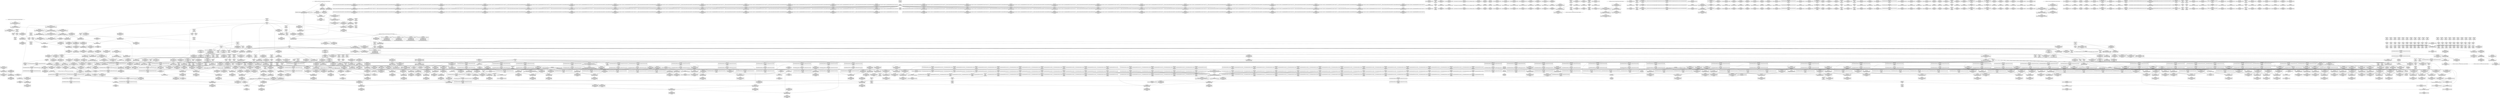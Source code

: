 digraph {
	CE0x3d086c0 [shape=record,shape=Mrecord,label="{CE0x3d086c0|i64*_getelementptr_inbounds_(_57_x_i64_,_57_x_i64_*___llvm_gcov_ctr342,_i64_0,_i64_28)|*Constant*}"]
	CE0x3d0e290 [shape=record,shape=Mrecord,label="{CE0x3d0e290|i32_-1|*Constant*}"]
	CE0x3d16850 [shape=record,shape=Mrecord,label="{CE0x3d16850|socket_sockcreate_sid:tmp13|*LoadInst*|security/selinux/hooks.c,3958|*SummSink*}"]
	CE0x3dd9cd0 [shape=record,shape=Mrecord,label="{CE0x3dd9cd0|default_protocol_stream:tmp7|security/selinux/hooks.c,1162|*SummSource*}"]
	CE0x3d92800 [shape=record,shape=Mrecord,label="{CE0x3d92800|default_protocol_stream:tmp4|security/selinux/hooks.c,1162|*SummSource*}"]
	CE0x3dd8910 [shape=record,shape=Mrecord,label="{CE0x3dd8910|default_protocol_stream:lor.ext|security/selinux/hooks.c,1162|*SummSink*}"]
	CE0x3cea950 [shape=record,shape=Mrecord,label="{CE0x3cea950|_call_void___llvm_gcov_indirect_counter_increment(i32*___llvm_gcov_global_state_pred344,_i64**_getelementptr_inbounds_(_100_x_i64*_,_100_x_i64*_*___llvm_gcda_edge_table343,_i64_0,_i64_72)),_!dbg_!27745|security/selinux/hooks.c,1210}"]
	CE0x3ca6280 [shape=record,shape=Mrecord,label="{CE0x3ca6280|get_current:tmp2|*SummSink*}"]
	CE0x3d36610 [shape=record,shape=Mrecord,label="{CE0x3d36610|socket_type_to_security_class:if.else9|*SummSource*}"]
	CE0x3d0e5c0 [shape=record,shape=Mrecord,label="{CE0x3d0e5c0|i32_16|*Constant*|*SummSink*}"]
	CE0x3d0b5a0 [shape=record,shape=Mrecord,label="{CE0x3d0b5a0|i64**_getelementptr_inbounds_(_100_x_i64*_,_100_x_i64*_*___llvm_gcda_edge_table343,_i64_0,_i64_52)|*Constant*}"]
	CE0x3caad20 [shape=record,shape=Mrecord,label="{CE0x3caad20|i64_1|*Constant*|*SummSink*}"]
	CE0x3d5cf60 [shape=record,shape=Mrecord,label="{CE0x3d5cf60|i16_41|*Constant*|*SummSource*}"]
	CE0x3c9a800 [shape=record,shape=Mrecord,label="{CE0x3c9a800|i64_3|*Constant*}"]
	CE0x3c95030 [shape=record,shape=Mrecord,label="{CE0x3c95030|selinux_socket_create:if.end15}"]
	CE0x3d0bba0 [shape=record,shape=Mrecord,label="{CE0x3d0bba0|socket_type_to_security_class:sw.bb19|*SummSink*}"]
	CE0x3d31c90 [shape=record,shape=Mrecord,label="{CE0x3d31c90|i64*_getelementptr_inbounds_(_2_x_i64_,_2_x_i64_*___llvm_gcov_ctr98,_i64_0,_i64_0)|*Constant*|*SummSink*}"]
	CE0x3cfcc50 [shape=record,shape=Mrecord,label="{CE0x3cfcc50|default_protocol_dgram:tmp9|security/selinux/hooks.c,1167|*SummSink*}"]
	CE0x3cbfa40 [shape=record,shape=Mrecord,label="{CE0x3cbfa40|selinux_socket_create:tmp11|security/selinux/hooks.c,3982}"]
	CE0x3dda5b0 [shape=record,shape=Mrecord,label="{CE0x3dda5b0|i1_true|*Constant*}"]
	CE0x3d0f310 [shape=record,shape=Mrecord,label="{CE0x3d0f310|__llvm_gcov_indirect_counter_increment:pred}"]
	CE0x3d416e0 [shape=record,shape=Mrecord,label="{CE0x3d416e0|i64*_getelementptr_inbounds_(_57_x_i64_,_57_x_i64_*___llvm_gcov_ctr342,_i64_0,_i64_22)|*Constant*}"]
	CE0x3d31e90 [shape=record,shape=Mrecord,label="{CE0x3d31e90|%struct.task_struct*_(%struct.task_struct**)*_asm_movq_%gs:$_1:P_,$0_,_r,im,_dirflag_,_fpsr_,_flags_}"]
	CE0x3c98510 [shape=record,shape=Mrecord,label="{CE0x3c98510|selinux_socket_create:if.end10}"]
	CE0x3d62960 [shape=record,shape=Mrecord,label="{CE0x3d62960|socket_type_to_security_class:tmp21|security/selinux/hooks.c,1192}"]
	CE0x3d95db0 [shape=record,shape=Mrecord,label="{CE0x3d95db0|_call_void_mcount()_#3}"]
	CE0x3cc0c00 [shape=record,shape=Mrecord,label="{CE0x3cc0c00|i64*_getelementptr_inbounds_(_57_x_i64_,_57_x_i64_*___llvm_gcov_ctr342,_i64_0,_i64_13)|*Constant*|*SummSink*}"]
	CE0x3d1cdb0 [shape=record,shape=Mrecord,label="{CE0x3d1cdb0|_ret_i32_%lor.ext,_!dbg_!27720|security/selinux/hooks.c,1167}"]
	CE0x3cc5b00 [shape=record,shape=Mrecord,label="{CE0x3cc5b00|i64*_getelementptr_inbounds_(_57_x_i64_,_57_x_i64_*___llvm_gcov_ctr342,_i64_0,_i64_0)|*Constant*|*SummSource*}"]
	CE0x3cd0df0 [shape=record,shape=Mrecord,label="{CE0x3cd0df0|socket_type_to_security_class:tmp13|security/selinux/hooks.c,1187|*SummSource*}"]
	CE0x3cbba40 [shape=record,shape=Mrecord,label="{CE0x3cbba40|COLLAPSED:_GIRE_selinux_xfrm_refcount_global_%struct.atomic_t_zeroinitializer,_align_4:_elem_0:default:}"]
	CE0x3cf3e40 [shape=record,shape=Mrecord,label="{CE0x3cf3e40|avc_has_perm:entry}"]
	CE0x3dd7f90 [shape=record,shape=Mrecord,label="{CE0x3dd7f90|default_protocol_stream:tmp10|security/selinux/hooks.c,1162}"]
	CE0x3d1e530 [shape=record,shape=Mrecord,label="{CE0x3d1e530|socket_sockcreate_sid:tmp2|*LoadInst*|security/selinux/hooks.c,3953|*SummSink*}"]
	CE0x3d40ac0 [shape=record,shape=Mrecord,label="{CE0x3d40ac0|socket_type_to_security_class:tmp10|security/selinux/hooks.c,1186|*SummSink*}"]
	CE0x3ca12f0 [shape=record,shape=Mrecord,label="{CE0x3ca12f0|selinux_socket_create:tmp12|security/selinux/hooks.c,3982|*SummSource*}"]
	CE0x3cd3c70 [shape=record,shape=Mrecord,label="{CE0x3cd3c70|0:_i32,_4:_i32,_8:_i32,_12:_i32,_20:_i32,_:_CMRE_20,24_|*MultipleSource*|security/selinux/hooks.c,3995|security/selinux/hooks.c,3982|security/selinux/hooks.c,3982|Function::socket_sockcreate_sid&Arg::tsec::}"]
	CE0x3d5db00 [shape=record,shape=Mrecord,label="{CE0x3d5db00|i16_31|*Constant*}"]
	CE0x3d18130 [shape=record,shape=Mrecord,label="{CE0x3d18130|selinux_socket_create:tmp38|security/selinux/hooks.c,3996|*SummSink*}"]
	CE0x3d62bb0 [shape=record,shape=Mrecord,label="{CE0x3d62bb0|socket_type_to_security_class:tmp22|security/selinux/hooks.c,1194|*SummSource*}"]
	CE0x3d2ba10 [shape=record,shape=Mrecord,label="{CE0x3d2ba10|socket_type_to_security_class:sw.bb12}"]
	CE0x3d62650 [shape=record,shape=Mrecord,label="{CE0x3d62650|i64*_getelementptr_inbounds_(_57_x_i64_,_57_x_i64_*___llvm_gcov_ctr342,_i64_0,_i64_26)|*Constant*|*SummSource*}"]
	CE0x3ce6170 [shape=record,shape=Mrecord,label="{CE0x3ce6170|socket_type_to_security_class:tmp29|security/selinux/hooks.c,1204}"]
	"CONST[source:0(mediator),value:2(dynamic)][purpose:{subject}][SnkIdx:0]"
	CE0x3ddcc50 [shape=record,shape=Mrecord,label="{CE0x3ddcc50|default_protocol_dgram:cmp|security/selinux/hooks.c,1167|*SummSource*}"]
	CE0x3d20650 [shape=record,shape=Mrecord,label="{CE0x3d20650|_call_void___llvm_gcov_indirect_counter_increment(i32*___llvm_gcov_global_state_pred344,_i64**_getelementptr_inbounds_(_100_x_i64*_,_100_x_i64*_*___llvm_gcda_edge_table343,_i64_0,_i64_0)),_!dbg_!27756|security/selinux/hooks.c,1234|*SummSink*}"]
	CE0x3dda280 [shape=record,shape=Mrecord,label="{CE0x3dda280|default_protocol_stream:cmp1|security/selinux/hooks.c,1162}"]
	CE0x3d3eaf0 [shape=record,shape=Mrecord,label="{CE0x3d3eaf0|GLOBAL:__llvm_gcov_ctr342|Global_var:__llvm_gcov_ctr342|*SummSource*}"]
	CE0x3ceab80 [shape=record,shape=Mrecord,label="{CE0x3ceab80|_call_void___llvm_gcov_indirect_counter_increment(i32*___llvm_gcov_global_state_pred344,_i64**_getelementptr_inbounds_(_100_x_i64*_,_100_x_i64*_*___llvm_gcda_edge_table343,_i64_0,_i64_72)),_!dbg_!27745|security/selinux/hooks.c,1210|*SummSink*}"]
	CE0x3d1efb0 [shape=record,shape=Mrecord,label="{CE0x3d1efb0|socket_type_to_security_class:tmp45|security/selinux/hooks.c,1220}"]
	CE0x3d0d090 [shape=record,shape=Mrecord,label="{CE0x3d0d090|i32_-1|*Constant*|*SummSource*}"]
	CE0x3d5d3a0 [shape=record,shape=Mrecord,label="{CE0x3d5d3a0|i16_32|*Constant*|*SummSink*}"]
	CE0x3d10860 [shape=record,shape=Mrecord,label="{CE0x3d10860|socket_type_to_security_class:tmp17|security/selinux/hooks.c,1191}"]
	CE0x3cdc0e0 [shape=record,shape=Mrecord,label="{CE0x3cdc0e0|i64_4|*Constant*|*SummSource*}"]
	CE0x3cbcfb0 [shape=record,shape=Mrecord,label="{CE0x3cbcfb0|socket_type_to_security_class:entry|*SummSource*}"]
	CE0x3d36490 [shape=record,shape=Mrecord,label="{CE0x3d36490|socket_type_to_security_class:sw.bb23|*SummSink*}"]
	CE0x3db0970 [shape=record,shape=Mrecord,label="{CE0x3db0970|i64*_getelementptr_inbounds_(_57_x_i64_,_57_x_i64_*___llvm_gcov_ctr342,_i64_0,_i64_52)|*Constant*|*SummSink*}"]
	CE0x3d374a0 [shape=record,shape=Mrecord,label="{CE0x3d374a0|socket_type_to_security_class:sw.bb16|*SummSink*}"]
	CE0x3ce4b20 [shape=record,shape=Mrecord,label="{CE0x3ce4b20|socket_sockcreate_sid:socksid|Function::socket_sockcreate_sid&Arg::socksid::}"]
	CE0x3ca9f40 [shape=record,shape=Mrecord,label="{CE0x3ca9f40|selinux_socket_create:tmp11|security/selinux/hooks.c,3982|*SummSink*}"]
	CE0x3d16220 [shape=record,shape=Mrecord,label="{CE0x3d16220|socket_sockcreate_sid:sid2|security/selinux/hooks.c,3958|*SummSink*}"]
	CE0x3cb08a0 [shape=record,shape=Mrecord,label="{CE0x3cb08a0|selinux_socket_create:tmp5|security/selinux/hooks.c,3982|*SummSink*}"]
	CE0x3d5f5c0 [shape=record,shape=Mrecord,label="{CE0x3d5f5c0|socket_type_to_security_class:tmp59|security/selinux/hooks.c,1235|*SummSink*}"]
	CE0x3d5e7c0 [shape=record,shape=Mrecord,label="{CE0x3d5e7c0|socket_type_to_security_class:retval.0}"]
	CE0x3d10a20 [shape=record,shape=Mrecord,label="{CE0x3d10a20|i64_24|*Constant*}"]
	CE0x3cd30c0 [shape=record,shape=Mrecord,label="{CE0x3cd30c0|__llvm_gcov_indirect_counter_increment:tmp|*SummSource*}"]
	CE0x3ccdb90 [shape=record,shape=Mrecord,label="{CE0x3ccdb90|i32_0|*Constant*|*SummSink*}"]
	CE0x3cab450 [shape=record,shape=Mrecord,label="{CE0x3cab450|i64*_getelementptr_inbounds_(_18_x_i64_,_18_x_i64_*___llvm_gcov_ctr341,_i64_0,_i64_0)|*Constant*|*SummSink*}"]
	CE0x50aaa20 [shape=record,shape=Mrecord,label="{CE0x50aaa20|selinux_socket_create:tmp2|*SummSource*}"]
	CE0x3d5d290 [shape=record,shape=Mrecord,label="{CE0x3d5d290|i16_32|*Constant*|*SummSource*}"]
	CE0x3ced020 [shape=record,shape=Mrecord,label="{CE0x3ced020|i64**_getelementptr_inbounds_(_100_x_i64*_,_100_x_i64*_*___llvm_gcda_edge_table343,_i64_0,_i64_68)|*Constant*|*SummSource*}"]
	CE0x3ddff60 [shape=record,shape=Mrecord,label="{CE0x3ddff60|default_protocol_dgram:tmp7|security/selinux/hooks.c,1167|*SummSink*}"]
	CE0x3dab0d0 [shape=record,shape=Mrecord,label="{CE0x3dab0d0|i64**_getelementptr_inbounds_(_100_x_i64*_,_100_x_i64*_*___llvm_gcda_edge_table343,_i64_0,_i64_96)|*Constant*|*SummSource*}"]
	CE0x3c92d60 [shape=record,shape=Mrecord,label="{CE0x3c92d60|selinux_socket_create:if.then9|*SummSink*}"]
	CE0x3ddb6a0 [shape=record,shape=Mrecord,label="{CE0x3ddb6a0|default_protocol_stream:tmp9|security/selinux/hooks.c,1162|*SummSink*}"]
	CE0x3d519c0 [shape=record,shape=Mrecord,label="{CE0x3d519c0|socket_type_to_security_class:tmp52|security/selinux/hooks.c,1229|*SummSink*}"]
	CE0x3cc8960 [shape=record,shape=Mrecord,label="{CE0x3cc8960|i64_11|*Constant*|*SummSource*}"]
	CE0x3c99a00 [shape=record,shape=Mrecord,label="{CE0x3c99a00|selinux_socket_create:do.body|*SummSource*}"]
	CE0x3cc1a10 [shape=record,shape=Mrecord,label="{CE0x3cc1a10|selinux_socket_create:tmp20|security/selinux/hooks.c,3982|*SummSource*}"]
	CE0x3ca1bc0 [shape=record,shape=Mrecord,label="{CE0x3ca1bc0|socket_type_to_security_class:bb|*SummSource*}"]
	CE0x3d0f640 [shape=record,shape=Mrecord,label="{CE0x3d0f640|i32_16|*Constant*}"]
	CE0x3d5b7f0 [shape=record,shape=Mrecord,label="{CE0x3d5b7f0|i16_21|*Constant*}"]
	CE0x3c8c820 [shape=record,shape=Mrecord,label="{CE0x3c8c820|selinux_socket_create:tmp}"]
	CE0x3d919a0 [shape=record,shape=Mrecord,label="{CE0x3d919a0|i64*_getelementptr_inbounds_(_5_x_i64_,_5_x_i64_*___llvm_gcov_ctr346,_i64_0,_i64_0)|*Constant*|*SummSink*}"]
	CE0x3d0d1f0 [shape=record,shape=Mrecord,label="{CE0x3d0d1f0|i32_-1|*Constant*|*SummSink*}"]
	CE0x3d237e0 [shape=record,shape=Mrecord,label="{CE0x3d237e0|i64*_getelementptr_inbounds_(_57_x_i64_,_57_x_i64_*___llvm_gcov_ctr342,_i64_0,_i64_29)|*Constant*|*SummSink*}"]
	CE0x3d99dc0 [shape=record,shape=Mrecord,label="{CE0x3d99dc0|i64**_getelementptr_inbounds_(_100_x_i64*_,_100_x_i64*_*___llvm_gcda_edge_table343,_i64_0,_i64_72)|*Constant*|*SummSink*}"]
	CE0x3d8ee50 [shape=record,shape=Mrecord,label="{CE0x3d8ee50|default_protocol_dgram:bb|*SummSource*}"]
	CE0x3ca3990 [shape=record,shape=Mrecord,label="{CE0x3ca3990|selinux_socket_create:tmp25|security/selinux/hooks.c,3987|*SummSource*}"]
	CE0x3ddc1e0 [shape=record,shape=Mrecord,label="{CE0x3ddc1e0|GLOBAL:__llvm_gcov_ctr346|Global_var:__llvm_gcov_ctr346}"]
	CE0x3d5ec00 [shape=record,shape=Mrecord,label="{CE0x3d5ec00|socket_type_to_security_class:tmp59|security/selinux/hooks.c,1235}"]
	CE0x3cb8200 [shape=record,shape=Mrecord,label="{CE0x3cb8200|selinux_socket_create:call|security/selinux/hooks.c,3982|*SummSink*}"]
	CE0x3d10b70 [shape=record,shape=Mrecord,label="{CE0x3d10b70|i64_24|*Constant*|*SummSink*}"]
	"CONST[source:0(mediator),value:0(static)][purpose:{operation}][SnkIdx:3]"
	CE0x3caefc0 [shape=record,shape=Mrecord,label="{CE0x3caefc0|get_current:tmp3}"]
	CE0x3ddaf80 [shape=record,shape=Mrecord,label="{CE0x3ddaf80|default_protocol_stream:tmp8|*SummSink*}"]
	CE0x3da5f30 [shape=record,shape=Mrecord,label="{CE0x3da5f30|_call_void___llvm_gcov_indirect_counter_increment(i32*___llvm_gcov_global_state_pred344,_i64**_getelementptr_inbounds_(_100_x_i64*_,_100_x_i64*_*___llvm_gcda_edge_table343,_i64_0,_i64_92)),_!dbg_!27750|security/selinux/hooks.c,1220|*SummSink*}"]
	CE0x3d93e00 [shape=record,shape=Mrecord,label="{CE0x3d93e00|default_protocol_stream:lor.end|*SummSource*}"]
	CE0x3c8ba90 [shape=record,shape=Mrecord,label="{CE0x3c8ba90|selinux_socket_create:do.end}"]
	CE0x3cf48a0 [shape=record,shape=Mrecord,label="{CE0x3cf48a0|avc_has_perm:ssid|Function::avc_has_perm&Arg::ssid::}"]
	CE0x3d343d0 [shape=record,shape=Mrecord,label="{CE0x3d343d0|i64*_null|*Constant*|*SummSink*}"]
	CE0x3ddb350 [shape=record,shape=Mrecord,label="{CE0x3ddb350|i64*_getelementptr_inbounds_(_5_x_i64_,_5_x_i64_*___llvm_gcov_ctr345,_i64_0,_i64_4)|*Constant*|*SummSink*}"]
	CE0x3d0fbe0 [shape=record,shape=Mrecord,label="{CE0x3d0fbe0|_ret_i32_%lor.ext,_!dbg_!27720|security/selinux/hooks.c,1167|*SummSource*}"]
	CE0x3cc58f0 [shape=record,shape=Mrecord,label="{CE0x3cc58f0|selinux_socket_create:tmp19|security/selinux/hooks.c,3982}"]
	CE0x3d96540 [shape=record,shape=Mrecord,label="{CE0x3d96540|default_protocol_stream:tmp1}"]
	CE0x3d24c50 [shape=record,shape=Mrecord,label="{CE0x3d24c50|i32_3|*Constant*}"]
	CE0x3dad770 [shape=record,shape=Mrecord,label="{CE0x3dad770|i64**_getelementptr_inbounds_(_100_x_i64*_,_100_x_i64*_*___llvm_gcda_edge_table343,_i64_0,_i64_56)|*Constant*|*SummSource*}"]
	CE0x3d24390 [shape=record,shape=Mrecord,label="{CE0x3d24390|_call_void___llvm_gcov_indirect_counter_increment(i32*___llvm_gcov_global_state_pred344,_i64**_getelementptr_inbounds_(_100_x_i64*_,_100_x_i64*_*___llvm_gcda_edge_table343,_i64_0,_i64_12)),_!dbg_!27739|security/selinux/hooks.c,1202}"]
	CE0x3d5ac00 [shape=record,shape=Mrecord,label="{CE0x3d5ac00|i16_35|*Constant*}"]
	CE0x3da4170 [shape=record,shape=Mrecord,label="{CE0x3da4170|i64**_getelementptr_inbounds_(_100_x_i64*_,_100_x_i64*_*___llvm_gcda_edge_table343,_i64_0,_i64_88)|*Constant*}"]
	CE0x3d5adb0 [shape=record,shape=Mrecord,label="{CE0x3d5adb0|i16_35|*Constant*|*SummSink*}"]
	CE0x3d39b90 [shape=record,shape=Mrecord,label="{CE0x3d39b90|socket_type_to_security_class:tmp14|security/selinux/hooks.c,1189|*SummSource*}"]
	CE0x3d96030 [shape=record,shape=Mrecord,label="{CE0x3d96030|_call_void_mcount()_#3|*SummSource*}"]
	CE0x3d10e50 [shape=record,shape=Mrecord,label="{CE0x3d10e50|socket_type_to_security_class:tmp16|security/selinux/hooks.c,1191|*SummSink*}"]
	CE0x3d1a400 [shape=record,shape=Mrecord,label="{CE0x3d1a400|i64**_getelementptr_inbounds_(_100_x_i64*_,_100_x_i64*_*___llvm_gcda_edge_table343,_i64_0,_i64_44)|*Constant*|*SummSource*}"]
	CE0x3ce3840 [shape=record,shape=Mrecord,label="{CE0x3ce3840|selinux_socket_create:call12|security/selinux/hooks.c,3991|*SummSink*}"]
	CE0x3c97110 [shape=record,shape=Mrecord,label="{CE0x3c97110|selinux_socket_create:tmp|*SummSource*}"]
	CE0x3ce2fa0 [shape=record,shape=Mrecord,label="{CE0x3ce2fa0|selinux_socket_create:tmp31|security/selinux/hooks.c,3992|*SummSource*}"]
	CE0x3d0da30 [shape=record,shape=Mrecord,label="{CE0x3d0da30|socket_sockcreate_sid:cmp|security/selinux/hooks.c,3953|*SummSink*}"]
	CE0x3d0a010 [shape=record,shape=Mrecord,label="{CE0x3d0a010|socket_type_to_security_class:tmp26|security/selinux/hooks.c,1198}"]
	CE0x3d62f90 [shape=record,shape=Mrecord,label="{CE0x3d62f90|i64*_getelementptr_inbounds_(_57_x_i64_,_57_x_i64_*___llvm_gcov_ctr342,_i64_0,_i64_27)|*Constant*|*SummSink*}"]
	CE0x3cbbab0 [shape=record,shape=Mrecord,label="{CE0x3cbbab0|i32_3982|*Constant*}"]
	CE0x3dad330 [shape=record,shape=Mrecord,label="{CE0x3dad330|i64**_getelementptr_inbounds_(_100_x_i64*_,_100_x_i64*_*___llvm_gcda_edge_table343,_i64_0,_i64_56)|*Constant*}"]
	CE0x3d92270 [shape=record,shape=Mrecord,label="{CE0x3d92270|default_protocol_dgram:tmp1|*SummSource*}"]
	CE0x3da2410 [shape=record,shape=Mrecord,label="{CE0x3da2410|socket_type_to_security_class:tmp41|security/selinux/hooks.c,1216|*SummSource*}"]
	CE0x3cb2e70 [shape=record,shape=Mrecord,label="{CE0x3cb2e70|socket_type_to_security_class:sw.bb13|*SummSink*}"]
	CE0x3cc0ee0 [shape=record,shape=Mrecord,label="{CE0x3cc0ee0|socket_type_to_security_class:tmp3|security/selinux/hooks.c,1177|*SummSource*}"]
	CE0x3da75c0 [shape=record,shape=Mrecord,label="{CE0x3da75c0|_call_void___llvm_gcov_indirect_counter_increment(i32*___llvm_gcov_global_state_pred344,_i64**_getelementptr_inbounds_(_100_x_i64*_,_100_x_i64*_*___llvm_gcda_edge_table343,_i64_0,_i64_96)),_!dbg_!27751|security/selinux/hooks.c,1222|*SummSink*}"]
	CE0x3d16aa0 [shape=record,shape=Mrecord,label="{CE0x3d16aa0|i64*_getelementptr_inbounds_(_57_x_i64_,_57_x_i64_*___llvm_gcov_ctr342,_i64_0,_i64_13)|*Constant*}"]
	CE0x3caf670 [shape=record,shape=Mrecord,label="{CE0x3caf670|i64_13|*Constant*|*SummSource*}"]
	CE0x3d0e660 [shape=record,shape=Mrecord,label="{CE0x3d0e660|i32_17|*Constant*}"]
	CE0x3cc5cd0 [shape=record,shape=Mrecord,label="{CE0x3cc5cd0|socket_type_to_security_class:tmp}"]
	CE0x3ca45e0 [shape=record,shape=Mrecord,label="{CE0x3ca45e0|selinux_socket_create:tmp16|security/selinux/hooks.c,3982|*SummSource*}"]
	"CONST[source:1(input),value:2(dynamic)][purpose:{object}][SrcIdx:34]"
	CE0x3caca70 [shape=record,shape=Mrecord,label="{CE0x3caca70|selinux_socket_create:call12|security/selinux/hooks.c,3991|*SummSource*}"]
	CE0x3d9a480 [shape=record,shape=Mrecord,label="{CE0x3d9a480|socket_type_to_security_class:tmp34|security/selinux/hooks.c,1210|*SummSink*}"]
	CE0x3d32d20 [shape=record,shape=Mrecord,label="{CE0x3d32d20|socket_type_to_security_class:tmp19|security/selinux/hooks.c,1191|*SummSource*}"]
	CE0x3d5e5b0 [shape=record,shape=Mrecord,label="{CE0x3d5e5b0|i16_16|*Constant*|*SummSource*}"]
	CE0x3d5a760 [shape=record,shape=Mrecord,label="{CE0x3d5a760|socket_type_to_security_class:tmp58|security/selinux/hooks.c,1235}"]
	CE0x3cd02c0 [shape=record,shape=Mrecord,label="{CE0x3cd02c0|get_current:tmp4|./arch/x86/include/asm/current.h,14}"]
	CE0x3d3d300 [shape=record,shape=Mrecord,label="{CE0x3d3d300|i64**_getelementptr_inbounds_(_100_x_i64*_,_100_x_i64*_*___llvm_gcda_edge_table343,_i64_0,_i64_4)|*Constant*|*SummSource*}"]
	CE0x3d8f050 [shape=record,shape=Mrecord,label="{CE0x3d8f050|i64*_getelementptr_inbounds_(_5_x_i64_,_5_x_i64_*___llvm_gcov_ctr346,_i64_0,_i64_0)|*Constant*|*SummSource*}"]
	CE0x3cb0220 [shape=record,shape=Mrecord,label="{CE0x3cb0220|selinux_socket_create:type|Function::selinux_socket_create&Arg::type::|*SummSource*}"]
	CE0x3da1e70 [shape=record,shape=Mrecord,label="{CE0x3da1e70|i64*_getelementptr_inbounds_(_57_x_i64_,_57_x_i64_*___llvm_gcov_ctr342,_i64_0,_i64_47)|*Constant*|*SummSource*}"]
	CE0x3d92930 [shape=record,shape=Mrecord,label="{CE0x3d92930|default_protocol_stream:tmp4|security/selinux/hooks.c,1162|*SummSink*}"]
	CE0x3d245c0 [shape=record,shape=Mrecord,label="{CE0x3d245c0|_call_void___llvm_gcov_indirect_counter_increment(i32*___llvm_gcov_global_state_pred344,_i64**_getelementptr_inbounds_(_100_x_i64*_,_100_x_i64*_*___llvm_gcda_edge_table343,_i64_0,_i64_12)),_!dbg_!27739|security/selinux/hooks.c,1202|*SummSink*}"]
	CE0x3d0f970 [shape=record,shape=Mrecord,label="{CE0x3d0f970|socket_sockcreate_sid:tmp6|security/selinux/hooks.c,3953}"]
	CE0x3ce80d0 [shape=record,shape=Mrecord,label="{CE0x3ce80d0|socket_type_to_security_class:tmp30|security/selinux/hooks.c,1206|*SummSource*}"]
	CE0x3d35910 [shape=record,shape=Mrecord,label="{CE0x3d35910|i64*_null|*Constant*}"]
	CE0x3cd12b0 [shape=record,shape=Mrecord,label="{CE0x3cd12b0|socket_type_to_security_class:tmp13|security/selinux/hooks.c,1187|*SummSink*}"]
	CE0x3d2eaa0 [shape=record,shape=Mrecord,label="{CE0x3d2eaa0|i32_6|*Constant*|*SummSink*}"]
	CE0x3da45b0 [shape=record,shape=Mrecord,label="{CE0x3da45b0|i64**_getelementptr_inbounds_(_100_x_i64*_,_100_x_i64*_*___llvm_gcda_edge_table343,_i64_0,_i64_88)|*Constant*|*SummSource*}"]
	CE0x3d08f80 [shape=record,shape=Mrecord,label="{CE0x3d08f80|socket_type_to_security_class:tmp25|security/selinux/hooks.c,1196|*SummSource*}"]
	CE0x3d5e060 [shape=record,shape=Mrecord,label="{CE0x3d5e060|i16_15|*Constant*|*SummSink*}"]
	CE0x3d906b0 [shape=record,shape=Mrecord,label="{CE0x3d906b0|__llvm_gcov_indirect_counter_increment:tmp3|*SummSink*}"]
	CE0x3d8f3f0 [shape=record,shape=Mrecord,label="{CE0x3d8f3f0|socket_sockcreate_sid:sockcreate_sid|security/selinux/hooks.c,3953|*SummSink*}"]
	CE0x3d2b7c0 [shape=record,shape=Mrecord,label="{CE0x3d2b7c0|socket_type_to_security_class:sw.bb1|*SummSource*}"]
	CE0x3d3ef80 [shape=record,shape=Mrecord,label="{CE0x3d3ef80|socket_type_to_security_class:tmp10|security/selinux/hooks.c,1186}"]
	CE0x3d50160 [shape=record,shape=Mrecord,label="{CE0x3d50160|default_protocol_stream:tmp3|security/selinux/hooks.c,1162|*SummSource*}"]
	CE0x3d9bfb0 [shape=record,shape=Mrecord,label="{CE0x3d9bfb0|i64**_getelementptr_inbounds_(_100_x_i64*_,_100_x_i64*_*___llvm_gcda_edge_table343,_i64_0,_i64_76)|*Constant*}"]
	CE0x3d31570 [shape=record,shape=Mrecord,label="{CE0x3d31570|i32_15|*Constant*|*SummSink*}"]
	CE0x3ce6760 [shape=record,shape=Mrecord,label="{CE0x3ce6760|socket_type_to_security_class:tmp29|security/selinux/hooks.c,1204|*SummSink*}"]
	CE0x3db1590 [shape=record,shape=Mrecord,label="{CE0x3db1590|_call_void___llvm_gcov_indirect_counter_increment(i32*___llvm_gcov_global_state_pred344,_i64**_getelementptr_inbounds_(_100_x_i64*_,_100_x_i64*_*___llvm_gcda_edge_table343,_i64_0,_i64_20)),_!dbg_!27754|security/selinux/hooks.c,1229|*SummSource*}"]
	"CONST[source:0(mediator),value:2(dynamic)][purpose:{object}][SnkIdx:1]"
	CE0x3d9f8d0 [shape=record,shape=Mrecord,label="{CE0x3d9f8d0|socket_type_to_security_class:tmp39|security/selinux/hooks.c,1214|*SummSource*}"]
	CE0x3d98b30 [shape=record,shape=Mrecord,label="{CE0x3d98b30|GLOBAL:security_transition_sid|*Constant*}"]
	CE0x3ddc690 [shape=record,shape=Mrecord,label="{CE0x3ddc690|default_protocol_dgram:tmp3|security/selinux/hooks.c,1167|*SummSource*}"]
	CE0x3dae9e0 [shape=record,shape=Mrecord,label="{CE0x3dae9e0|_call_void___llvm_gcov_indirect_counter_increment(i32*___llvm_gcov_global_state_pred344,_i64**_getelementptr_inbounds_(_100_x_i64*_,_100_x_i64*_*___llvm_gcda_edge_table343,_i64_0,_i64_16)),_!dbg_!27753|security/selinux/hooks.c,1227}"]
	CE0x3d5aa10 [shape=record,shape=Mrecord,label="{CE0x3d5aa10|i16_44|*Constant*}"]
	CE0x3cf3c80 [shape=record,shape=Mrecord,label="{CE0x3cf3c80|i32_(i32,_i32,_i16,_i32,_%struct.common_audit_data*)*_bitcast_(i32_(i32,_i32,_i16,_i32,_%struct.common_audit_data.495*)*_avc_has_perm_to_i32_(i32,_i32,_i16,_i32,_%struct.common_audit_data*)*)|*Constant*|*SummSink*}"]
	CE0x3d9afc0 [shape=record,shape=Mrecord,label="{CE0x3d9afc0|_call_void___llvm_gcov_indirect_counter_increment(i32*___llvm_gcov_global_state_pred344,_i64**_getelementptr_inbounds_(_100_x_i64*_,_100_x_i64*_*___llvm_gcda_edge_table343,_i64_0,_i64_76)),_!dbg_!27746|security/selinux/hooks.c,1212}"]
	CE0x3d0bfb0 [shape=record,shape=Mrecord,label="{CE0x3d0bfb0|get_current:tmp4|./arch/x86/include/asm/current.h,14|*SummSink*}"]
	CE0x3da4e40 [shape=record,shape=Mrecord,label="{CE0x3da4e40|socket_type_to_security_class:tmp43|security/selinux/hooks.c,1218}"]
	CE0x3d9dd70 [shape=record,shape=Mrecord,label="{CE0x3d9dd70|_call_void___llvm_gcov_indirect_counter_increment(i32*___llvm_gcov_global_state_pred344,_i64**_getelementptr_inbounds_(_100_x_i64*_,_100_x_i64*_*___llvm_gcda_edge_table343,_i64_0,_i64_80)),_!dbg_!27747|security/selinux/hooks.c,1214|*SummSink*}"]
	CE0x3d9f1a0 [shape=record,shape=Mrecord,label="{CE0x3d9f1a0|socket_type_to_security_class:tmp38|security/selinux/hooks.c,1214|*SummSource*}"]
	CE0x3cd2760 [shape=record,shape=Mrecord,label="{CE0x3cd2760|_call_void___llvm_gcov_indirect_counter_increment(i32*___llvm_gcov_global_state_pred344,_i64**_getelementptr_inbounds_(_100_x_i64*_,_100_x_i64*_*___llvm_gcda_edge_table343,_i64_0,_i64_8)),_!dbg_!27722|security/selinux/hooks.c,1184}"]
	CE0x3cc1bc0 [shape=record,shape=Mrecord,label="{CE0x3cc1bc0|selinux_socket_create:tmp21|security/selinux/hooks.c,3982}"]
	CE0x3d437e0 [shape=record,shape=Mrecord,label="{CE0x3d437e0|default_protocol_stream:tmp|*SummSource*}"]
	CE0x3cd7900 [shape=record,shape=Mrecord,label="{CE0x3cd7900|i64_5|*Constant*|*SummSink*}"]
	CE0x3d3b620 [shape=record,shape=Mrecord,label="{CE0x3d3b620|__llvm_gcov_indirect_counter_increment:tmp6|*SummSource*}"]
	CE0x3d53990 [shape=record,shape=Mrecord,label="{CE0x3d53990|i64**_getelementptr_inbounds_(_100_x_i64*_,_100_x_i64*_*___llvm_gcda_edge_table343,_i64_0,_i64_24)|*Constant*}"]
	CE0x3d1fd40 [shape=record,shape=Mrecord,label="{CE0x3d1fd40|__llvm_gcov_indirect_counter_increment:entry}"]
	CE0x3cba200 [shape=record,shape=Mrecord,label="{CE0x3cba200|selinux_socket_create:security|security/selinux/hooks.c,3982|*SummSink*}"]
	CE0x3cf6330 [shape=record,shape=Mrecord,label="{CE0x3cf6330|avc_has_perm:auditdata|Function::avc_has_perm&Arg::auditdata::}"]
	CE0x3dad850 [shape=record,shape=Mrecord,label="{CE0x3dad850|i64*_getelementptr_inbounds_(_57_x_i64_,_57_x_i64_*___llvm_gcov_ctr342,_i64_0,_i64_51)|*Constant*}"]
	CE0x3d352e0 [shape=record,shape=Mrecord,label="{CE0x3d352e0|i32_2|*Constant*}"]
	CE0x3c985c0 [shape=record,shape=Mrecord,label="{CE0x3c985c0|i32_1|*Constant*}"]
	CE0x3da2d50 [shape=record,shape=Mrecord,label="{CE0x3da2d50|_call_void___llvm_gcov_indirect_counter_increment(i32*___llvm_gcov_global_state_pred344,_i64**_getelementptr_inbounds_(_100_x_i64*_,_100_x_i64*_*___llvm_gcda_edge_table343,_i64_0,_i64_88)),_!dbg_!27749|security/selinux/hooks.c,1218|*SummSource*}"]
	CE0x3dae110 [shape=record,shape=Mrecord,label="{CE0x3dae110|socket_type_to_security_class:tmp49|security/selinux/hooks.c,1224|*SummSource*}"]
	CE0x3cf3870 [shape=record,shape=Mrecord,label="{CE0x3cf3870|i32_(i32,_i32,_i16,_i32,_%struct.common_audit_data*)*_bitcast_(i32_(i32,_i32,_i16,_i32,_%struct.common_audit_data.495*)*_avc_has_perm_to_i32_(i32,_i32,_i16,_i32,_%struct.common_audit_data*)*)|*Constant*}"]
	CE0x3c8d0e0 [shape=record,shape=Mrecord,label="{CE0x3c8d0e0|selinux_socket_create:return|*SummSource*}"]
	CE0x3d27380 [shape=record,shape=Mrecord,label="{CE0x3d27380|_call_void___llvm_gcov_indirect_counter_increment(i32*___llvm_gcov_global_state_pred344,_i64**_getelementptr_inbounds_(_100_x_i64*_,_100_x_i64*_*___llvm_gcda_edge_table343,_i64_0,_i64_60)),_!dbg_!27741|security/selinux/hooks.c,1204|*SummSource*}"]
	CE0x3d1da00 [shape=record,shape=Mrecord,label="{CE0x3d1da00|socket_type_to_security_class:call6|security/selinux/hooks.c,1191}"]
	CE0x3ce5ab0 [shape=record,shape=Mrecord,label="{CE0x3ce5ab0|i64*_getelementptr_inbounds_(_57_x_i64_,_57_x_i64_*___llvm_gcov_ctr342,_i64_0,_i64_41)|*Constant*}"]
	CE0x3cc6730 [shape=record,shape=Mrecord,label="{CE0x3cc6730|selinux_socket_create:tmp14|security/selinux/hooks.c,3982|*SummSource*}"]
	CE0x3dd6f40 [shape=record,shape=Mrecord,label="{CE0x3dd6f40|i64*_getelementptr_inbounds_(_5_x_i64_,_5_x_i64_*___llvm_gcov_ctr345,_i64_0,_i64_3)|*Constant*|*SummSource*}"]
	CE0x3cad390 [shape=record,shape=Mrecord,label="{CE0x3cad390|i32_78|*Constant*|*SummSource*}"]
	CE0x3d61780 [shape=record,shape=Mrecord,label="{CE0x3d61780|socket_sockcreate_sid:tmp15|security/selinux/hooks.c,3960|*SummSink*}"]
	CE0x3cb6fc0 [shape=record,shape=Mrecord,label="{CE0x3cb6fc0|i64*_getelementptr_inbounds_(_57_x_i64_,_57_x_i64_*___llvm_gcov_ctr342,_i64_0,_i64_27)|*Constant*}"]
	CE0x3cb2160 [shape=record,shape=Mrecord,label="{CE0x3cb2160|i1_true|*Constant*|*SummSink*}"]
	CE0x3d174e0 [shape=record,shape=Mrecord,label="{CE0x3d174e0|selinux_socket_create:retval.0}"]
	CE0x3ccc0c0 [shape=record,shape=Mrecord,label="{CE0x3ccc0c0|socket_type_to_security_class:sw.bb12|*SummSink*}"]
	CE0x3d17050 [shape=record,shape=Mrecord,label="{CE0x3d17050|_ret_i32_%retval.0,_!dbg_!27728|security/selinux/avc.c,775|*SummSource*}"]
	CE0x3ccdcc0 [shape=record,shape=Mrecord,label="{CE0x3ccdcc0|socket_type_to_security_class:sw.epilog|*SummSink*}"]
	CE0x3dde1b0 [shape=record,shape=Mrecord,label="{CE0x3dde1b0|default_protocol_dgram:tmp4|security/selinux/hooks.c,1167}"]
	CE0x3caa5a0 [shape=record,shape=Mrecord,label="{CE0x3caa5a0|i64_0|*Constant*}"]
	CE0x3d38e00 [shape=record,shape=Mrecord,label="{CE0x3d38e00|socket_sockcreate_sid:tmp1}"]
	CE0x3cef380 [shape=record,shape=Mrecord,label="{CE0x3cef380|default_protocol_stream:bb}"]
	CE0x3cab950 [shape=record,shape=Mrecord,label="{CE0x3cab950|get_current:tmp1}"]
	CE0x3ccba20 [shape=record,shape=Mrecord,label="{CE0x3ccba20|i64*_getelementptr_inbounds_(_2_x_i64_,_2_x_i64_*___llvm_gcov_ctr98,_i64_0,_i64_1)|*Constant*|*SummSink*}"]
	CE0x3c98eb0 [shape=record,shape=Mrecord,label="{CE0x3c98eb0|selinux_socket_create:if.end10|*SummSource*}"]
	CE0x3d62700 [shape=record,shape=Mrecord,label="{CE0x3d62700|i64*_getelementptr_inbounds_(_57_x_i64_,_57_x_i64_*___llvm_gcov_ctr342,_i64_0,_i64_26)|*Constant*|*SummSink*}"]
	CE0x3d5e6c0 [shape=record,shape=Mrecord,label="{CE0x3d5e6c0|i16_16|*Constant*|*SummSink*}"]
	CE0x3d33b70 [shape=record,shape=Mrecord,label="{CE0x3d33b70|socket_sockcreate_sid:tmp3|security/selinux/hooks.c,3953}"]
	CE0x3dd9490 [shape=record,shape=Mrecord,label="{CE0x3dd9490|default_protocol_dgram:lor.rhs|*SummSource*}"]
	CE0x3d90fb0 [shape=record,shape=Mrecord,label="{CE0x3d90fb0|socket_sockcreate_sid:tmp10|security/selinux/hooks.c,3958}"]
	CE0x3c94e10 [shape=record,shape=Mrecord,label="{CE0x3c94e10|selinux_socket_create:tmp3|*SummSink*}"]
	CE0x3d2e400 [shape=record,shape=Mrecord,label="{CE0x3d2e400|get_current:tmp}"]
	CE0x3d330a0 [shape=record,shape=Mrecord,label="{CE0x3d330a0|socket_type_to_security_class:tmp20|security/selinux/hooks.c,1192}"]
	CE0x3d93b30 [shape=record,shape=Mrecord,label="{CE0x3d93b30|socket_sockcreate_sid:bb|*SummSource*}"]
	CE0x3d5c7e0 [shape=record,shape=Mrecord,label="{CE0x3d5c7e0|i16_24|*Constant*}"]
	CE0x3c8d270 [shape=record,shape=Mrecord,label="{CE0x3c8d270|selinux_socket_create:do.end|*SummSource*}"]
	CE0x3cbf8c0 [shape=record,shape=Mrecord,label="{CE0x3cbf8c0|selinux_socket_create:tmp10|security/selinux/hooks.c,3982|*SummSink*}"]
	CE0x3d91090 [shape=record,shape=Mrecord,label="{CE0x3d91090|socket_sockcreate_sid:tmp10|security/selinux/hooks.c,3958|*SummSink*}"]
	CE0x3ce8d30 [shape=record,shape=Mrecord,label="{CE0x3ce8d30|socket_type_to_security_class:tmp31|security/selinux/hooks.c,1206|*SummSink*}"]
	CE0x3dab960 [shape=record,shape=Mrecord,label="{CE0x3dab960|socket_type_to_security_class:tmp47|security/selinux/hooks.c,1222}"]
	CE0x3cb7eb0 [shape=record,shape=Mrecord,label="{CE0x3cb7eb0|i64*_getelementptr_inbounds_(_18_x_i64_,_18_x_i64_*___llvm_gcov_ctr341,_i64_0,_i64_12)|*Constant*|*SummSink*}"]
	CE0x3d91020 [shape=record,shape=Mrecord,label="{CE0x3d91020|socket_sockcreate_sid:tmp10|security/selinux/hooks.c,3958|*SummSource*}"]
	CE0x3d2a930 [shape=record,shape=Mrecord,label="{CE0x3d2a930|socket_type_to_security_class:sw.bb21}"]
	CE0x3da4690 [shape=record,shape=Mrecord,label="{CE0x3da4690|i64*_getelementptr_inbounds_(_57_x_i64_,_57_x_i64_*___llvm_gcov_ctr342,_i64_0,_i64_48)|*Constant*}"]
	CE0x3d0ba50 [shape=record,shape=Mrecord,label="{CE0x3d0ba50|_call_void_mcount()_#3}"]
	CE0x3cb2d40 [shape=record,shape=Mrecord,label="{CE0x3cb2d40|socket_type_to_security_class:sw.bb13|*SummSource*}"]
	CE0x3d15980 [shape=record,shape=Mrecord,label="{CE0x3d15980|socket_sockcreate_sid:tmp12|*LoadInst*|security/selinux/hooks.c,3958|*SummSink*}"]
	CE0x3d940d0 [shape=record,shape=Mrecord,label="{CE0x3d940d0|default_protocol_stream:lor.rhs}"]
	CE0x3c8bca0 [shape=record,shape=Mrecord,label="{CE0x3c8bca0|selinux_socket_create:tmp1|*SummSink*}"]
	CE0x3d962e0 [shape=record,shape=Mrecord,label="{CE0x3d962e0|socket_sockcreate_sid:tmp9|*LoadInst*|security/selinux/hooks.c,3954|*SummSource*}"]
	CE0x3d0d340 [shape=record,shape=Mrecord,label="{CE0x3d0d340|socket_type_to_security_class:sw.bb15}"]
	CE0x3cce440 [shape=record,shape=Mrecord,label="{CE0x3cce440|default_protocol_stream:lor.end}"]
	CE0x3d54660 [shape=record,shape=Mrecord,label="{CE0x3d54660|socket_type_to_security_class:tmp55|security/selinux/hooks.c,1231}"]
	CE0x3cfd8d0 [shape=record,shape=Mrecord,label="{CE0x3cfd8d0|default_protocol_dgram:lor.ext|security/selinux/hooks.c,1167|*SummSink*}"]
	CE0x3ccb6f0 [shape=record,shape=Mrecord,label="{CE0x3ccb6f0|i8*_getelementptr_inbounds_(_25_x_i8_,_25_x_i8_*_.str3,_i32_0,_i32_0)|*Constant*}"]
	CE0x3cb2c40 [shape=record,shape=Mrecord,label="{CE0x3cb2c40|socket_type_to_security_class:sw.bb13}"]
	CE0x3ca9950 [shape=record,shape=Mrecord,label="{CE0x3ca9950|i64*_getelementptr_inbounds_(_18_x_i64_,_18_x_i64_*___llvm_gcov_ctr341,_i64_0,_i64_16)|*Constant*|*SummSource*}"]
	CE0x3cb1330 [shape=record,shape=Mrecord,label="{CE0x3cb1330|i64*_getelementptr_inbounds_(_18_x_i64_,_18_x_i64_*___llvm_gcov_ctr341,_i64_0,_i64_6)|*Constant*|*SummSource*}"]
	CE0x3cbecd0 [shape=record,shape=Mrecord,label="{CE0x3cbecd0|i32_22|*Constant*|*SummSource*}"]
	CE0x3cc63a0 [shape=record,shape=Mrecord,label="{CE0x3cc63a0|socket_type_to_security_class:sw.bb25|*SummSink*}"]
	CE0x3d18010 [shape=record,shape=Mrecord,label="{CE0x3d18010|i64*_getelementptr_inbounds_(_18_x_i64_,_18_x_i64_*___llvm_gcov_ctr341,_i64_0,_i64_17)|*Constant*|*SummSource*}"]
	CE0x3d4f500 [shape=record,shape=Mrecord,label="{CE0x3d4f500|default_protocol_stream:tmp2|security/selinux/hooks.c,1162|*SummSink*}"]
	CE0x3d34810 [shape=record,shape=Mrecord,label="{CE0x3d34810|socket_type_to_security_class:sw.bb10|*SummSource*}"]
	CE0x3caa110 [shape=record,shape=Mrecord,label="{CE0x3caa110|GLOBAL:__llvm_gcov_ctr341|Global_var:__llvm_gcov_ctr341|*SummSink*}"]
	CE0x3cabeb0 [shape=record,shape=Mrecord,label="{CE0x3cabeb0|socket_type_to_security_class:protocol|Function::socket_type_to_security_class&Arg::protocol::}"]
	CE0x3ddadc0 [shape=record,shape=Mrecord,label="{CE0x3ddadc0|i64*_getelementptr_inbounds_(_5_x_i64_,_5_x_i64_*___llvm_gcov_ctr345,_i64_0,_i64_4)|*Constant*}"]
	CE0x3da6cb0 [shape=record,shape=Mrecord,label="{CE0x3da6cb0|i64**_getelementptr_inbounds_(_100_x_i64*_,_100_x_i64*_*___llvm_gcda_edge_table343,_i64_0,_i64_92)|*Constant*}"]
	CE0x3de0110 [shape=record,shape=Mrecord,label="{CE0x3de0110|i32_17|*Constant*}"]
	CE0x3d54cd0 [shape=record,shape=Mrecord,label="{CE0x3d54cd0|socket_type_to_security_class:tmp55|security/selinux/hooks.c,1231|*SummSink*}"]
	CE0x5b7ea00 [shape=record,shape=Mrecord,label="{CE0x5b7ea00|selinux_socket_create:tmp8|security/selinux/hooks.c,3982}"]
	CE0x3d36740 [shape=record,shape=Mrecord,label="{CE0x3d36740|__llvm_gcov_indirect_counter_increment:tmp2}"]
	CE0x3da1a70 [shape=record,shape=Mrecord,label="{CE0x3da1a70|i64**_getelementptr_inbounds_(_100_x_i64*_,_100_x_i64*_*___llvm_gcda_edge_table343,_i64_0,_i64_84)|*Constant*|*SummSource*}"]
	CE0x3c98d50 [shape=record,shape=Mrecord,label="{CE0x3c98d50|selinux_socket_create:tmp4|security/selinux/hooks.c,3982}"]
	CE0x3d21180 [shape=record,shape=Mrecord,label="{CE0x3d21180|socket_type_to_security_class:tmp56|security/selinux/hooks.c,1234}"]
	CE0x3cc9fa0 [shape=record,shape=Mrecord,label="{CE0x3cc9fa0|i64_2|*Constant*|*SummSource*}"]
	CE0x3dadea0 [shape=record,shape=Mrecord,label="{CE0x3dadea0|socket_type_to_security_class:tmp48|security/selinux/hooks.c,1224|*SummSink*}"]
	CE0x3cfcbe0 [shape=record,shape=Mrecord,label="{CE0x3cfcbe0|default_protocol_dgram:tmp9|security/selinux/hooks.c,1167|*SummSource*}"]
	CE0x3cce5c0 [shape=record,shape=Mrecord,label="{CE0x3cce5c0|__llvm_gcov_indirect_counter_increment:tmp6|*SummSink*}"]
	CE0x3d34180 [shape=record,shape=Mrecord,label="{CE0x3d34180|__llvm_gcov_indirect_counter_increment:counter|*SummSink*}"]
	CE0x3cac780 [shape=record,shape=Mrecord,label="{CE0x3cac780|GLOBAL:socket_sockcreate_sid|*Constant*}"]
	CE0x3d2d630 [shape=record,shape=Mrecord,label="{CE0x3d2d630|_ret_i32_%lor.ext,_!dbg_!27720|security/selinux/hooks.c,1162|*SummSource*}"]
	CE0x3daba70 [shape=record,shape=Mrecord,label="{CE0x3daba70|socket_type_to_security_class:tmp47|security/selinux/hooks.c,1222|*SummSource*}"]
	CE0x3cfd240 [shape=record,shape=Mrecord,label="{CE0x3cfd240|default_protocol_dgram:tmp10|security/selinux/hooks.c,1167|*SummSource*}"]
	CE0x3d19900 [shape=record,shape=Mrecord,label="{CE0x3d19900|get_current:bb|*SummSource*}"]
	CE0x3d5f8e0 [shape=record,shape=Mrecord,label="{CE0x3d5f8e0|i64*_getelementptr_inbounds_(_57_x_i64_,_57_x_i64_*___llvm_gcov_ctr342,_i64_0,_i64_56)|*Constant*}"]
	CE0x3ce5bb0 [shape=record,shape=Mrecord,label="{CE0x3ce5bb0|socket_type_to_security_class:tmp28|security/selinux/hooks.c,1204|*SummSource*}"]
	CE0x3ca2a20 [shape=record,shape=Mrecord,label="{CE0x3ca2a20|selinux_socket_create:protocol|Function::selinux_socket_create&Arg::protocol::}"]
	CE0x3ca9a00 [shape=record,shape=Mrecord,label="{CE0x3ca9a00|i64*_getelementptr_inbounds_(_18_x_i64_,_18_x_i64_*___llvm_gcov_ctr341,_i64_0,_i64_16)|*Constant*|*SummSink*}"]
	CE0x3d9cc80 [shape=record,shape=Mrecord,label="{CE0x3d9cc80|socket_type_to_security_class:tmp37|security/selinux/hooks.c,1212}"]
	CE0x3d1c730 [shape=record,shape=Mrecord,label="{CE0x3d1c730|default_protocol_dgram:protocol|Function::default_protocol_dgram&Arg::protocol::}"]
	CE0x3d3a810 [shape=record,shape=Mrecord,label="{CE0x3d3a810|socket_type_to_security_class:tmp15|security/selinux/hooks.c,1189|*SummSink*}"]
	CE0x3c93df0 [shape=record,shape=Mrecord,label="{CE0x3c93df0|selinux_socket_create:land.lhs.true|*SummSink*}"]
	CE0x3d2bc10 [shape=record,shape=Mrecord,label="{CE0x3d2bc10|socket_sockcreate_sid:tmp6|security/selinux/hooks.c,3953|*SummSource*}"]
	CE0x3d0cb20 [shape=record,shape=Mrecord,label="{CE0x3d0cb20|socket_type_to_security_class:sw.bb10|*SummSink*}"]
	CE0x3d9b880 [shape=record,shape=Mrecord,label="{CE0x3d9b880|socket_type_to_security_class:tmp36|security/selinux/hooks.c,1212}"]
	CE0x3dab4d0 [shape=record,shape=Mrecord,label="{CE0x3dab4d0|i64*_getelementptr_inbounds_(_57_x_i64_,_57_x_i64_*___llvm_gcov_ctr342,_i64_0,_i64_50)|*Constant*|*SummSource*}"]
	CE0x3dd6a20 [shape=record,shape=Mrecord,label="{CE0x3dd6a20|default_protocol_stream:tmp5|security/selinux/hooks.c,1162|*SummSink*}"]
	CE0x3cfa670 [shape=record,shape=Mrecord,label="{CE0x3cfa670|i64*_getelementptr_inbounds_(_5_x_i64_,_5_x_i64_*___llvm_gcov_ctr346,_i64_0,_i64_4)|*Constant*|*SummSource*}"]
	CE0x3c8c560 [shape=record,shape=Mrecord,label="{CE0x3c8c560|selinux_socket_create:entry|*SummSink*}"]
	CE0x3d8ef70 [shape=record,shape=Mrecord,label="{CE0x3d8ef70|i64*_getelementptr_inbounds_(_5_x_i64_,_5_x_i64_*___llvm_gcov_ctr346,_i64_0,_i64_0)|*Constant*}"]
	CE0x3d9fe30 [shape=record,shape=Mrecord,label="{CE0x3d9fe30|socket_type_to_security_class:tmp39|security/selinux/hooks.c,1214|*SummSink*}"]
	CE0x3d0dcc0 [shape=record,shape=Mrecord,label="{CE0x3d0dcc0|i32_0|*Constant*}"]
	CE0x3d26300 [shape=record,shape=Mrecord,label="{CE0x3d26300|i32_4|*Constant*|*SummSource*}"]
	CE0x3cf4040 [shape=record,shape=Mrecord,label="{CE0x3cf4040|avc_has_perm:entry|*SummSource*}"]
	CE0x3cc64c0 [shape=record,shape=Mrecord,label="{CE0x3cc64c0|socket_type_to_security_class:sw.bb19}"]
	CE0x3d33f10 [shape=record,shape=Mrecord,label="{CE0x3d33f10|socket_type_to_security_class:sw.bb14|*SummSource*}"]
	CE0x3d2d0a0 [shape=record,shape=Mrecord,label="{CE0x3d2d0a0|default_protocol_stream:protocol|Function::default_protocol_stream&Arg::protocol::|*SummSink*}"]
	CE0x3d31460 [shape=record,shape=Mrecord,label="{CE0x3d31460|i32_15|*Constant*|*SummSource*}"]
	CE0x3db0b40 [shape=record,shape=Mrecord,label="{CE0x3db0b40|socket_type_to_security_class:tmp51|security/selinux/hooks.c,1227}"]
	CE0x3d08ca0 [shape=record,shape=Mrecord,label="{CE0x3d08ca0|i64*_getelementptr_inbounds_(_57_x_i64_,_57_x_i64_*___llvm_gcov_ctr342,_i64_0,_i64_28)|*Constant*|*SummSink*}"]
	CE0x3c8cf30 [shape=record,shape=Mrecord,label="{CE0x3c8cf30|selinux_socket_create:tobool|security/selinux/hooks.c,3982}"]
	CE0x3d163a0 [shape=record,shape=Mrecord,label="{CE0x3d163a0|socket_sockcreate_sid:tmp13|*LoadInst*|security/selinux/hooks.c,3958}"]
	CE0x3dab790 [shape=record,shape=Mrecord,label="{CE0x3dab790|i64*_getelementptr_inbounds_(_57_x_i64_,_57_x_i64_*___llvm_gcov_ctr342,_i64_0,_i64_50)|*Constant*|*SummSink*}"]
	CE0x3cb6610 [shape=record,shape=Mrecord,label="{CE0x3cb6610|socket_type_to_security_class:tmp21|security/selinux/hooks.c,1192|*SummSink*}"]
	CE0x3da70f0 [shape=record,shape=Mrecord,label="{CE0x3da70f0|i64**_getelementptr_inbounds_(_100_x_i64*_,_100_x_i64*_*___llvm_gcda_edge_table343,_i64_0,_i64_92)|*Constant*|*SummSource*}"]
	CE0x3d990e0 [shape=record,shape=Mrecord,label="{CE0x3d990e0|%struct.qstr*_null|*Constant*|*SummSource*}"]
	CE0x3d5be50 [shape=record,shape=Mrecord,label="{CE0x3d5be50|i16_23|*Constant*}"]
	CE0x3a66260 [shape=record,shape=Mrecord,label="{CE0x3a66260|i8*_getelementptr_inbounds_(_25_x_i8_,_25_x_i8_*_.str3,_i32_0,_i32_0)|*Constant*|*SummSource*}"]
	CE0x3cf05d0 [shape=record,shape=Mrecord,label="{CE0x3cf05d0|selinux_socket_create:tmp32|security/selinux/hooks.c,3993|*SummSink*}"]
	CE0x3d31240 [shape=record,shape=Mrecord,label="{CE0x3d31240|i32_10|*Constant*|*SummSink*}"]
	CE0x3d10c70 [shape=record,shape=Mrecord,label="{CE0x3d10c70|socket_type_to_security_class:tmp16|security/selinux/hooks.c,1191}"]
	CE0x3d92170 [shape=record,shape=Mrecord,label="{CE0x3d92170|default_protocol_dgram:tmp|*SummSink*}"]
	CE0x3cb44b0 [shape=record,shape=Mrecord,label="{CE0x3cb44b0|i64*_getelementptr_inbounds_(_57_x_i64_,_57_x_i64_*___llvm_gcov_ctr342,_i64_0,_i64_14)|*Constant*|*SummSource*}"]
	CE0x3d5eca0 [shape=record,shape=Mrecord,label="{CE0x3d5eca0|i64*_getelementptr_inbounds_(_57_x_i64_,_57_x_i64_*___llvm_gcov_ctr342,_i64_0,_i64_56)|*Constant*|*SummSource*}"]
	CE0x3d63000 [shape=record,shape=Mrecord,label="{CE0x3d63000|socket_type_to_security_class:tmp22|security/selinux/hooks.c,1194|*SummSink*}"]
	CE0x3c93b90 [shape=record,shape=Mrecord,label="{CE0x3c93b90|selinux_socket_create:tobool|security/selinux/hooks.c,3982|*SummSink*}"]
	CE0x3cbe310 [shape=record,shape=Mrecord,label="{CE0x3cbe310|selinux_socket_create:tobool8|security/selinux/hooks.c,3987|*SummSource*}"]
	CE0x3d41020 [shape=record,shape=Mrecord,label="{CE0x3d41020|socket_type_to_security_class:tmp11|security/selinux/hooks.c,1186|*SummSink*}"]
	CE0x3ddb0d0 [shape=record,shape=Mrecord,label="{CE0x3ddb0d0|i64*_getelementptr_inbounds_(_5_x_i64_,_5_x_i64_*___llvm_gcov_ctr345,_i64_0,_i64_4)|*Constant*|*SummSource*}"]
	CE0x3d61dc0 [shape=record,shape=Mrecord,label="{CE0x3d61dc0|__llvm_gcov_indirect_counter_increment:bb4}"]
	CE0x3d1c540 [shape=record,shape=Mrecord,label="{CE0x3d1c540|default_protocol_dgram:entry|*SummSource*}"]
	CE0x3d5bb20 [shape=record,shape=Mrecord,label="{CE0x3d5bb20|i16_33|*Constant*}"]
	CE0x3ccfc50 [shape=record,shape=Mrecord,label="{CE0x3ccfc50|_call_void___llvm_gcov_indirect_counter_increment(i32*___llvm_gcov_global_state_pred344,_i64**_getelementptr_inbounds_(_100_x_i64*_,_100_x_i64*_*___llvm_gcda_edge_table343,_i64_0,_i64_4)),_!dbg_!27715|security/selinux/hooks.c,1174}"]
	CE0x3ddfc50 [shape=record,shape=Mrecord,label="{CE0x3ddfc50|default_protocol_dgram:tmp7|security/selinux/hooks.c,1167}"]
	CE0x3c8c1f0 [shape=record,shape=Mrecord,label="{CE0x3c8c1f0|selinux_socket_create:land.lhs.true2}"]
	CE0x3d5b5e0 [shape=record,shape=Mrecord,label="{CE0x3d5b5e0|i16_20|*Constant*|*SummSource*}"]
	CE0x3cb5780 [shape=record,shape=Mrecord,label="{CE0x3cb5780|selinux_socket_create:sid|security/selinux/hooks.c,3995|*SummSource*}"]
	CE0x3d34000 [shape=record,shape=Mrecord,label="{CE0x3d34000|socket_type_to_security_class:sw.bb14|*SummSink*}"]
	CE0x3d5d8f0 [shape=record,shape=Mrecord,label="{CE0x3d5d8f0|i16_30|*Constant*|*SummSource*}"]
	CE0x3d0ea10 [shape=record,shape=Mrecord,label="{CE0x3d0ea10|GLOBAL:__llvm_gcov_ctr347|Global_var:__llvm_gcov_ctr347|*SummSource*}"]
	CE0x3cfd350 [shape=record,shape=Mrecord,label="{CE0x3cfd350|default_protocol_dgram:tmp10|security/selinux/hooks.c,1167|*SummSink*}"]
	CE0x3c98a90 [shape=record,shape=Mrecord,label="{CE0x3c98a90|COLLAPSED:_GCMRE___llvm_gcov_ctr341_internal_global_18_x_i64_zeroinitializer:_elem_0:default:}"]
	CE0x3cc7f90 [shape=record,shape=Mrecord,label="{CE0x3cc7f90|i8*_getelementptr_inbounds_(_45_x_i8_,_45_x_i8_*_.str12,_i32_0,_i32_0)|*Constant*|*SummSource*}"]
	CE0x3d4e470 [shape=record,shape=Mrecord,label="{CE0x3d4e470|i64_2|*Constant*}"]
	CE0x3d9c7f0 [shape=record,shape=Mrecord,label="{CE0x3d9c7f0|i64*_getelementptr_inbounds_(_57_x_i64_,_57_x_i64_*___llvm_gcov_ctr342,_i64_0,_i64_45)|*Constant*|*SummSource*}"]
	CE0x3cba190 [shape=record,shape=Mrecord,label="{CE0x3cba190|selinux_socket_create:security|security/selinux/hooks.c,3982|*SummSource*}"]
	CE0x3d169c0 [shape=record,shape=Mrecord,label="{CE0x3d169c0|i64**_getelementptr_inbounds_(_100_x_i64*_,_100_x_i64*_*___llvm_gcda_edge_table343,_i64_0,_i64_32)|*Constant*|*SummSource*}"]
	CE0x3d41960 [shape=record,shape=Mrecord,label="{CE0x3d41960|socket_sockcreate_sid:tmp7|security/selinux/hooks.c,3954}"]
	CE0x3d0f0a0 [shape=record,shape=Mrecord,label="{CE0x3d0f0a0|__llvm_gcov_indirect_counter_increment:exit|*SummSource*}"]
	CE0x3d59ad0 [shape=record,shape=Mrecord,label="{CE0x3d59ad0|socket_type_to_security_class:tmp57|security/selinux/hooks.c,1234|*SummSource*}"]
	CE0x3d53eb0 [shape=record,shape=Mrecord,label="{CE0x3d53eb0|i64*_getelementptr_inbounds_(_57_x_i64_,_57_x_i64_*___llvm_gcov_ctr342,_i64_0,_i64_54)|*Constant*}"]
	CE0x3ca50e0 [shape=record,shape=Mrecord,label="{CE0x3ca50e0|socket_type_to_security_class:if.else|*SummSource*}"]
	CE0x3d0f6b0 [shape=record,shape=Mrecord,label="{CE0x3d0f6b0|i32_16|*Constant*|*SummSource*}"]
	CE0x3d51300 [shape=record,shape=Mrecord,label="{CE0x3d51300|i64**_getelementptr_inbounds_(_100_x_i64*_,_100_x_i64*_*___llvm_gcda_edge_table343,_i64_0,_i64_20)|*Constant*|*SummSink*}"]
	CE0x3d5c180 [shape=record,shape=Mrecord,label="{CE0x3d5c180|i16_38|*Constant*}"]
	CE0x3d93c10 [shape=record,shape=Mrecord,label="{CE0x3d93c10|socket_sockcreate_sid:if.end}"]
	CE0x3ce39b0 [shape=record,shape=Mrecord,label="{CE0x3ce39b0|GLOBAL:socket_sockcreate_sid|*Constant*|*SummSource*}"]
	CE0x3cb26b0 [shape=record,shape=Mrecord,label="{CE0x3cb26b0|socket_type_to_security_class:sw.default}"]
	CE0x3da4f50 [shape=record,shape=Mrecord,label="{CE0x3da4f50|socket_type_to_security_class:tmp43|security/selinux/hooks.c,1218|*SummSource*}"]
	CE0x3d4e4e0 [shape=record,shape=Mrecord,label="{CE0x3d4e4e0|default_protocol_stream:tmp2|security/selinux/hooks.c,1162}"]
	CE0x3d9a410 [shape=record,shape=Mrecord,label="{CE0x3d9a410|i64*_getelementptr_inbounds_(_57_x_i64_,_57_x_i64_*___llvm_gcov_ctr342,_i64_0,_i64_44)|*Constant*|*SummSink*}"]
	CE0x3d5dd30 [shape=record,shape=Mrecord,label="{CE0x3d5dd30|i16_31|*Constant*|*SummSink*}"]
	CE0x3caf110 [shape=record,shape=Mrecord,label="{CE0x3caf110|get_current:tmp3|*SummSource*}"]
	CE0x3d63f90 [shape=record,shape=Mrecord,label="{CE0x3d63f90|_call_void___llvm_gcov_indirect_counter_increment(i32*___llvm_gcov_global_state_pred344,_i64**_getelementptr_inbounds_(_100_x_i64*_,_100_x_i64*_*___llvm_gcda_edge_table343,_i64_0,_i64_52)),_!dbg_!27737|security/selinux/hooks.c,1196}"]
	CE0x3ca6c00 [shape=record,shape=Mrecord,label="{CE0x3ca6c00|socket_sockcreate_sid:sid|security/selinux/hooks.c,3958}"]
	CE0x3cb5640 [shape=record,shape=Mrecord,label="{CE0x3cb5640|selinux_socket_create:sid|security/selinux/hooks.c,3995}"]
	CE0x3ce4fe0 [shape=record,shape=Mrecord,label="{CE0x3ce4fe0|i64_14|*Constant*|*SummSource*}"]
	CE0x3d90360 [shape=record,shape=Mrecord,label="{CE0x3d90360|_call_void_mcount()_#3|*SummSource*}"]
	CE0x3d91ee0 [shape=record,shape=Mrecord,label="{CE0x3d91ee0|_call_void_mcount()_#3}"]
	CE0x3d433f0 [shape=record,shape=Mrecord,label="{CE0x3d433f0|socket_sockcreate_sid:tmp11|security/selinux/hooks.c,3958|*SummSink*}"]
	CE0x3ce7390 [shape=record,shape=Mrecord,label="{CE0x3ce7390|socket_type_to_security_class:tmp30|security/selinux/hooks.c,1206}"]
	CE0x3cd1e90 [shape=record,shape=Mrecord,label="{CE0x3cd1e90|socket_type_to_security_class:tmp7|security/selinux/hooks.c,1181|*SummSource*}"]
	CE0x3ce5210 [shape=record,shape=Mrecord,label="{CE0x3ce5210|selinux_socket_create:tmp28|security/selinux/hooks.c,3992|*SummSource*}"]
	CE0x3da4820 [shape=record,shape=Mrecord,label="{CE0x3da4820|socket_type_to_security_class:tmp42|security/selinux/hooks.c,1218|*SummSource*}"]
	CE0x3cceb40 [shape=record,shape=Mrecord,label="{CE0x3cceb40|_call_void___llvm_gcov_indirect_counter_increment(i32*___llvm_gcov_global_state_pred344,_i64**_getelementptr_inbounds_(_100_x_i64*_,_100_x_i64*_*___llvm_gcda_edge_table343,_i64_0,_i64_28)),_!dbg_!27721|security/selinux/hooks.c,1181|*SummSource*}"]
	CE0x3cd89c0 [shape=record,shape=Mrecord,label="{CE0x3cd89c0|selinux_socket_create:tmp9|security/selinux/hooks.c,3982}"]
	CE0x3cc6990 [shape=record,shape=Mrecord,label="{CE0x3cc6990|i1_true|*Constant*}"]
	CE0x3d2cc30 [shape=record,shape=Mrecord,label="{CE0x3d2cc30|default_protocol_stream:entry|*SummSource*}"]
	CE0x3d1bac0 [shape=record,shape=Mrecord,label="{CE0x3d1bac0|i64**_getelementptr_inbounds_(_100_x_i64*_,_100_x_i64*_*___llvm_gcda_edge_table343,_i64_0,_i64_48)|*Constant*|*SummSource*}"]
	CE0x3d26880 [shape=record,shape=Mrecord,label="{CE0x3d26880|i32_13|*Constant*}"]
	CE0x3d0e160 [shape=record,shape=Mrecord,label="{CE0x3d0e160|__llvm_gcov_indirect_counter_increment:pred|*SummSink*}"]
	CE0x3cf4f80 [shape=record,shape=Mrecord,label="{CE0x3cf4f80|avc_has_perm:tsid|Function::avc_has_perm&Arg::tsid::|*SummSink*}"]
	CE0x3c992d0 [shape=record,shape=Mrecord,label="{CE0x3c992d0|selinux_socket_create:if.end|*SummSource*}"]
	CE0x3cced00 [shape=record,shape=Mrecord,label="{CE0x3cced00|_call_void___llvm_gcov_indirect_counter_increment(i32*___llvm_gcov_global_state_pred344,_i64**_getelementptr_inbounds_(_100_x_i64*_,_100_x_i64*_*___llvm_gcda_edge_table343,_i64_0,_i64_28)),_!dbg_!27721|security/selinux/hooks.c,1181|*SummSink*}"]
	CE0x3db0c50 [shape=record,shape=Mrecord,label="{CE0x3db0c50|socket_type_to_security_class:tmp51|security/selinux/hooks.c,1227|*SummSource*}"]
	CE0x3ddb5c0 [shape=record,shape=Mrecord,label="{CE0x3ddb5c0|default_protocol_stream:tmp9|security/selinux/hooks.c,1162}"]
	CE0x3ca3210 [shape=record,shape=Mrecord,label="{CE0x3ca3210|selinux_socket_create:tmp24|security/selinux/hooks.c,3987}"]
	CE0x3cf5960 [shape=record,shape=Mrecord,label="{CE0x3cf5960|avc_has_perm:requested|Function::avc_has_perm&Arg::requested::|*SummSink*}"]
	CE0x3d2d6a0 [shape=record,shape=Mrecord,label="{CE0x3d2d6a0|_ret_i32_%lor.ext,_!dbg_!27720|security/selinux/hooks.c,1162|*SummSink*}"]
	CE0x3d2b8f0 [shape=record,shape=Mrecord,label="{CE0x3d2b8f0|socket_type_to_security_class:sw.bb1|*SummSink*}"]
	CE0x3d089e0 [shape=record,shape=Mrecord,label="{CE0x3d089e0|i64*_getelementptr_inbounds_(_57_x_i64_,_57_x_i64_*___llvm_gcov_ctr342,_i64_0,_i64_28)|*Constant*|*SummSource*}"]
	CE0x3ce26c0 [shape=record,shape=Mrecord,label="{CE0x3ce26c0|selinux_socket_create:tmp29|security/selinux/hooks.c,3992|*SummSink*}"]
	CE0x3cf5ba0 [shape=record,shape=Mrecord,label="{CE0x3cf5ba0|avc_has_perm:requested|Function::avc_has_perm&Arg::requested::|*SummSource*}"]
	CE0x3d4d9d0 [shape=record,shape=Mrecord,label="{CE0x3d4d9d0|default_protocol_stream:cmp|security/selinux/hooks.c,1162}"]
	CE0x3ca6d40 [shape=record,shape=Mrecord,label="{CE0x3ca6d40|socket_sockcreate_sid:sid|security/selinux/hooks.c,3958|*SummSource*}"]
	CE0x3caa3b0 [shape=record,shape=Mrecord,label="{CE0x3caa3b0|selinux_socket_create:tmp8|security/selinux/hooks.c,3982|*SummSource*}"]
	CE0x3cd3560 [shape=record,shape=Mrecord,label="{CE0x3cd3560|__llvm_gcov_indirect_counter_increment:predecessor|Function::__llvm_gcov_indirect_counter_increment&Arg::predecessor::}"]
	CE0x3cf2a80 [shape=record,shape=Mrecord,label="{CE0x3cf2a80|selinux_socket_create:tmp36|security/selinux/hooks.c,3995|*SummSink*}"]
	CE0x3cf31f0 [shape=record,shape=Mrecord,label="{CE0x3cf31f0|selinux_socket_create:call16|security/selinux/hooks.c,3995}"]
	CE0x3cf4e50 [shape=record,shape=Mrecord,label="{CE0x3cf4e50|avc_has_perm:tsid|Function::avc_has_perm&Arg::tsid::|*SummSource*}"]
	CE0x3ccfe60 [shape=record,shape=Mrecord,label="{CE0x3ccfe60|_call_void___llvm_gcov_indirect_counter_increment(i32*___llvm_gcov_global_state_pred344,_i64**_getelementptr_inbounds_(_100_x_i64*_,_100_x_i64*_*___llvm_gcda_edge_table343,_i64_0,_i64_4)),_!dbg_!27715|security/selinux/hooks.c,1174|*SummSink*}"]
	CE0x3d9e3c0 [shape=record,shape=Mrecord,label="{CE0x3d9e3c0|socket_type_to_security_class:tmp38|security/selinux/hooks.c,1214}"]
	CE0x3cc2e40 [shape=record,shape=Mrecord,label="{CE0x3cc2e40|i64_10|*Constant*|*SummSource*}"]
	CE0x3dda3b0 [shape=record,shape=Mrecord,label="{CE0x3dda3b0|default_protocol_stream:cmp1|security/selinux/hooks.c,1162|*SummSource*}"]
	CE0x3d3de80 [shape=record,shape=Mrecord,label="{CE0x3d3de80|i64_20|*Constant*|*SummSink*}"]
	CE0x3dd8b10 [shape=record,shape=Mrecord,label="{CE0x3dd8b10|default_protocol_dgram:lor.end}"]
	CE0x3cb9ed0 [shape=record,shape=Mrecord,label="{CE0x3cb9ed0|COLLAPSED:_CMRE:_elem_0::|security/selinux/hooks.c,3982}"]
	CE0x50aa9b0 [shape=record,shape=Mrecord,label="{CE0x50aa9b0|i64*_getelementptr_inbounds_(_18_x_i64_,_18_x_i64_*___llvm_gcov_ctr341,_i64_0,_i64_1)|*Constant*|*SummSink*}"]
	CE0x3cbe7e0 [shape=record,shape=Mrecord,label="{CE0x3cbe7e0|GLOBAL:lockdep_rcu_suspicious|*Constant*}"]
	CE0x3d2b120 [shape=record,shape=Mrecord,label="{CE0x3d2b120|socket_type_to_security_class:sw.bb|*SummSink*}"]
	CE0x3d93cc0 [shape=record,shape=Mrecord,label="{CE0x3d93cc0|socket_sockcreate_sid:if.end|*SummSource*}"]
	"CONST[source:0(mediator),value:2(dynamic)][purpose:{subject}][SrcIdx:36]"
	CE0x3cc76c0 [shape=record,shape=Mrecord,label="{CE0x3cc76c0|socket_type_to_security_class:sw.bb25|*SummSource*}"]
	CE0x3d31340 [shape=record,shape=Mrecord,label="{CE0x3d31340|i32_15|*Constant*}"]
	CE0x3dd9290 [shape=record,shape=Mrecord,label="{CE0x3dd9290|default_protocol_dgram:lor.rhs}"]
	CE0x3cab640 [shape=record,shape=Mrecord,label="{CE0x3cab640|i64*_getelementptr_inbounds_(_18_x_i64_,_18_x_i64_*___llvm_gcov_ctr341,_i64_0,_i64_0)|*Constant*|*SummSource*}"]
	CE0x3cb6d90 [shape=record,shape=Mrecord,label="{CE0x3cb6d90|socket_type_to_security_class:tmp22|security/selinux/hooks.c,1194}"]
	CE0x3d3e1f0 [shape=record,shape=Mrecord,label="{CE0x3d3e1f0|i64_21|*Constant*|*SummSource*}"]
	CE0x3d5e280 [shape=record,shape=Mrecord,label="{CE0x3d5e280|i16_37|*Constant*|*SummSource*}"]
	CE0x3cb5f70 [shape=record,shape=Mrecord,label="{CE0x3cb5f70|0:_i32,_:_SCMRE:_elem_0:default:}"]
	CE0x3ce4cc0 [shape=record,shape=Mrecord,label="{CE0x3ce4cc0|socket_sockcreate_sid:socksid|Function::socket_sockcreate_sid&Arg::socksid::|*SummSource*}"]
	CE0x3d8f260 [shape=record,shape=Mrecord,label="{CE0x3d8f260|socket_sockcreate_sid:sockcreate_sid|security/selinux/hooks.c,3953}"]
	CE0x3ce7b50 [shape=record,shape=Mrecord,label="{CE0x3ce7b50|i64**_getelementptr_inbounds_(_100_x_i64*_,_100_x_i64*_*___llvm_gcda_edge_table343,_i64_0,_i64_64)|*Constant*}"]
	CE0x3d95330 [shape=record,shape=Mrecord,label="{CE0x3d95330|socket_sockcreate_sid:bb|*SummSink*}"]
	CE0x3d239b0 [shape=record,shape=Mrecord,label="{CE0x3d239b0|socket_type_to_security_class:tmp27|security/selinux/hooks.c,1198}"]
	CE0x3ca34f0 [shape=record,shape=Mrecord,label="{CE0x3ca34f0|selinux_socket_create:tmp24|security/selinux/hooks.c,3987|*SummSource*}"]
	CE0x3db0390 [shape=record,shape=Mrecord,label="{CE0x3db0390|i64*_getelementptr_inbounds_(_57_x_i64_,_57_x_i64_*___llvm_gcov_ctr342,_i64_0,_i64_52)|*Constant*}"]
	CE0x3cc9060 [shape=record,shape=Mrecord,label="{CE0x3cc9060|selinux_socket_create:tmp23|security/selinux/hooks.c,3987|*SummSink*}"]
	CE0x3d5c2a0 [shape=record,shape=Mrecord,label="{CE0x3d5c2a0|i16_38|*Constant*|*SummSource*}"]
	CE0x3d3b510 [shape=record,shape=Mrecord,label="{CE0x3d3b510|__llvm_gcov_indirect_counter_increment:tmp6}"]
	CE0x3cbe0a0 [shape=record,shape=Mrecord,label="{CE0x3cbe0a0|selinux_socket_create:kern|Function::selinux_socket_create&Arg::kern::|*SummSink*}"]
	CE0x3ce8260 [shape=record,shape=Mrecord,label="{CE0x3ce8260|i64*_getelementptr_inbounds_(_57_x_i64_,_57_x_i64_*___llvm_gcov_ctr342,_i64_0,_i64_42)|*Constant*|*SummSource*}"]
	CE0x3d1a670 [shape=record,shape=Mrecord,label="{CE0x3d1a670|GLOBAL:default_protocol_stream|*Constant*}"]
	CE0x3ce9b40 [shape=record,shape=Mrecord,label="{CE0x3ce9b40|i64*_getelementptr_inbounds_(_57_x_i64_,_57_x_i64_*___llvm_gcov_ctr342,_i64_0,_i64_43)|*Constant*|*SummSource*}"]
	CE0x3dab800 [shape=record,shape=Mrecord,label="{CE0x3dab800|socket_type_to_security_class:tmp46|security/selinux/hooks.c,1222|*SummSink*}"]
	CE0x3d5d6d0 [shape=record,shape=Mrecord,label="{CE0x3d5d6d0|i16_36|*Constant*|*SummSink*}"]
	CE0x3cc2f70 [shape=record,shape=Mrecord,label="{CE0x3cc2f70|i64_10|*Constant*|*SummSink*}"]
	CE0x3cd4010 [shape=record,shape=Mrecord,label="{CE0x3cd4010|selinux_socket_create:tmp36|security/selinux/hooks.c,3995|*SummSource*}"]
	CE0x3d38240 [shape=record,shape=Mrecord,label="{CE0x3d38240|_call_void___llvm_gcov_indirect_counter_increment(i32*___llvm_gcov_global_state_pred344,_i64**_getelementptr_inbounds_(_100_x_i64*_,_100_x_i64*_*___llvm_gcda_edge_table343,_i64_0,_i64_32)),_!dbg_!27718|security/selinux/hooks.c,1177}"]
	CE0x3d90ca0 [shape=record,shape=Mrecord,label="{CE0x3d90ca0|i64*_getelementptr_inbounds_(_6_x_i64_,_6_x_i64_*___llvm_gcov_ctr347,_i64_0,_i64_4)|*Constant*|*SummSink*}"]
	CE0x3cfa8a0 [shape=record,shape=Mrecord,label="{CE0x3cfa8a0|i64*_getelementptr_inbounds_(_5_x_i64_,_5_x_i64_*___llvm_gcov_ctr346,_i64_0,_i64_4)|*Constant*|*SummSink*}"]
	CE0x3d3ca30 [shape=record,shape=Mrecord,label="{CE0x3d3ca30|__llvm_gcov_indirect_counter_increment:predecessor|Function::__llvm_gcov_indirect_counter_increment&Arg::predecessor::|*SummSource*}"]
	CE0x3d51370 [shape=record,shape=Mrecord,label="{CE0x3d51370|i64*_getelementptr_inbounds_(_57_x_i64_,_57_x_i64_*___llvm_gcov_ctr342,_i64_0,_i64_53)|*Constant*}"]
	CE0x3dabfd0 [shape=record,shape=Mrecord,label="{CE0x3dabfd0|socket_type_to_security_class:tmp47|security/selinux/hooks.c,1222|*SummSink*}"]
	CE0x3c98670 [shape=record,shape=Mrecord,label="{CE0x3c98670|selinux_socket_create:bb}"]
	CE0x3de03f0 [shape=record,shape=Mrecord,label="{CE0x3de03f0|default_protocol_dgram:cmp1|security/selinux/hooks.c,1167}"]
	CE0x3d373b0 [shape=record,shape=Mrecord,label="{CE0x3d373b0|socket_type_to_security_class:sw.bb16|*SummSource*}"]
	CE0x3da7160 [shape=record,shape=Mrecord,label="{CE0x3da7160|i64**_getelementptr_inbounds_(_100_x_i64*_,_100_x_i64*_*___llvm_gcda_edge_table343,_i64_0,_i64_92)|*Constant*|*SummSink*}"]
	CE0x3d3ddb0 [shape=record,shape=Mrecord,label="{CE0x3d3ddb0|i64_20|*Constant*|*SummSource*}"]
	CE0x3d92e10 [shape=record,shape=Mrecord,label="{CE0x3d92e10|socket_sockcreate_sid:if.then|*SummSink*}"]
	CE0x3ce4170 [shape=record,shape=Mrecord,label="{CE0x3ce4170|socket_sockcreate_sid:tsec|Function::socket_sockcreate_sid&Arg::tsec::|*SummSink*}"]
	CE0x3cad320 [shape=record,shape=Mrecord,label="{CE0x3cad320|i32_78|*Constant*|*SummSink*}"]
	CE0x3c997a0 [shape=record,shape=Mrecord,label="{CE0x3c997a0|selinux_socket_create:tmp1}"]
	CE0x3d301a0 [shape=record,shape=Mrecord,label="{CE0x3d301a0|i64**_getelementptr_inbounds_(_100_x_i64*_,_100_x_i64*_*___llvm_gcda_edge_table343,_i64_0,_i64_28)|*Constant*|*SummSink*}"]
	CE0x3d08d10 [shape=record,shape=Mrecord,label="{CE0x3d08d10|socket_type_to_security_class:tmp24|security/selinux/hooks.c,1196|*SummSink*}"]
	CE0x3cc75e0 [shape=record,shape=Mrecord,label="{CE0x3cc75e0|socket_type_to_security_class:sw.bb25}"]
	CE0x3db11b0 [shape=record,shape=Mrecord,label="{CE0x3db11b0|socket_type_to_security_class:tmp51|security/selinux/hooks.c,1227|*SummSink*}"]
	CE0x3c99220 [shape=record,shape=Mrecord,label="{CE0x3c99220|selinux_socket_create:newsid|security/selinux/hooks.c, 3983|*SummSource*}"]
	CE0x3dd8270 [shape=record,shape=Mrecord,label="{CE0x3dd8270|default_protocol_stream:tmp10|security/selinux/hooks.c,1162|*SummSource*}"]
	CE0x3cd27d0 [shape=record,shape=Mrecord,label="{CE0x3cd27d0|_call_void___llvm_gcov_indirect_counter_increment(i32*___llvm_gcov_global_state_pred344,_i64**_getelementptr_inbounds_(_100_x_i64*_,_100_x_i64*_*___llvm_gcda_edge_table343,_i64_0,_i64_8)),_!dbg_!27722|security/selinux/hooks.c,1184|*SummSource*}"]
	CE0x3d23200 [shape=record,shape=Mrecord,label="{CE0x3d23200|i64*_getelementptr_inbounds_(_57_x_i64_,_57_x_i64_*___llvm_gcov_ctr342,_i64_0,_i64_29)|*Constant*}"]
	CE0x3ce6ad0 [shape=record,shape=Mrecord,label="{CE0x3ce6ad0|_call_void___llvm_gcov_indirect_counter_increment(i32*___llvm_gcov_global_state_pred344,_i64**_getelementptr_inbounds_(_100_x_i64*_,_100_x_i64*_*___llvm_gcda_edge_table343,_i64_0,_i64_64)),_!dbg_!27743|security/selinux/hooks.c,1206}"]
	CE0x3cbbc60 [shape=record,shape=Mrecord,label="{CE0x3cbbc60|i32_3982|*Constant*|*SummSource*}"]
	CE0x3dadb70 [shape=record,shape=Mrecord,label="{CE0x3dadb70|i64*_getelementptr_inbounds_(_57_x_i64_,_57_x_i64_*___llvm_gcov_ctr342,_i64_0,_i64_51)|*Constant*|*SummSource*}"]
	CE0x3ce52e0 [shape=record,shape=Mrecord,label="{CE0x3ce52e0|selinux_socket_create:tmp28|security/selinux/hooks.c,3992|*SummSink*}"]
	CE0x3ddd700 [shape=record,shape=Mrecord,label="{CE0x3ddd700|default_protocol_dgram:tmp3|security/selinux/hooks.c,1167}"]
	CE0x3d35350 [shape=record,shape=Mrecord,label="{CE0x3d35350|_call_void_mcount()_#3|*SummSink*}"]
	CE0x3c97cd0 [shape=record,shape=Mrecord,label="{CE0x3c97cd0|selinux_socket_create:if.then|*SummSink*}"]
	CE0x3ccf460 [shape=record,shape=Mrecord,label="{CE0x3ccf460|socket_type_to_security_class:tmp6|security/selinux/hooks.c,1181}"]
	CE0x3cc83a0 [shape=record,shape=Mrecord,label="{CE0x3cc83a0|socket_type_to_security_class:sw.default22|*SummSource*}"]
	CE0x3ddd4a0 [shape=record,shape=Mrecord,label="{CE0x3ddd4a0|default_protocol_dgram:tmp2|security/selinux/hooks.c,1167}"]
	CE0x3cab580 [shape=record,shape=Mrecord,label="{CE0x3cab580|get_current:tmp|*SummSink*}"]
	CE0x3ca61a0 [shape=record,shape=Mrecord,label="{CE0x3ca61a0|get_current:tmp2}"]
	CE0x3cc6010 [shape=record,shape=Mrecord,label="{CE0x3cc6010|i64*_getelementptr_inbounds_(_18_x_i64_,_18_x_i64_*___llvm_gcov_ctr341,_i64_0,_i64_9)|*Constant*|*SummSource*}"]
	CE0x3d2c560 [shape=record,shape=Mrecord,label="{CE0x3d2c560|socket_type_to_security_class:call|security/selinux/hooks.c,1186}"]
	CE0x3d5af80 [shape=record,shape=Mrecord,label="{CE0x3d5af80|i16_17|*Constant*|*SummSource*}"]
	CE0x3ca7ad0 [shape=record,shape=Mrecord,label="{CE0x3ca7ad0|i32_0|*Constant*}"]
	CE0x3d39e90 [shape=record,shape=Mrecord,label="{CE0x3d39e90|i64*_getelementptr_inbounds_(_57_x_i64_,_57_x_i64_*___llvm_gcov_ctr342,_i64_0,_i64_23)|*Constant*|*SummSource*}"]
	CE0x3cc7b80 [shape=record,shape=Mrecord,label="{CE0x3cc7b80|socket_type_to_security_class:sw.epilog26|*SummSink*}"]
	CE0x3d0c7a0 [shape=record,shape=Mrecord,label="{CE0x3d0c7a0|socket_sockcreate_sid:tmp3|security/selinux/hooks.c,3953|*SummSource*}"]
	CE0x3cb4940 [shape=record,shape=Mrecord,label="{CE0x3cb4940|socket_type_to_security_class:tmp5|security/selinux/hooks.c,1179}"]
	CE0x3cd4300 [shape=record,shape=Mrecord,label="{CE0x3cd4300|_ret_%struct.task_struct*_%tmp4,_!dbg_!27714|./arch/x86/include/asm/current.h,14}"]
	CE0x3cf3700 [shape=record,shape=Mrecord,label="{CE0x3cf3700|selinux_socket_create:call16|security/selinux/hooks.c,3995|*SummSink*}"]
	CE0x3d62230 [shape=record,shape=Mrecord,label="{CE0x3d62230|__llvm_gcov_indirect_counter_increment:bb4|*SummSource*}"]
	CE0x3d43280 [shape=record,shape=Mrecord,label="{CE0x3d43280|socket_sockcreate_sid:tmp11|security/selinux/hooks.c,3958|*SummSource*}"]
	CE0x3cbe2a0 [shape=record,shape=Mrecord,label="{CE0x3cbe2a0|selinux_socket_create:tobool8|security/selinux/hooks.c,3987}"]
	CE0x3ce50c0 [shape=record,shape=Mrecord,label="{CE0x3ce50c0|selinux_socket_create:tmp28|security/selinux/hooks.c,3992}"]
	CE0x3d9f7c0 [shape=record,shape=Mrecord,label="{CE0x3d9f7c0|socket_type_to_security_class:tmp39|security/selinux/hooks.c,1214}"]
	CE0x3c99850 [shape=record,shape=Mrecord,label="{CE0x3c99850|i64_3|*Constant*|*SummSink*}"]
	CE0x3d5e390 [shape=record,shape=Mrecord,label="{CE0x3d5e390|i16_37|*Constant*|*SummSink*}"]
	CE0x3cc8f50 [shape=record,shape=Mrecord,label="{CE0x3cc8f50|selinux_socket_create:tmp23|security/selinux/hooks.c,3987|*SummSource*}"]
	CE0x3cafc70 [shape=record,shape=Mrecord,label="{CE0x3cafc70|socket_type_to_security_class:family|Function::socket_type_to_security_class&Arg::family::}"]
	CE0x3d24400 [shape=record,shape=Mrecord,label="{CE0x3d24400|_call_void___llvm_gcov_indirect_counter_increment(i32*___llvm_gcov_global_state_pred344,_i64**_getelementptr_inbounds_(_100_x_i64*_,_100_x_i64*_*___llvm_gcda_edge_table343,_i64_0,_i64_12)),_!dbg_!27739|security/selinux/hooks.c,1202|*SummSource*}"]
	CE0x3cb7800 [shape=record,shape=Mrecord,label="{CE0x3cb7800|i64*_getelementptr_inbounds_(_18_x_i64_,_18_x_i64_*___llvm_gcov_ctr341,_i64_0,_i64_12)|*Constant*}"]
	CE0x3ca41b0 [shape=record,shape=Mrecord,label="{CE0x3ca41b0|selinux_socket_create:tobool13|security/selinux/hooks.c,3992}"]
	CE0x3cc9ec0 [shape=record,shape=Mrecord,label="{CE0x3cc9ec0|i64_2|*Constant*}"]
	CE0x3d5b090 [shape=record,shape=Mrecord,label="{CE0x3d5b090|i16_17|*Constant*|*SummSink*}"]
	CE0x3cbd0c0 [shape=record,shape=Mrecord,label="{CE0x3cbd0c0|socket_type_to_security_class:entry|*SummSink*}"]
	CE0x3cb25c0 [shape=record,shape=Mrecord,label="{CE0x3cb25c0|socket_type_to_security_class:sw.epilog26|*SummSource*}"]
	CE0x3ceff30 [shape=record,shape=Mrecord,label="{CE0x3ceff30|i64*_getelementptr_inbounds_(_18_x_i64_,_18_x_i64_*___llvm_gcov_ctr341,_i64_0,_i64_15)|*Constant*}"]
	CE0x3cc5400 [shape=record,shape=Mrecord,label="{CE0x3cc5400|i32_1|*Constant*|*SummSource*}"]
	CE0x3d4ff00 [shape=record,shape=Mrecord,label="{CE0x3d4ff00|GLOBAL:__llvm_gcov_ctr345|Global_var:__llvm_gcov_ctr345|*SummSink*}"]
	CE0x3d40340 [shape=record,shape=Mrecord,label="{CE0x3d40340|__llvm_gcov_indirect_counter_increment:counter|*SummSource*}"]
	CE0x3d17880 [shape=record,shape=Mrecord,label="{CE0x3d17880|selinux_socket_create:retval.0|*SummSink*}"]
	CE0x3ccbc80 [shape=record,shape=Mrecord,label="{CE0x3ccbc80|i8_1|*Constant*|*SummSource*}"]
	CE0x3d180c0 [shape=record,shape=Mrecord,label="{CE0x3d180c0|i64*_getelementptr_inbounds_(_18_x_i64_,_18_x_i64_*___llvm_gcov_ctr341,_i64_0,_i64_17)|*Constant*|*SummSink*}"]
	CE0x3cb86e0 [shape=record,shape=Mrecord,label="{CE0x3cb86e0|GLOBAL:__llvm_gcov_ctr341|Global_var:__llvm_gcov_ctr341}"]
	CE0x3d51c30 [shape=record,shape=Mrecord,label="{CE0x3d51c30|socket_type_to_security_class:tmp53|security/selinux/hooks.c,1229|*SummSource*}"]
	CE0x3dd9d40 [shape=record,shape=Mrecord,label="{CE0x3dd9d40|default_protocol_stream:tmp7|security/selinux/hooks.c,1162|*SummSink*}"]
	CE0x3cc1dc0 [shape=record,shape=Mrecord,label="{CE0x3cc1dc0|selinux_socket_create:tmp20|security/selinux/hooks.c,3982|*SummSink*}"]
	CE0x3d8e630 [shape=record,shape=Mrecord,label="{CE0x3d8e630|__llvm_gcov_indirect_counter_increment:tmp5}"]
	CE0x3d38eb0 [shape=record,shape=Mrecord,label="{CE0x3d38eb0|socket_sockcreate_sid:tmp}"]
	CE0x3d597d0 [shape=record,shape=Mrecord,label="{CE0x3d597d0|socket_type_to_security_class:tmp56|security/selinux/hooks.c,1234|*SummSink*}"]
	CE0x3ce2aa0 [shape=record,shape=Mrecord,label="{CE0x3ce2aa0|selinux_socket_create:tmp30|security/selinux/hooks.c,3992|*SummSource*}"]
	CE0x3ce9110 [shape=record,shape=Mrecord,label="{CE0x3ce9110|_call_void___llvm_gcov_indirect_counter_increment(i32*___llvm_gcov_global_state_pred344,_i64**_getelementptr_inbounds_(_100_x_i64*_,_100_x_i64*_*___llvm_gcda_edge_table343,_i64_0,_i64_68)),_!dbg_!27744|security/selinux/hooks.c,1208|*SummSource*}"]
	CE0x3c99430 [shape=record,shape=Mrecord,label="{CE0x3c99430|selinux_socket_create:if.end10|*SummSink*}"]
	CE0x3cc5a00 [shape=record,shape=Mrecord,label="{CE0x3cc5a00|selinux_socket_create:tmp19|security/selinux/hooks.c,3982|*SummSource*}"]
	CE0x3da1ae0 [shape=record,shape=Mrecord,label="{CE0x3da1ae0|i64**_getelementptr_inbounds_(_100_x_i64*_,_100_x_i64*_*___llvm_gcda_edge_table343,_i64_0,_i64_84)|*Constant*|*SummSink*}"]
	CE0x3d23390 [shape=record,shape=Mrecord,label="{CE0x3d23390|socket_type_to_security_class:tmp26|security/selinux/hooks.c,1198|*SummSource*}"]
	CE0x3cc74c0 [shape=record,shape=Mrecord,label="{CE0x3cc74c0|socket_type_to_security_class:sw.bb5|*SummSink*}"]
	CE0x3d53260 [shape=record,shape=Mrecord,label="{CE0x3d53260|socket_type_to_security_class:tmp54|security/selinux/hooks.c,1231}"]
	CE0x3d52500 [shape=record,shape=Mrecord,label="{CE0x3d52500|_call_void___llvm_gcov_indirect_counter_increment(i32*___llvm_gcov_global_state_pred344,_i64**_getelementptr_inbounds_(_100_x_i64*_,_100_x_i64*_*___llvm_gcda_edge_table343,_i64_0,_i64_24)),_!dbg_!27755|security/selinux/hooks.c,1231}"]
	CE0x3d5ce40 [shape=record,shape=Mrecord,label="{CE0x3d5ce40|i16_41|*Constant*}"]
	CE0x3d9f010 [shape=record,shape=Mrecord,label="{CE0x3d9f010|i64*_getelementptr_inbounds_(_57_x_i64_,_57_x_i64_*___llvm_gcov_ctr342,_i64_0,_i64_46)|*Constant*}"]
	CE0x3d65120 [shape=record,shape=Mrecord,label="{CE0x3d65120|i64**_getelementptr_inbounds_(_100_x_i64*_,_100_x_i64*_*___llvm_gcda_edge_table343,_i64_0,_i64_8)|*Constant*}"]
	CE0x3c9a8b0 [shape=record,shape=Mrecord,label="{CE0x3c9a8b0|selinux_socket_create:if.then14|*SummSink*}"]
	CE0x3d53e40 [shape=record,shape=Mrecord,label="{CE0x3d53e40|i64**_getelementptr_inbounds_(_100_x_i64*_,_100_x_i64*_*___llvm_gcda_edge_table343,_i64_0,_i64_24)|*Constant*|*SummSink*}"]
	CE0x3cc8050 [shape=record,shape=Mrecord,label="{CE0x3cc8050|i8*_getelementptr_inbounds_(_45_x_i8_,_45_x_i8_*_.str12,_i32_0,_i32_0)|*Constant*|*SummSink*}"]
	CE0x3caf370 [shape=record,shape=Mrecord,label="{CE0x3caf370|selinux_socket_create:tobool13|security/selinux/hooks.c,3992|*SummSource*}"]
	CE0x3ca5d70 [shape=record,shape=Mrecord,label="{CE0x3ca5d70|get_current:entry|*SummSource*}"]
	CE0x3d1fe00 [shape=record,shape=Mrecord,label="{CE0x3d1fe00|__llvm_gcov_indirect_counter_increment:entry|*SummSource*}"]
	CE0x3c8c8d0 [shape=record,shape=Mrecord,label="{CE0x3c8c8d0|selinux_socket_create:land.lhs.true2|*SummSource*}"]
	CE0x3d30860 [shape=record,shape=Mrecord,label="{CE0x3d30860|socket_type_to_security_class:tmp6|security/selinux/hooks.c,1181|*SummSink*}"]
	CE0x3cc4fe0 [shape=record,shape=Mrecord,label="{CE0x3cc4fe0|selinux_socket_create:tmp18|security/selinux/hooks.c,3982|*SummSink*}"]
	CE0x3d99780 [shape=record,shape=Mrecord,label="{CE0x3d99780|socket_sockcreate_sid:retval.0|*SummSource*}"]
	CE0x3d0e900 [shape=record,shape=Mrecord,label="{CE0x3d0e900|GLOBAL:__llvm_gcov_ctr347|Global_var:__llvm_gcov_ctr347}"]
	CE0x3dda8f0 [shape=record,shape=Mrecord,label="{CE0x3dda8f0|default_protocol_stream:cmp1|security/selinux/hooks.c,1162|*SummSink*}"]
	CE0x3dd2550 [shape=record,shape=Mrecord,label="{CE0x3dd2550|socket_sockcreate_sid:return|*SummSink*}"]
	CE0x3cc2490 [shape=record,shape=Mrecord,label="{CE0x3cc2490|_ret_%struct.task_struct*_%tmp4,_!dbg_!27714|./arch/x86/include/asm/current.h,14|*SummSink*}"]
	CE0x3ca9b50 [shape=record,shape=Mrecord,label="{CE0x3ca9b50|selinux_socket_create:tmp35|security/selinux/hooks.c,3995}"]
	CE0x3d08650 [shape=record,shape=Mrecord,label="{CE0x3d08650|i64**_getelementptr_inbounds_(_100_x_i64*_,_100_x_i64*_*___llvm_gcda_edge_table343,_i64_0,_i64_52)|*Constant*|*SummSink*}"]
	CE0x3c93420 [shape=record,shape=Mrecord,label="{CE0x3c93420|selinux_socket_create:land.lhs.true|*SummSource*}"]
	CE0x3d8f300 [shape=record,shape=Mrecord,label="{CE0x3d8f300|socket_sockcreate_sid:sockcreate_sid|security/selinux/hooks.c,3953|*SummSource*}"]
	CE0x3d0dea0 [shape=record,shape=Mrecord,label="{CE0x3d0dea0|_call_void_mcount()_#3|*SummSource*}"]
	CE0x3c93c40 [shape=record,shape=Mrecord,label="{CE0x3c93c40|selinux_socket_create:land.lhs.true}"]
	CE0x3dad7e0 [shape=record,shape=Mrecord,label="{CE0x3dad7e0|i64**_getelementptr_inbounds_(_100_x_i64*_,_100_x_i64*_*___llvm_gcda_edge_table343,_i64_0,_i64_56)|*Constant*|*SummSink*}"]
	CE0x3ccbf60 [shape=record,shape=Mrecord,label="{CE0x3ccbf60|i8*_getelementptr_inbounds_(_25_x_i8_,_25_x_i8_*_.str3,_i32_0,_i32_0)|*Constant*|*SummSink*}"]
	CE0x3ddc4a0 [shape=record,shape=Mrecord,label="{CE0x3ddc4a0|GLOBAL:__llvm_gcov_ctr346|Global_var:__llvm_gcov_ctr346|*SummSink*}"]
	CE0x3cb4190 [shape=record,shape=Mrecord,label="{CE0x3cb4190|i64*_getelementptr_inbounds_(_57_x_i64_,_57_x_i64_*___llvm_gcov_ctr342,_i64_0,_i64_14)|*Constant*}"]
	CE0x3ccb1d0 [shape=record,shape=Mrecord,label="{CE0x3ccb1d0|i32_17|*Constant*|*SummSource*}"]
	CE0x3d26200 [shape=record,shape=Mrecord,label="{CE0x3d26200|i32_4|*Constant*}"]
	CE0x3cc03f0 [shape=record,shape=Mrecord,label="{CE0x3cc03f0|socket_type_to_security_class:tmp2|security/selinux/hooks.c,1177}"]
	CE0x3d370e0 [shape=record,shape=Mrecord,label="{CE0x3d370e0|socket_sockcreate_sid:tmp4|security/selinux/hooks.c,3953|*SummSink*}"]
	CE0x3d10d40 [shape=record,shape=Mrecord,label="{CE0x3d10d40|socket_type_to_security_class:tmp16|security/selinux/hooks.c,1191|*SummSource*}"]
	CE0x3cb2f90 [shape=record,shape=Mrecord,label="{CE0x3cb2f90|socket_type_to_security_class:sw.bb20}"]
	CE0x3d9f330 [shape=record,shape=Mrecord,label="{CE0x3d9f330|i64*_getelementptr_inbounds_(_57_x_i64_,_57_x_i64_*___llvm_gcov_ctr342,_i64_0,_i64_46)|*Constant*|*SummSource*}"]
	CE0x3d1a470 [shape=record,shape=Mrecord,label="{CE0x3d1a470|i64**_getelementptr_inbounds_(_100_x_i64*_,_100_x_i64*_*___llvm_gcda_edge_table343,_i64_0,_i64_44)|*Constant*|*SummSink*}"]
	CE0x3d19a80 [shape=record,shape=Mrecord,label="{CE0x3d19a80|get_current:bb|*SummSink*}"]
	CE0x3dab140 [shape=record,shape=Mrecord,label="{CE0x3dab140|i64**_getelementptr_inbounds_(_100_x_i64*_,_100_x_i64*_*___llvm_gcda_edge_table343,_i64_0,_i64_96)|*Constant*|*SummSink*}"]
	CE0x3cb47e0 [shape=record,shape=Mrecord,label="{CE0x3cb47e0|socket_type_to_security_class:tmp4|security/selinux/hooks.c,1179|*SummSink*}"]
	CE0x3cf5ad0 [shape=record,shape=Mrecord,label="{CE0x3cf5ad0|avc_has_perm:requested|Function::avc_has_perm&Arg::requested::}"]
	CE0x3da0210 [shape=record,shape=Mrecord,label="{CE0x3da0210|_call_void___llvm_gcov_indirect_counter_increment(i32*___llvm_gcov_global_state_pred344,_i64**_getelementptr_inbounds_(_100_x_i64*_,_100_x_i64*_*___llvm_gcda_edge_table343,_i64_0,_i64_84)),_!dbg_!27748|security/selinux/hooks.c,1216|*SummSource*}"]
	CE0x3d1f620 [shape=record,shape=Mrecord,label="{CE0x3d1f620|socket_type_to_security_class:tmp45|security/selinux/hooks.c,1220|*SummSink*}"]
	CE0x3d59760 [shape=record,shape=Mrecord,label="{CE0x3d59760|i64*_getelementptr_inbounds_(_57_x_i64_,_57_x_i64_*___llvm_gcov_ctr342,_i64_0,_i64_55)|*Constant*|*SummSink*}"]
	CE0x3cb8f90 [shape=record,shape=Mrecord,label="{CE0x3cb8f90|selinux_socket_create:tmp27|security/selinux/hooks.c,3988|*SummSink*}"]
	CE0x3d1bd30 [shape=record,shape=Mrecord,label="{CE0x3d1bd30|GLOBAL:default_protocol_dgram|*Constant*}"]
	CE0x3d61500 [shape=record,shape=Mrecord,label="{CE0x3d61500|socket_sockcreate_sid:tmp15|security/selinux/hooks.c,3960}"]
	CE0x3cd44c0 [shape=record,shape=Mrecord,label="{CE0x3cd44c0|i64*_getelementptr_inbounds_(_18_x_i64_,_18_x_i64_*___llvm_gcov_ctr341,_i64_0,_i64_1)|*Constant*|*SummSource*}"]
	CE0x3cb2370 [shape=record,shape=Mrecord,label="{CE0x3cb2370|i64*_getelementptr_inbounds_(_18_x_i64_,_18_x_i64_*___llvm_gcov_ctr341,_i64_0,_i64_8)|*Constant*|*SummSink*}"]
	CE0x3d303a0 [shape=record,shape=Mrecord,label="{CE0x3d303a0|socket_type_to_security_class:tmp6|security/selinux/hooks.c,1181|*SummSource*}"]
	CE0x3cc2020 [shape=record,shape=Mrecord,label="{CE0x3cc2020|selinux_socket_create:tmp21|security/selinux/hooks.c,3982|*SummSource*}"]
	CE0x3d99fc0 [shape=record,shape=Mrecord,label="{CE0x3d99fc0|socket_type_to_security_class:tmp34|security/selinux/hooks.c,1210|*SummSource*}"]
	CE0x3ca5340 [shape=record,shape=Mrecord,label="{CE0x3ca5340|selinux_socket_create:tmp13|security/selinux/hooks.c,3982|*SummSink*}"]
	CE0x3d35a50 [shape=record,shape=Mrecord,label="{CE0x3d35a50|socket_type_to_security_class:if.then8|*SummSink*}"]
	CE0x3cbd260 [shape=record,shape=Mrecord,label="{CE0x3cbd260|selinux_socket_create:family|Function::selinux_socket_create&Arg::family::}"]
	CE0x3d61610 [shape=record,shape=Mrecord,label="{CE0x3d61610|socket_sockcreate_sid:tmp15|security/selinux/hooks.c,3960|*SummSource*}"]
	CE0x3ce5a40 [shape=record,shape=Mrecord,label="{CE0x3ce5a40|i64**_getelementptr_inbounds_(_100_x_i64*_,_100_x_i64*_*___llvm_gcda_edge_table343,_i64_0,_i64_60)|*Constant*|*SummSink*}"]
	CE0x3cf4af0 [shape=record,shape=Mrecord,label="{CE0x3cf4af0|avc_has_perm:ssid|Function::avc_has_perm&Arg::ssid::|*SummSource*}"]
	CE0x3ca3c10 [shape=record,shape=Mrecord,label="{CE0x3ca3c10|selinux_socket_create:tmp26|security/selinux/hooks.c,3988}"]
	CE0x3da33f0 [shape=record,shape=Mrecord,label="{CE0x3da33f0|_call_void___llvm_gcov_indirect_counter_increment(i32*___llvm_gcov_global_state_pred344,_i64**_getelementptr_inbounds_(_100_x_i64*_,_100_x_i64*_*___llvm_gcda_edge_table343,_i64_0,_i64_88)),_!dbg_!27749|security/selinux/hooks.c,1218|*SummSink*}"]
	CE0x3d3e2d0 [shape=record,shape=Mrecord,label="{CE0x3d3e2d0|i64_21|*Constant*|*SummSink*}"]
	CE0x3cb93d0 [shape=record,shape=Mrecord,label="{CE0x3cb93d0|selinux_socket_create:call11|security/selinux/hooks.c,3990|*SummSource*}"]
	CE0x3ceee80 [shape=record,shape=Mrecord,label="{CE0x3ceee80|i64*_getelementptr_inbounds_(_5_x_i64_,_5_x_i64_*___llvm_gcov_ctr345,_i64_0,_i64_0)|*Constant*|*SummSink*}"]
	CE0x3da21a0 [shape=record,shape=Mrecord,label="{CE0x3da21a0|socket_type_to_security_class:tmp40|security/selinux/hooks.c,1216|*SummSink*}"]
	CE0x3d0c170 [shape=record,shape=Mrecord,label="{CE0x3d0c170|GLOBAL:current_task|Global_var:current_task|*SummSource*}"]
	CE0x3cc7770 [shape=record,shape=Mrecord,label="{CE0x3cc7770|i64*_getelementptr_inbounds_(_18_x_i64_,_18_x_i64_*___llvm_gcov_ctr341,_i64_0,_i64_8)|*Constant*|*SummSource*}"]
	CE0x3c9a490 [shape=record,shape=Mrecord,label="{CE0x3c9a490|selinux_socket_create:do.end|*SummSink*}"]
	CE0x3d40e60 [shape=record,shape=Mrecord,label="{CE0x3d40e60|socket_type_to_security_class:tmp11|security/selinux/hooks.c,1186|*SummSource*}"]
	CE0x3d18210 [shape=record,shape=Mrecord,label="{CE0x3d18210|selinux_socket_create:tmp39|security/selinux/hooks.c,3996}"]
	CE0x3cd8b30 [shape=record,shape=Mrecord,label="{CE0x3cd8b30|selinux_socket_create:tmp9|security/selinux/hooks.c,3982|*SummSink*}"]
	CE0x3cf5e30 [shape=record,shape=Mrecord,label="{CE0x3cf5e30|%struct.common_audit_data*_null|*Constant*|*SummSink*}"]
	CE0x3d35640 [shape=record,shape=Mrecord,label="{CE0x3d35640|__llvm_gcov_indirect_counter_increment:tmp2|*SummSource*}"]
	CE0x3cb1540 [shape=record,shape=Mrecord,label="{CE0x3cb1540|i64_5|*Constant*|*SummSource*}"]
	CE0x3d170c0 [shape=record,shape=Mrecord,label="{CE0x3d170c0|_ret_i32_%retval.0,_!dbg_!27728|security/selinux/avc.c,775|*SummSink*}"]
	CE0x3ddf8d0 [shape=record,shape=Mrecord,label="{CE0x3ddf8d0|default_protocol_dgram:tmp6|security/selinux/hooks.c,1167|*SummSource*}"]
	CE0x3d1f0c0 [shape=record,shape=Mrecord,label="{CE0x3d1f0c0|socket_type_to_security_class:tmp45|security/selinux/hooks.c,1220|*SummSource*}"]
	CE0x3d30bb0 [shape=record,shape=Mrecord,label="{CE0x3d30bb0|get_current:tmp|*SummSource*}"]
	CE0x3ccc1c0 [shape=record,shape=Mrecord,label="{CE0x3ccc1c0|socket_type_to_security_class:return}"]
	CE0x3d550b0 [shape=record,shape=Mrecord,label="{CE0x3d550b0|_call_void___llvm_gcov_indirect_counter_increment(i32*___llvm_gcov_global_state_pred344,_i64**_getelementptr_inbounds_(_100_x_i64*_,_100_x_i64*_*___llvm_gcda_edge_table343,_i64_0,_i64_0)),_!dbg_!27756|security/selinux/hooks.c,1234|*SummSource*}"]
	CE0x3ce6b40 [shape=record,shape=Mrecord,label="{CE0x3ce6b40|_call_void___llvm_gcov_indirect_counter_increment(i32*___llvm_gcov_global_state_pred344,_i64**_getelementptr_inbounds_(_100_x_i64*_,_100_x_i64*_*___llvm_gcda_edge_table343,_i64_0,_i64_64)),_!dbg_!27743|security/selinux/hooks.c,1206|*SummSource*}"]
	CE0x3ca1d50 [shape=record,shape=Mrecord,label="{CE0x3ca1d50|socket_type_to_security_class:bb|*SummSink*}"]
	CE0x3d62340 [shape=record,shape=Mrecord,label="{CE0x3d62340|__llvm_gcov_indirect_counter_increment:bb4|*SummSink*}"]
	CE0x3d0c300 [shape=record,shape=Mrecord,label="{CE0x3d0c300|i32_2|*Constant*|*SummSource*}"]
	CE0x3cef4b0 [shape=record,shape=Mrecord,label="{CE0x3cef4b0|default_protocol_stream:bb|*SummSource*}"]
	CE0x3d0c200 [shape=record,shape=Mrecord,label="{CE0x3d0c200|GLOBAL:current_task|Global_var:current_task|*SummSink*}"]
	CE0x3ddeb90 [shape=record,shape=Mrecord,label="{CE0x3ddeb90|default_protocol_dgram:tmp5|security/selinux/hooks.c,1167|*SummSink*}"]
	CE0x3cfd7a0 [shape=record,shape=Mrecord,label="{CE0x3cfd7a0|default_protocol_dgram:lor.ext|security/selinux/hooks.c,1167|*SummSource*}"]
	CE0x3ddcd60 [shape=record,shape=Mrecord,label="{CE0x3ddcd60|default_protocol_dgram:cmp|security/selinux/hooks.c,1167|*SummSink*}"]
	CE0x3d8fcf0 [shape=record,shape=Mrecord,label="{CE0x3d8fcf0|socket_sockcreate_sid:sockcreate_sid1|security/selinux/hooks.c,3954}"]
	CE0x3d5cc30 [shape=record,shape=Mrecord,label="{CE0x3d5cc30|i16_40|*Constant*|*SummSource*}"]
	CE0x3d23120 [shape=record,shape=Mrecord,label="{CE0x3d23120|i64**_getelementptr_inbounds_(_100_x_i64*_,_100_x_i64*_*___llvm_gcda_edge_table343,_i64_0,_i64_40)|*Constant*|*SummSource*}"]
	CE0x3ce9f70 [shape=record,shape=Mrecord,label="{CE0x3ce9f70|socket_type_to_security_class:tmp33|security/selinux/hooks.c,1208}"]
	CE0x3cf5530 [shape=record,shape=Mrecord,label="{CE0x3cf5530|i32_8|*Constant*}"]
	CE0x3ca3770 [shape=record,shape=Mrecord,label="{CE0x3ca3770|selinux_socket_create:tmp25|security/selinux/hooks.c,3987}"]
	CE0x3d5c080 [shape=record,shape=Mrecord,label="{CE0x3d5c080|i16_23|*Constant*|*SummSink*}"]
	CE0x3dd82e0 [shape=record,shape=Mrecord,label="{CE0x3dd82e0|default_protocol_stream:tmp10|security/selinux/hooks.c,1162|*SummSink*}"]
	CE0x3cb83e0 [shape=record,shape=Mrecord,label="{CE0x3cb83e0|GLOBAL:get_current|*Constant*|*SummSource*}"]
	CE0x3dd87e0 [shape=record,shape=Mrecord,label="{CE0x3dd87e0|default_protocol_stream:lor.ext|security/selinux/hooks.c,1162|*SummSource*}"]
	CE0x3d23850 [shape=record,shape=Mrecord,label="{CE0x3d23850|socket_type_to_security_class:tmp26|security/selinux/hooks.c,1198|*SummSink*}"]
	CE0x3d33be0 [shape=record,shape=Mrecord,label="{CE0x3d33be0|socket_sockcreate_sid:tmp4|security/selinux/hooks.c,3953}"]
	CE0x3cd8ac0 [shape=record,shape=Mrecord,label="{CE0x3cd8ac0|selinux_socket_create:tmp10|security/selinux/hooks.c,3982}"]
	CE0x3cc5db0 [shape=record,shape=Mrecord,label="{CE0x3cc5db0|socket_type_to_security_class:tmp|*SummSink*}"]
	CE0x3d2a850 [shape=record,shape=Mrecord,label="{CE0x3d2a850|socket_type_to_security_class:if.else9|*SummSink*}"]
	CE0x3cf5a60 [shape=record,shape=Mrecord,label="{CE0x3cf5a60|%struct.common_audit_data*_null|*Constant*}"]
	CE0x3d36270 [shape=record,shape=Mrecord,label="{CE0x3d36270|socket_type_to_security_class:sw.bb23}"]
	CE0x3d3e180 [shape=record,shape=Mrecord,label="{CE0x3d3e180|i64_21|*Constant*}"]
	CE0x3cc6210 [shape=record,shape=Mrecord,label="{CE0x3cc6210|selinux_socket_create:tmp17|security/selinux/hooks.c,3982}"]
	CE0x3cd1620 [shape=record,shape=Mrecord,label="{CE0x3cd1620|socket_type_to_security_class:tmp14|security/selinux/hooks.c,1189}"]
	CE0x3cd77e0 [shape=record,shape=Mrecord,label="{CE0x3cd77e0|i64_5|*Constant*}"]
	CE0x3d22ce0 [shape=record,shape=Mrecord,label="{CE0x3d22ce0|i64**_getelementptr_inbounds_(_100_x_i64*_,_100_x_i64*_*___llvm_gcda_edge_table343,_i64_0,_i64_40)|*Constant*}"]
	CE0x3c8b850 [shape=record,shape=Mrecord,label="{CE0x3c8b850|selinux_socket_create:return}"]
	CE0x3d1a800 [shape=record,shape=Mrecord,label="{CE0x3d1a800|GLOBAL:default_protocol_stream|*Constant*|*SummSink*}"]
	CE0x3ccb3d0 [shape=record,shape=Mrecord,label="{CE0x3ccb3d0|_call_void_lockdep_rcu_suspicious(i8*_getelementptr_inbounds_(_25_x_i8_,_25_x_i8_*_.str3,_i32_0,_i32_0),_i32_3982,_i8*_getelementptr_inbounds_(_45_x_i8_,_45_x_i8_*_.str12,_i32_0,_i32_0))_#10,_!dbg_!27732|security/selinux/hooks.c,3982|*SummSource*}"]
	CE0x3cad2b0 [shape=record,shape=Mrecord,label="{CE0x3cad2b0|i32_78|*Constant*}"]
	CE0x3d23ac0 [shape=record,shape=Mrecord,label="{CE0x3d23ac0|socket_type_to_security_class:tmp27|security/selinux/hooks.c,1198|*SummSource*}"]
	CE0x3cef920 [shape=record,shape=Mrecord,label="{CE0x3cef920|socket_type_to_security_class:tmp3|security/selinux/hooks.c,1177|*SummSink*}"]
	CE0x3cbc790 [shape=record,shape=Mrecord,label="{CE0x3cbc790|GLOBAL:socket_type_to_security_class|*Constant*}"]
	CE0x3d2edc0 [shape=record,shape=Mrecord,label="{CE0x3d2edc0|_call_void___llvm_gcov_indirect_counter_increment(i32*___llvm_gcov_global_state_pred344,_i64**_getelementptr_inbounds_(_100_x_i64*_,_100_x_i64*_*___llvm_gcda_edge_table343,_i64_0,_i64_44)),_!dbg_!27724|security/selinux/hooks.c,1186|*SummSource*}"]
	CE0x3d5b2b0 [shape=record,shape=Mrecord,label="{CE0x3d5b2b0|i16_22|*Constant*|*SummSource*}"]
	CE0x3d37bd0 [shape=record,shape=Mrecord,label="{CE0x3d37bd0|__llvm_gcov_indirect_counter_increment:counters|Function::__llvm_gcov_indirect_counter_increment&Arg::counters::|*SummSink*}"]
	CE0x3d363a0 [shape=record,shape=Mrecord,label="{CE0x3d363a0|socket_type_to_security_class:sw.bb23|*SummSource*}"]
	CE0x3cb99e0 [shape=record,shape=Mrecord,label="{CE0x3cb99e0|socket_type_to_security_class:tmp1|*SummSink*}"]
	CE0x3cb50f0 [shape=record,shape=Mrecord,label="{CE0x3cb50f0|_ret_i32_%retval.0,_!dbg_!27728|security/selinux/hooks.c,3960}"]
	CE0x3cbe980 [shape=record,shape=Mrecord,label="{CE0x3cbe980|GLOBAL:lockdep_rcu_suspicious|*Constant*|*SummSink*}"]
	CE0x3db0320 [shape=record,shape=Mrecord,label="{CE0x3db0320|i64**_getelementptr_inbounds_(_100_x_i64*_,_100_x_i64*_*___llvm_gcda_edge_table343,_i64_0,_i64_16)|*Constant*|*SummSink*}"]
	CE0x3d422e0 [shape=record,shape=Mrecord,label="{CE0x3d422e0|socket_sockcreate_sid:tmp|*SummSource*}"]
	CE0x3cf1130 [shape=record,shape=Mrecord,label="{CE0x3cf1130|selinux_socket_create:tmp34|security/selinux/hooks.c,3995}"]
	CE0x3cf35f0 [shape=record,shape=Mrecord,label="{CE0x3cf35f0|selinux_socket_create:call16|security/selinux/hooks.c,3995|*SummSource*}"]
	CE0x3d98fa0 [shape=record,shape=Mrecord,label="{CE0x3d98fa0|%struct.qstr*_null|*Constant*}"]
	CE0x3ca74c0 [shape=record,shape=Mrecord,label="{CE0x3ca74c0|selinux_socket_create:tmp2}"]
	CE0x3d37a40 [shape=record,shape=Mrecord,label="{CE0x3d37a40|__llvm_gcov_indirect_counter_increment:tmp1|*SummSink*}"]
	CE0x3ddaa90 [shape=record,shape=Mrecord,label="{CE0x3ddaa90|default_protocol_stream:tmp8}"]
	CE0x3d5e490 [shape=record,shape=Mrecord,label="{CE0x3d5e490|i16_16|*Constant*}"]
	CE0x3ce44c0 [shape=record,shape=Mrecord,label="{CE0x3ce44c0|socket_sockcreate_sid:secclass|Function::socket_sockcreate_sid&Arg::secclass::|*SummSource*}"]
	CE0x3ce55a0 [shape=record,shape=Mrecord,label="{CE0x3ce55a0|selinux_socket_create:tmp29|security/selinux/hooks.c,3992|*SummSource*}"]
	CE0x3c93510 [shape=record,shape=Mrecord,label="{CE0x3c93510|selinux_socket_create:if.then14|*SummSource*}"]
	CE0x3d17e70 [shape=record,shape=Mrecord,label="{CE0x3d17e70|selinux_socket_create:tmp38|security/selinux/hooks.c,3996|*SummSource*}"]
	CE0x3d0f200 [shape=record,shape=Mrecord,label="{CE0x3d0f200|__llvm_gcov_indirect_counter_increment:exit|*SummSink*}"]
	CE0x3ca5210 [shape=record,shape=Mrecord,label="{CE0x3ca5210|socket_type_to_security_class:if.else|*SummSink*}"]
	CE0x3cef0e0 [shape=record,shape=Mrecord,label="{CE0x3cef0e0|default_protocol_dgram:cmp|security/selinux/hooks.c,1167}"]
	CE0x3ce27f0 [shape=record,shape=Mrecord,label="{CE0x3ce27f0|selinux_socket_create:tmp30|security/selinux/hooks.c,3992}"]
	CE0x3cf6100 [shape=record,shape=Mrecord,label="{CE0x3cf6100|_ret_i32_%retval.0,_!dbg_!27728|security/selinux/avc.c,775}"]
	CE0x3d36ea0 [shape=record,shape=Mrecord,label="{CE0x3d36ea0|GLOBAL:__llvm_gcov_ctr347|Global_var:__llvm_gcov_ctr347|*SummSink*}"]
	CE0x3cb2880 [shape=record,shape=Mrecord,label="{CE0x3cb2880|i64_0|*Constant*|*SummSource*}"]
	CE0x3ca8050 [shape=record,shape=Mrecord,label="{CE0x3ca8050|_call_void_lockdep_rcu_suspicious(i8*_getelementptr_inbounds_(_25_x_i8_,_25_x_i8_*_.str3,_i32_0,_i32_0),_i32_3982,_i8*_getelementptr_inbounds_(_45_x_i8_,_45_x_i8_*_.str12,_i32_0,_i32_0))_#10,_!dbg_!27732|security/selinux/hooks.c,3982}"]
	CE0x3d9c3f0 [shape=record,shape=Mrecord,label="{CE0x3d9c3f0|i64**_getelementptr_inbounds_(_100_x_i64*_,_100_x_i64*_*___llvm_gcda_edge_table343,_i64_0,_i64_76)|*Constant*|*SummSource*}"]
	CE0x3cc5580 [shape=record,shape=Mrecord,label="{CE0x3cc5580|selinux_socket_create:cred|security/selinux/hooks.c,3982|*SummSink*}"]
	CE0x3d5ca10 [shape=record,shape=Mrecord,label="{CE0x3d5ca10|i16_24|*Constant*|*SummSink*}"]
	CE0x3d30210 [shape=record,shape=Mrecord,label="{CE0x3d30210|i64*_getelementptr_inbounds_(_57_x_i64_,_57_x_i64_*___llvm_gcov_ctr342,_i64_0,_i64_15)|*Constant*}"]
	CE0x3cf4b90 [shape=record,shape=Mrecord,label="{CE0x3cf4b90|avc_has_perm:ssid|Function::avc_has_perm&Arg::ssid::|*SummSink*}"]
	CE0x3cedd20 [shape=record,shape=Mrecord,label="{CE0x3cedd20|i32_0|*Constant*}"]
	CE0x3cf5290 [shape=record,shape=Mrecord,label="{CE0x3cf5290|avc_has_perm:tclass|Function::avc_has_perm&Arg::tclass::|*SummSource*}"]
	CE0x3d3ecb0 [shape=record,shape=Mrecord,label="{CE0x3d3ecb0|GLOBAL:__llvm_gcov_ctr342|Global_var:__llvm_gcov_ctr342|*SummSink*}"]
	CE0x3ce6280 [shape=record,shape=Mrecord,label="{CE0x3ce6280|socket_type_to_security_class:tmp29|security/selinux/hooks.c,1204|*SummSource*}"]
	CE0x3d0c070 [shape=record,shape=Mrecord,label="{CE0x3d0c070|GLOBAL:current_task|Global_var:current_task}"]
	CE0x3d91bf0 [shape=record,shape=Mrecord,label="{CE0x3d91bf0|default_protocol_dgram:tmp}"]
	CE0x3d0fc50 [shape=record,shape=Mrecord,label="{CE0x3d0fc50|_ret_i32_%lor.ext,_!dbg_!27720|security/selinux/hooks.c,1167|*SummSink*}"]
	CE0x3caa450 [shape=record,shape=Mrecord,label="{CE0x3caa450|selinux_socket_create:tmp4|security/selinux/hooks.c,3982|*SummSource*}"]
	CE0x3d19730 [shape=record,shape=Mrecord,label="{CE0x3d19730|i32_10|*Constant*}"]
	CE0x3c8b6a0 [shape=record,shape=Mrecord,label="{CE0x3c8b6a0|i64_1|*Constant*}"]
	CE0x3d26720 [shape=record,shape=Mrecord,label="{CE0x3d26720|i32_14|*Constant*|*SummSink*}"]
	CE0x3c8bbf0 [shape=record,shape=Mrecord,label="{CE0x3c8bbf0|selinux_socket_create:if.then|*SummSource*}"]
	CE0x3d0b920 [shape=record,shape=Mrecord,label="{CE0x3d0b920|i64**_getelementptr_inbounds_(_100_x_i64*_,_100_x_i64*_*___llvm_gcda_edge_table343,_i64_0,_i64_52)|*Constant*|*SummSource*}"]
	CE0x3d9a6f0 [shape=record,shape=Mrecord,label="{CE0x3d9a6f0|socket_type_to_security_class:tmp35|security/selinux/hooks.c,1210|*SummSource*}"]
	CE0x3d41a40 [shape=record,shape=Mrecord,label="{CE0x3d41a40|socket_sockcreate_sid:tmp7|security/selinux/hooks.c,3954|*SummSink*}"]
	CE0x3d15de0 [shape=record,shape=Mrecord,label="{CE0x3d15de0|socket_sockcreate_sid:retval.0}"]
	CE0x3cb7970 [shape=record,shape=Mrecord,label="{CE0x3cb7970|selinux_socket_create:tmp26|security/selinux/hooks.c,3988|*SummSource*}"]
	CE0x3cab9c0 [shape=record,shape=Mrecord,label="{CE0x3cab9c0|get_current:tmp1|*SummSource*}"]
	CE0x3caaf10 [shape=record,shape=Mrecord,label="{CE0x3caaf10|selinux_socket_create:tobool1|security/selinux/hooks.c,3982}"]
	CE0x3cac180 [shape=record,shape=Mrecord,label="{CE0x3cac180|socket_type_to_security_class:protocol|Function::socket_type_to_security_class&Arg::protocol::|*SummSource*}"]
	CE0x3d3adb0 [shape=record,shape=Mrecord,label="{CE0x3d3adb0|_call_void___llvm_gcov_indirect_counter_increment(i32*___llvm_gcov_global_state_pred344,_i64**_getelementptr_inbounds_(_100_x_i64*_,_100_x_i64*_*___llvm_gcda_edge_table343,_i64_0,_i64_48)),_!dbg_!27731|security/selinux/hooks.c,1191|*SummSink*}"]
	CE0x3d401e0 [shape=record,shape=Mrecord,label="{CE0x3d401e0|__llvm_gcov_indirect_counter_increment:counter}"]
	CE0x3c97c20 [shape=record,shape=Mrecord,label="{CE0x3c97c20|selinux_socket_create:tmp|*SummSink*}"]
	CE0x3d1ede0 [shape=record,shape=Mrecord,label="{CE0x3d1ede0|i64*_getelementptr_inbounds_(_57_x_i64_,_57_x_i64_*___llvm_gcov_ctr342,_i64_0,_i64_49)|*Constant*|*SummSink*}"]
	CE0x3ccc560 [shape=record,shape=Mrecord,label="{CE0x3ccc560|selinux_socket_create:tmp17|security/selinux/hooks.c,3982|*SummSink*}"]
	CE0x3ca2600 [shape=record,shape=Mrecord,label="{CE0x3ca2600|socket_type_to_security_class:type|Function::socket_type_to_security_class&Arg::type::|*SummSink*}"]
	CE0x3ce5fa0 [shape=record,shape=Mrecord,label="{CE0x3ce5fa0|i64*_getelementptr_inbounds_(_57_x_i64_,_57_x_i64_*___llvm_gcov_ctr342,_i64_0,_i64_41)|*Constant*|*SummSink*}"]
	CE0x3ce2bb0 [shape=record,shape=Mrecord,label="{CE0x3ce2bb0|selinux_socket_create:tmp30|security/selinux/hooks.c,3992|*SummSink*}"]
	CE0x3d25340 [shape=record,shape=Mrecord,label="{CE0x3d25340|i64**_getelementptr_inbounds_(_100_x_i64*_,_100_x_i64*_*___llvm_gcda_edge_table343,_i64_0,_i64_12)|*Constant*}"]
	CE0x3d309c0 [shape=record,shape=Mrecord,label="{CE0x3d309c0|socket_type_to_security_class:tmp7|security/selinux/hooks.c,1181}"]
	CE0x3ced290 [shape=record,shape=Mrecord,label="{CE0x3ced290|socket_type_to_security_class:tmp32|security/selinux/hooks.c,1208|*SummSource*}"]
	CE0x3ca2300 [shape=record,shape=Mrecord,label="{CE0x3ca2300|selinux_socket_create:type|Function::selinux_socket_create&Arg::type::|*SummSink*}"]
	CE0x3d54770 [shape=record,shape=Mrecord,label="{CE0x3d54770|socket_type_to_security_class:tmp55|security/selinux/hooks.c,1231|*SummSource*}"]
	CE0x3cc5e40 [shape=record,shape=Mrecord,label="{CE0x3cc5e40|socket_type_to_security_class:tmp1}"]
	CE0x3d964b0 [shape=record,shape=Mrecord,label="{CE0x3d964b0|default_protocol_stream:tmp|*SummSink*}"]
	CE0x3d26020 [shape=record,shape=Mrecord,label="{CE0x3d26020|i32_9|*Constant*|*SummSink*}"]
	CE0x3cc82d0 [shape=record,shape=Mrecord,label="{CE0x3cc82d0|i64*_getelementptr_inbounds_(_18_x_i64_,_18_x_i64_*___llvm_gcov_ctr341,_i64_0,_i64_9)|*Constant*}"]
	CE0x3cafd70 [shape=record,shape=Mrecord,label="{CE0x3cafd70|socket_type_to_security_class:family|Function::socket_type_to_security_class&Arg::family::|*SummSource*}"]
	CE0x3d1f8f0 [shape=record,shape=Mrecord,label="{CE0x3d1f8f0|_call_void___llvm_gcov_indirect_counter_increment(i32*___llvm_gcov_global_state_pred344,_i64**_getelementptr_inbounds_(_100_x_i64*_,_100_x_i64*_*___llvm_gcda_edge_table343,_i64_0,_i64_44)),_!dbg_!27724|security/selinux/hooks.c,1186|*SummSink*}"]
	CE0x3cf3b50 [shape=record,shape=Mrecord,label="{CE0x3cf3b50|i32_(i32,_i32,_i16,_i32,_%struct.common_audit_data*)*_bitcast_(i32_(i32,_i32,_i16,_i32,_%struct.common_audit_data.495*)*_avc_has_perm_to_i32_(i32,_i32,_i16,_i32,_%struct.common_audit_data*)*)|*Constant*|*SummSource*}"]
	CE0x3d61c10 [shape=record,shape=Mrecord,label="{CE0x3d61c10|__llvm_gcov_indirect_counter_increment:bb|*SummSink*}"]
	CE0x3d541d0 [shape=record,shape=Mrecord,label="{CE0x3d541d0|i64*_getelementptr_inbounds_(_57_x_i64_,_57_x_i64_*___llvm_gcov_ctr342,_i64_0,_i64_54)|*Constant*|*SummSource*}"]
	CE0x3ccc770 [shape=record,shape=Mrecord,label="{CE0x3ccc770|selinux_socket_create:tmp18|security/selinux/hooks.c,3982}"]
	CE0x3ce30b0 [shape=record,shape=Mrecord,label="{CE0x3ce30b0|selinux_socket_create:tmp31|security/selinux/hooks.c,3992|*SummSink*}"]
	CE0x3ccead0 [shape=record,shape=Mrecord,label="{CE0x3ccead0|_call_void___llvm_gcov_indirect_counter_increment(i32*___llvm_gcov_global_state_pred344,_i64**_getelementptr_inbounds_(_100_x_i64*_,_100_x_i64*_*___llvm_gcda_edge_table343,_i64_0,_i64_28)),_!dbg_!27721|security/selinux/hooks.c,1181}"]
	CE0x3d2cce0 [shape=record,shape=Mrecord,label="{CE0x3d2cce0|default_protocol_stream:entry|*SummSink*}"]
	CE0x3d346e0 [shape=record,shape=Mrecord,label="{CE0x3d346e0|socket_type_to_security_class:sw.bb10}"]
	CE0x3ccb2f0 [shape=record,shape=Mrecord,label="{CE0x3ccb2f0|i32_17|*Constant*|*SummSink*}"]
	CE0x3ca3e60 [shape=record,shape=Mrecord,label="{CE0x3ca3e60|selinux_socket_create:tobool13|security/selinux/hooks.c,3992|*SummSink*}"]
	CE0x3c96f50 [shape=record,shape=Mrecord,label="{CE0x3c96f50|selinux_socket_create:if.then9|*SummSource*}"]
	CE0x3ce7ed0 [shape=record,shape=Mrecord,label="{CE0x3ce7ed0|i64**_getelementptr_inbounds_(_100_x_i64*_,_100_x_i64*_*___llvm_gcda_edge_table343,_i64_0,_i64_64)|*Constant*|*SummSink*}"]
	CE0x3dae670 [shape=record,shape=Mrecord,label="{CE0x3dae670|socket_type_to_security_class:tmp49|security/selinux/hooks.c,1224|*SummSink*}"]
	CE0x3cc8aa0 [shape=record,shape=Mrecord,label="{CE0x3cc8aa0|selinux_socket_create:tmp22|security/selinux/hooks.c,3987}"]
	CE0x3d193d0 [shape=record,shape=Mrecord,label="{CE0x3d193d0|i32_5|*Constant*}"]
	CE0x3cb4a50 [shape=record,shape=Mrecord,label="{CE0x3cb4a50|socket_type_to_security_class:tmp5|security/selinux/hooks.c,1179|*SummSource*}"]
	CE0x34fbfe0 [shape=record,shape=Mrecord,label="{CE0x34fbfe0|GLOBAL:selinux_socket_create.__warned|Global_var:selinux_socket_create.__warned|*SummSource*}"]
	CE0x3ccaaa0 [shape=record,shape=Mrecord,label="{CE0x3ccaaa0|socket_type_to_security_class:sw.bb4|*SummSource*}"]
	CE0x3cfcb70 [shape=record,shape=Mrecord,label="{CE0x3cfcb70|default_protocol_dgram:tmp9|security/selinux/hooks.c,1167}"]
	CE0x3d1bec0 [shape=record,shape=Mrecord,label="{CE0x3d1bec0|GLOBAL:default_protocol_dgram|*Constant*|*SummSink*}"]
	CE0x3d5b190 [shape=record,shape=Mrecord,label="{CE0x3d5b190|i16_22|*Constant*}"]
	CE0x3d0f820 [shape=record,shape=Mrecord,label="{CE0x3d0f820|socket_sockcreate_sid:tmp5|security/selinux/hooks.c,3953|*SummSink*}"]
	CE0x3ce3b10 [shape=record,shape=Mrecord,label="{CE0x3ce3b10|GLOBAL:socket_sockcreate_sid|*Constant*|*SummSink*}"]
	CE0x3d8e7a0 [shape=record,shape=Mrecord,label="{CE0x3d8e7a0|__llvm_gcov_indirect_counter_increment:tmp3}"]
	CE0x3d176e0 [shape=record,shape=Mrecord,label="{CE0x3d176e0|selinux_socket_create:retval.0|*SummSource*}"]
	CE0x3d92d10 [shape=record,shape=Mrecord,label="{CE0x3d92d10|default_protocol_stream:tmp5|security/selinux/hooks.c,1162|*SummSource*}"]
	CE0x3d52570 [shape=record,shape=Mrecord,label="{CE0x3d52570|_call_void___llvm_gcov_indirect_counter_increment(i32*___llvm_gcov_global_state_pred344,_i64**_getelementptr_inbounds_(_100_x_i64*_,_100_x_i64*_*___llvm_gcda_edge_table343,_i64_0,_i64_24)),_!dbg_!27755|security/selinux/hooks.c,1231|*SummSource*}"]
	CE0x3dac570 [shape=record,shape=Mrecord,label="{CE0x3dac570|_call_void___llvm_gcov_indirect_counter_increment(i32*___llvm_gcov_global_state_pred344,_i64**_getelementptr_inbounds_(_100_x_i64*_,_100_x_i64*_*___llvm_gcda_edge_table343,_i64_0,_i64_56)),_!dbg_!27752|security/selinux/hooks.c,1224|*SummSink*}"]
	CE0x3ccfb30 [shape=record,shape=Mrecord,label="{CE0x3ccfb30|i32_1|*Constant*}"]
	CE0x3d2ec30 [shape=record,shape=Mrecord,label="{CE0x3d2ec30|socket_type_to_security_class:call|security/selinux/hooks.c,1186|*SummSource*}"]
	CE0x3c99900 [shape=record,shape=Mrecord,label="{CE0x3c99900|selinux_socket_create:if.end}"]
	CE0x3d34f30 [shape=record,shape=Mrecord,label="{CE0x3d34f30|i64*_getelementptr_inbounds_(_6_x_i64_,_6_x_i64_*___llvm_gcov_ctr347,_i64_0,_i64_4)|*Constant*}"]
	CE0x3dd6c00 [shape=record,shape=Mrecord,label="{CE0x3dd6c00|i64*_getelementptr_inbounds_(_5_x_i64_,_5_x_i64_*___llvm_gcov_ctr345,_i64_0,_i64_3)|*Constant*}"]
	CE0x3d5d5c0 [shape=record,shape=Mrecord,label="{CE0x3d5d5c0|i16_36|*Constant*|*SummSource*}"]
	CE0x3d1e6e0 [shape=record,shape=Mrecord,label="{CE0x3d1e6e0|socket_sockcreate_sid:cmp|security/selinux/hooks.c,3953}"]
	CE0x3d5e9f0 [shape=record,shape=Mrecord,label="{CE0x3d5e9f0|socket_type_to_security_class:retval.0|*SummSink*}"]
	CE0x3d29ff0 [shape=record,shape=Mrecord,label="{CE0x3d29ff0|GLOBAL:__llvm_gcov_global_state_pred344|Global_var:__llvm_gcov_global_state_pred344}"]
	CE0x3d9c4d0 [shape=record,shape=Mrecord,label="{CE0x3d9c4d0|i64*_getelementptr_inbounds_(_57_x_i64_,_57_x_i64_*___llvm_gcov_ctr342,_i64_0,_i64_45)|*Constant*}"]
	CE0x3d18330 [shape=record,shape=Mrecord,label="{CE0x3d18330|selinux_socket_create:tmp39|security/selinux/hooks.c,3996|*SummSource*}"]
	CE0x3d2cdf0 [shape=record,shape=Mrecord,label="{CE0x3d2cdf0|default_protocol_stream:protocol|Function::default_protocol_stream&Arg::protocol::}"]
	CE0x3cf5f80 [shape=record,shape=Mrecord,label="{CE0x3cf5f80|avc_has_perm:auditdata|Function::avc_has_perm&Arg::auditdata::|*SummSink*}"]
	CE0x3cb8ad0 [shape=record,shape=Mrecord,label="{CE0x3cb8ad0|selinux_socket_create:tmp27|security/selinux/hooks.c,3988}"]
	CE0x3d2c8b0 [shape=record,shape=Mrecord,label="{CE0x3d2c8b0|socket_sockcreate_sid:tmp5|security/selinux/hooks.c,3953|*SummSource*}"]
	CE0x3cbddf0 [shape=record,shape=Mrecord,label="{CE0x3cbddf0|selinux_socket_create:kern|Function::selinux_socket_create&Arg::kern::}"]
	CE0x3d38460 [shape=record,shape=Mrecord,label="{CE0x3d38460|_call_void___llvm_gcov_indirect_counter_increment(i32*___llvm_gcov_global_state_pred344,_i64**_getelementptr_inbounds_(_100_x_i64*_,_100_x_i64*_*___llvm_gcda_edge_table343,_i64_0,_i64_32)),_!dbg_!27718|security/selinux/hooks.c,1177|*SummSource*}"]
	CE0x3d8f880 [shape=record,shape=Mrecord,label="{CE0x3d8f880|i64_1|*Constant*}"]
	CE0x3d51500 [shape=record,shape=Mrecord,label="{CE0x3d51500|socket_type_to_security_class:tmp52|security/selinux/hooks.c,1229|*SummSource*}"]
	CE0x3d37b60 [shape=record,shape=Mrecord,label="{CE0x3d37b60|i64**_getelementptr_inbounds_(_100_x_i64*_,_100_x_i64*_*___llvm_gcda_edge_table343,_i64_0,_i64_4)|*Constant*|*SummSink*}"]
	CE0x3cb9ae0 [shape=record,shape=Mrecord,label="{CE0x3cb9ae0|selinux_socket_create:call|security/selinux/hooks.c,3982}"]
	CE0x3cd3dd0 [shape=record,shape=Mrecord,label="{CE0x3cd3dd0|selinux_socket_create:tmp36|security/selinux/hooks.c,3995}"]
	CE0x3d28e60 [shape=record,shape=Mrecord,label="{CE0x3d28e60|socket_type_to_security_class:tmp28|security/selinux/hooks.c,1204}"]
	CE0x3daf740 [shape=record,shape=Mrecord,label="{CE0x3daf740|socket_type_to_security_class:tmp50|security/selinux/hooks.c,1227}"]
	CE0x3d372b0 [shape=record,shape=Mrecord,label="{CE0x3d372b0|socket_type_to_security_class:sw.bb16}"]
	CE0x3d9d660 [shape=record,shape=Mrecord,label="{CE0x3d9d660|_call_void___llvm_gcov_indirect_counter_increment(i32*___llvm_gcov_global_state_pred344,_i64**_getelementptr_inbounds_(_100_x_i64*_,_100_x_i64*_*___llvm_gcda_edge_table343,_i64_0,_i64_80)),_!dbg_!27747|security/selinux/hooks.c,1214}"]
	CE0x3cab8c0 [shape=record,shape=Mrecord,label="{CE0x3cab8c0|i64*_getelementptr_inbounds_(_18_x_i64_,_18_x_i64_*___llvm_gcov_ctr341,_i64_0,_i64_0)|*Constant*}"]
	CE0x3cd0c50 [shape=record,shape=Mrecord,label="{CE0x3cd0c50|socket_type_to_security_class:tmp13|security/selinux/hooks.c,1187}"]
	CE0x3d9d2f0 [shape=record,shape=Mrecord,label="{CE0x3d9d2f0|socket_type_to_security_class:tmp37|security/selinux/hooks.c,1212|*SummSink*}"]
	CE0x3d50270 [shape=record,shape=Mrecord,label="{CE0x3d50270|default_protocol_stream:tmp4|security/selinux/hooks.c,1162}"]
	CE0x3d5a370 [shape=record,shape=Mrecord,label="{CE0x3d5a370|i16_34|*Constant*}"]
	CE0x3d18780 [shape=record,shape=Mrecord,label="{CE0x3d18780|selinux_socket_create:tmp39|security/selinux/hooks.c,3996|*SummSink*}"]
	CE0x3ce4e30 [shape=record,shape=Mrecord,label="{CE0x3ce4e30|selinux_socket_create:tmp29|security/selinux/hooks.c,3992}"]
	CE0x3d26410 [shape=record,shape=Mrecord,label="{CE0x3d26410|i32_4|*Constant*|*SummSink*}"]
	CE0x3de06b0 [shape=record,shape=Mrecord,label="{CE0x3de06b0|default_protocol_dgram:tmp8}"]
	CE0x3cb40b0 [shape=record,shape=Mrecord,label="{CE0x3cb40b0|i64**_getelementptr_inbounds_(_100_x_i64*_,_100_x_i64*_*___llvm_gcda_edge_table343,_i64_0,_i64_36)|*Constant*|*SummSource*}"]
	CE0x3dade30 [shape=record,shape=Mrecord,label="{CE0x3dade30|i64*_getelementptr_inbounds_(_57_x_i64_,_57_x_i64_*___llvm_gcov_ctr342,_i64_0,_i64_51)|*Constant*|*SummSink*}"]
	CE0x3cd36d0 [shape=record,shape=Mrecord,label="{CE0x3cd36d0|GLOBAL:__llvm_gcov_indirect_counter_increment|*Constant*}"]
	CE0x3d99d50 [shape=record,shape=Mrecord,label="{CE0x3d99d50|i64**_getelementptr_inbounds_(_100_x_i64*_,_100_x_i64*_*___llvm_gcda_edge_table343,_i64_0,_i64_72)|*Constant*|*SummSource*}"]
	CE0x3cb2400 [shape=record,shape=Mrecord,label="{CE0x3cb2400|socket_type_to_security_class:sw.bb11|*SummSink*}"]
	CE0x3cb4120 [shape=record,shape=Mrecord,label="{CE0x3cb4120|i64**_getelementptr_inbounds_(_100_x_i64*_,_100_x_i64*_*___llvm_gcda_edge_table343,_i64_0,_i64_36)|*Constant*|*SummSink*}"]
	CE0x3cdc150 [shape=record,shape=Mrecord,label="{CE0x3cdc150|i64_4|*Constant*|*SummSink*}"]
	CE0x3d965b0 [shape=record,shape=Mrecord,label="{CE0x3d965b0|default_protocol_stream:tmp1|*SummSource*}"]
	CE0x3d31130 [shape=record,shape=Mrecord,label="{CE0x3d31130|i32_10|*Constant*|*SummSource*}"]
	CE0x3ca5440 [shape=record,shape=Mrecord,label="{CE0x3ca5440|selinux_socket_create:tmp13|security/selinux/hooks.c,3982|*SummSource*}"]
	CE0x3d51b20 [shape=record,shape=Mrecord,label="{CE0x3d51b20|socket_type_to_security_class:tmp53|security/selinux/hooks.c,1229}"]
	CE0x3ce59d0 [shape=record,shape=Mrecord,label="{CE0x3ce59d0|i64**_getelementptr_inbounds_(_100_x_i64*_,_100_x_i64*_*___llvm_gcda_edge_table343,_i64_0,_i64_60)|*Constant*|*SummSource*}"]
	CE0x3ca7450 [shape=record,shape=Mrecord,label="{CE0x3ca7450|i64*_getelementptr_inbounds_(_18_x_i64_,_18_x_i64_*___llvm_gcov_ctr341,_i64_0,_i64_1)|*Constant*}"]
	CE0x3cc7de0 [shape=record,shape=Mrecord,label="{CE0x3cc7de0|socket_type_to_security_class:sw.default|*SummSink*}"]
	CE0x3c959d0 [shape=record,shape=Mrecord,label="{CE0x3c959d0|selinux_socket_create:tmp3}"]
	CE0x3c8c610 [shape=record,shape=Mrecord,label="{CE0x3c8c610|selinux_socket_create:newsid|security/selinux/hooks.c, 3983|*SummSink*}"]
	CE0x3cb8520 [shape=record,shape=Mrecord,label="{CE0x3cb8520|GLOBAL:get_current|*Constant*|*SummSink*}"]
	CE0x3da0f00 [shape=record,shape=Mrecord,label="{CE0x3da0f00|socket_type_to_security_class:tmp40|security/selinux/hooks.c,1216}"]
	CE0x3dd90d0 [shape=record,shape=Mrecord,label="{CE0x3dd90d0|default_protocol_dgram:lor.end|*SummSink*}"]
	CE0x3d55040 [shape=record,shape=Mrecord,label="{CE0x3d55040|_call_void___llvm_gcov_indirect_counter_increment(i32*___llvm_gcov_global_state_pred344,_i64**_getelementptr_inbounds_(_100_x_i64*_,_100_x_i64*_*___llvm_gcda_edge_table343,_i64_0,_i64_0)),_!dbg_!27756|security/selinux/hooks.c,1234}"]
	CE0x3cc6840 [shape=record,shape=Mrecord,label="{CE0x3cc6840|selinux_socket_create:tmp14|security/selinux/hooks.c,3982|*SummSink*}"]
	CE0x3dab1b0 [shape=record,shape=Mrecord,label="{CE0x3dab1b0|i64*_getelementptr_inbounds_(_57_x_i64_,_57_x_i64_*___llvm_gcov_ctr342,_i64_0,_i64_50)|*Constant*}"]
	CE0x3ce9da0 [shape=record,shape=Mrecord,label="{CE0x3ce9da0|i64*_getelementptr_inbounds_(_57_x_i64_,_57_x_i64_*___llvm_gcov_ctr342,_i64_0,_i64_43)|*Constant*|*SummSink*}"]
	CE0x3d26950 [shape=record,shape=Mrecord,label="{CE0x3d26950|i32_13|*Constant*|*SummSource*}"]
	CE0x3cc7a10 [shape=record,shape=Mrecord,label="{CE0x3cc7a10|selinux_socket_create:tmp15|security/selinux/hooks.c,3982|*SummSink*}"]
	CE0x3cfd4c0 [shape=record,shape=Mrecord,label="{CE0x3cfd4c0|default_protocol_dgram:lor.ext|security/selinux/hooks.c,1167}"]
	CE0x3d54490 [shape=record,shape=Mrecord,label="{CE0x3d54490|i64*_getelementptr_inbounds_(_57_x_i64_,_57_x_i64_*___llvm_gcov_ctr342,_i64_0,_i64_54)|*Constant*|*SummSink*}"]
	CE0x3c97a10 [shape=record,shape=Mrecord,label="{CE0x3c97a10|selinux_socket_create:bb|*SummSink*}"]
	CE0x3d3f450 [shape=record,shape=Mrecord,label="{CE0x3d3f450|_call_void___llvm_gcov_indirect_counter_increment(i32*___llvm_gcov_global_state_pred344,_i64**_getelementptr_inbounds_(_100_x_i64*_,_100_x_i64*_*___llvm_gcda_edge_table343,_i64_0,_i64_32)),_!dbg_!27718|security/selinux/hooks.c,1177|*SummSink*}"]
	CE0x3cb8960 [shape=record,shape=Mrecord,label="{CE0x3cb8960|selinux_socket_create:if.end15|*SummSink*}"]
	CE0x3cb94e0 [shape=record,shape=Mrecord,label="{CE0x3cb94e0|selinux_socket_create:call11|security/selinux/hooks.c,3990|*SummSink*}"]
	CE0x3ce16b0 [shape=record,shape=Mrecord,label="{CE0x3ce16b0|_call_void___llvm_gcov_indirect_counter_increment(i32*___llvm_gcov_global_state_pred344,_i64**_getelementptr_inbounds_(_100_x_i64*_,_100_x_i64*_*___llvm_gcda_edge_table343,_i64_0,_i64_36)),_!dbg_!27720|security/selinux/hooks.c,1179|*SummSink*}"]
	CE0x3d8e570 [shape=record,shape=Mrecord,label="{CE0x3d8e570|socket_sockcreate_sid:tmp2|*LoadInst*|security/selinux/hooks.c,3953}"]
	CE0x3d93460 [shape=record,shape=Mrecord,label="{CE0x3d93460|socket_sockcreate_sid:tmp9|*LoadInst*|security/selinux/hooks.c,3954}"]
	CE0x3d96440 [shape=record,shape=Mrecord,label="{CE0x3d96440|socket_sockcreate_sid:tmp9|*LoadInst*|security/selinux/hooks.c,3954|*SummSink*}"]
	CE0x3dde800 [shape=record,shape=Mrecord,label="{CE0x3dde800|default_protocol_dgram:tmp5|security/selinux/hooks.c,1167}"]
	CE0x3cb3720 [shape=record,shape=Mrecord,label="{CE0x3cb3720|socket_type_to_security_class:sw.bb1}"]
	CE0x3cb0140 [shape=record,shape=Mrecord,label="{CE0x3cb0140|selinux_socket_create:type|Function::selinux_socket_create&Arg::type::}"]
	CE0x3d2f6a0 [shape=record,shape=Mrecord,label="{CE0x3d2f6a0|_call_void_mcount()_#3|*SummSink*}"]
	CE0x3cc65f0 [shape=record,shape=Mrecord,label="{CE0x3cc65f0|socket_type_to_security_class:sw.bb19|*SummSource*}"]
	CE0x3d50720 [shape=record,shape=Mrecord,label="{CE0x3d50720|socket_type_to_security_class:tmp52|security/selinux/hooks.c,1229}"]
	CE0x3ccc4f0 [shape=record,shape=Mrecord,label="{CE0x3ccc4f0|selinux_socket_create:tmp17|security/selinux/hooks.c,3982|*SummSource*}"]
	CE0x3cf2830 [shape=record,shape=Mrecord,label="{CE0x3cf2830|selinux_socket_create:tmp35|security/selinux/hooks.c,3995|*SummSink*}"]
	CE0x3d631f0 [shape=record,shape=Mrecord,label="{CE0x3d631f0|socket_type_to_security_class:tmp23|security/selinux/hooks.c,1194}"]
	CE0x3ce3220 [shape=record,shape=Mrecord,label="{CE0x3ce3220|selinux_socket_create:tmp32|security/selinux/hooks.c,3993}"]
	CE0x3d9f5f0 [shape=record,shape=Mrecord,label="{CE0x3d9f5f0|i64*_getelementptr_inbounds_(_57_x_i64_,_57_x_i64_*___llvm_gcov_ctr342,_i64_0,_i64_46)|*Constant*|*SummSink*}"]
	CE0x3cb55d0 [shape=record,shape=Mrecord,label="{CE0x3cb55d0|0:_i32,_4:_i32,_8:_i32,_12:_i32,_20:_i32,_:_CMRE_0,4_|*MultipleSource*|security/selinux/hooks.c,3995|security/selinux/hooks.c,3982|security/selinux/hooks.c,3982|Function::socket_sockcreate_sid&Arg::tsec::}"]
	CE0x3c95960 [shape=record,shape=Mrecord,label="{CE0x3c95960|selinux_socket_create:tmp2|*SummSink*}"]
	CE0x3d32380 [shape=record,shape=Mrecord,label="{CE0x3d32380|socket_type_to_security_class:tmp17|security/selinux/hooks.c,1191|*SummSink*}"]
	CE0x3d922e0 [shape=record,shape=Mrecord,label="{CE0x3d922e0|default_protocol_dgram:tmp1|*SummSink*}"]
	CE0x3d0bcb0 [shape=record,shape=Mrecord,label="{CE0x3d0bcb0|socket_type_to_security_class:sw.bb2}"]
	CE0x3dad9e0 [shape=record,shape=Mrecord,label="{CE0x3dad9e0|socket_type_to_security_class:tmp48|security/selinux/hooks.c,1224|*SummSource*}"]
	CE0x3da49b0 [shape=record,shape=Mrecord,label="{CE0x3da49b0|i64*_getelementptr_inbounds_(_57_x_i64_,_57_x_i64_*___llvm_gcov_ctr342,_i64_0,_i64_48)|*Constant*|*SummSource*}"]
	CE0x3d95230 [shape=record,shape=Mrecord,label="{CE0x3d95230|socket_sockcreate_sid:bb}"]
	CE0x3ca3600 [shape=record,shape=Mrecord,label="{CE0x3ca3600|selinux_socket_create:tmp24|security/selinux/hooks.c,3987|*SummSink*}"]
	CE0x3cd3130 [shape=record,shape=Mrecord,label="{CE0x3cd3130|__llvm_gcov_indirect_counter_increment:tmp|*SummSink*}"]
	CE0x3d298f0 [shape=record,shape=Mrecord,label="{CE0x3d298f0|socket_type_to_security_class:if.then8}"]
	CE0x3ccde80 [shape=record,shape=Mrecord,label="{CE0x3ccde80|socket_type_to_security_class:sw.bb24|*SummSource*}"]
	CE0x3ce8590 [shape=record,shape=Mrecord,label="{CE0x3ce8590|socket_type_to_security_class:tmp30|security/selinux/hooks.c,1206|*SummSink*}"]
	CE0x3dd9f40 [shape=record,shape=Mrecord,label="{CE0x3dd9f40|i32_6|*Constant*}"]
	CE0x3cc8540 [shape=record,shape=Mrecord,label="{CE0x3cc8540|socket_type_to_security_class:sw.bb11}"]
	CE0x3cb4fb0 [shape=record,shape=Mrecord,label="{CE0x3cb4fb0|socket_type_to_security_class:tmp5|security/selinux/hooks.c,1179|*SummSink*}"]
	CE0x3d36570 [shape=record,shape=Mrecord,label="{CE0x3d36570|socket_type_to_security_class:if.else9}"]
	CE0x3cd9d30 [shape=record,shape=Mrecord,label="{CE0x3cd9d30|selinux_socket_create:tmp6|security/selinux/hooks.c,3982|*SummSink*}"]
	CE0x3ddf0e0 [shape=record,shape=Mrecord,label="{CE0x3ddf0e0|i64*_getelementptr_inbounds_(_5_x_i64_,_5_x_i64_*___llvm_gcov_ctr346,_i64_0,_i64_3)|*Constant*|*SummSource*}"]
	CE0x3d17d10 [shape=record,shape=Mrecord,label="{CE0x3d17d10|i64*_getelementptr_inbounds_(_18_x_i64_,_18_x_i64_*___llvm_gcov_ctr341,_i64_0,_i64_17)|*Constant*}"]
	CE0x3cb53a0 [shape=record,shape=Mrecord,label="{CE0x3cb53a0|_ret_i32_%retval.0,_!dbg_!27728|security/selinux/hooks.c,3960|*SummSource*}"]
	CE0x3dae000 [shape=record,shape=Mrecord,label="{CE0x3dae000|socket_type_to_security_class:tmp49|security/selinux/hooks.c,1224}"]
	CE0x3d54500 [shape=record,shape=Mrecord,label="{CE0x3d54500|socket_type_to_security_class:tmp54|security/selinux/hooks.c,1231|*SummSink*}"]
	CE0x3db02b0 [shape=record,shape=Mrecord,label="{CE0x3db02b0|i64**_getelementptr_inbounds_(_100_x_i64*_,_100_x_i64*_*___llvm_gcda_edge_table343,_i64_0,_i64_16)|*Constant*|*SummSource*}"]
	CE0x3d371f0 [shape=record,shape=Mrecord,label="{CE0x3d371f0|socket_sockcreate_sid:tmp5|security/selinux/hooks.c,3953}"]
	CE0x3ca1400 [shape=record,shape=Mrecord,label="{CE0x3ca1400|selinux_socket_create:tmp12|security/selinux/hooks.c,3982|*SummSink*}"]
	CE0x3d39fb0 [shape=record,shape=Mrecord,label="{CE0x3d39fb0|socket_type_to_security_class:tmp14|security/selinux/hooks.c,1189|*SummSink*}"]
	CE0x3d1ca20 [shape=record,shape=Mrecord,label="{CE0x3d1ca20|default_protocol_dgram:protocol|Function::default_protocol_dgram&Arg::protocol::|*SummSink*}"]
	CE0x3d29a20 [shape=record,shape=Mrecord,label="{CE0x3d29a20|socket_type_to_security_class:if.then8|*SummSource*}"]
	CE0x3d98e30 [shape=record,shape=Mrecord,label="{CE0x3d98e30|GLOBAL:security_transition_sid|*Constant*|*SummSink*}"]
	CE0x3d5dc20 [shape=record,shape=Mrecord,label="{CE0x3d5dc20|i16_31|*Constant*|*SummSource*}"]
	CE0x3d1c5f0 [shape=record,shape=Mrecord,label="{CE0x3d1c5f0|default_protocol_dgram:entry|*SummSink*}"]
	CE0x3d64a00 [shape=record,shape=Mrecord,label="{CE0x3d64a00|i32_6|*Constant*}"]
	CE0x3d321c0 [shape=record,shape=Mrecord,label="{CE0x3d321c0|socket_type_to_security_class:tmp17|security/selinux/hooks.c,1191|*SummSource*}"]
	CE0x3d172a0 [shape=record,shape=Mrecord,label="{CE0x3d172a0|selinux_socket_create:tmp38|security/selinux/hooks.c,3996}"]
	CE0x3d42a80 [shape=record,shape=Mrecord,label="{CE0x3d42a80|default_protocol_dgram:bb}"]
	CE0x3cb98e0 [shape=record,shape=Mrecord,label="{CE0x3cb98e0|socket_type_to_security_class:tmp1|*SummSource*}"]
	CE0x3d08e70 [shape=record,shape=Mrecord,label="{CE0x3d08e70|socket_type_to_security_class:tmp25|security/selinux/hooks.c,1196}"]
	CE0x3d42270 [shape=record,shape=Mrecord,label="{CE0x3d42270|COLLAPSED:_GCMRE___llvm_gcov_ctr347_internal_global_6_x_i64_zeroinitializer:_elem_0:default:}"]
	CE0x3daf0f0 [shape=record,shape=Mrecord,label="{CE0x3daf0f0|_call_void___llvm_gcov_indirect_counter_increment(i32*___llvm_gcov_global_state_pred344,_i64**_getelementptr_inbounds_(_100_x_i64*_,_100_x_i64*_*___llvm_gcda_edge_table343,_i64_0,_i64_16)),_!dbg_!27753|security/selinux/hooks.c,1227|*SummSink*}"]
	CE0x3cc5d40 [shape=record,shape=Mrecord,label="{CE0x3cc5d40|socket_type_to_security_class:tmp|*SummSource*}"]
	CE0x3de0a50 [shape=record,shape=Mrecord,label="{CE0x3de0a50|default_protocol_dgram:cmp1|security/selinux/hooks.c,1167|*SummSink*}"]
	CE0x3d2b030 [shape=record,shape=Mrecord,label="{CE0x3d2b030|socket_type_to_security_class:sw.bb|*SummSource*}"]
	CE0x3d9a150 [shape=record,shape=Mrecord,label="{CE0x3d9a150|i64*_getelementptr_inbounds_(_57_x_i64_,_57_x_i64_*___llvm_gcov_ctr342,_i64_0,_i64_44)|*Constant*|*SummSource*}"]
	CE0x3c98300 [shape=record,shape=Mrecord,label="{CE0x3c98300|i64_3|*Constant*|*SummSource*}"]
	CE0x3cdaf10 [shape=record,shape=Mrecord,label="{CE0x3cdaf10|i64_4|*Constant*}"]
	CE0x3cf0960 [shape=record,shape=Mrecord,label="{CE0x3cf0960|selinux_socket_create:tmp33|security/selinux/hooks.c,3993|*SummSource*}"]
	CE0x3ccbdf0 [shape=record,shape=Mrecord,label="{CE0x3ccbdf0|i8_1|*Constant*|*SummSink*}"]
	CE0x3cb70f0 [shape=record,shape=Mrecord,label="{CE0x3cb70f0|0:_i32,_4:_i32,_8:_i32,_12:_i32,_20:_i32,_:_CMRE_12,16_|*MultipleSource*|security/selinux/hooks.c,3995|security/selinux/hooks.c,3982|security/selinux/hooks.c,3982|Function::socket_sockcreate_sid&Arg::tsec::}"]
	CE0x3d33760 [shape=record,shape=Mrecord,label="{CE0x3d33760|socket_type_to_security_class:tmp20|security/selinux/hooks.c,1192|*SummSource*}"]
	CE0x3d5aeb0 [shape=record,shape=Mrecord,label="{CE0x3d5aeb0|i16_17|*Constant*}"]
	CE0x3dac3b0 [shape=record,shape=Mrecord,label="{CE0x3dac3b0|_call_void___llvm_gcov_indirect_counter_increment(i32*___llvm_gcov_global_state_pred344,_i64**_getelementptr_inbounds_(_100_x_i64*_,_100_x_i64*_*___llvm_gcda_edge_table343,_i64_0,_i64_56)),_!dbg_!27752|security/selinux/hooks.c,1224|*SummSource*}"]
	CE0x3cd8950 [shape=record,shape=Mrecord,label="{CE0x3cd8950|selinux_socket_create:tmp9|security/selinux/hooks.c,3982|*SummSource*}"]
	CE0x3cab240 [shape=record,shape=Mrecord,label="{CE0x3cab240|GLOBAL:selinux_socket_create.__warned|Global_var:selinux_socket_create.__warned}"]
	CE0x3d60ea0 [shape=record,shape=Mrecord,label="{CE0x3d60ea0|socket_sockcreate_sid:tmp14|security/selinux/hooks.c,3960|*SummSource*}"]
	CE0x3cd09f0 [shape=record,shape=Mrecord,label="{CE0x3cd09f0|i64*_getelementptr_inbounds_(_57_x_i64_,_57_x_i64_*___llvm_gcov_ctr342,_i64_0,_i64_22)|*Constant*|*SummSink*}"]
	CE0x3d2fd20 [shape=record,shape=Mrecord,label="{CE0x3d2fd20|i64**_getelementptr_inbounds_(_100_x_i64*_,_100_x_i64*_*___llvm_gcda_edge_table343,_i64_0,_i64_28)|*Constant*}"]
	CE0x3ca9a70 [shape=record,shape=Mrecord,label="{CE0x3ca9a70|selinux_socket_create:tmp34|security/selinux/hooks.c,3995|*SummSink*}"]
	CE0x3d39f40 [shape=record,shape=Mrecord,label="{CE0x3d39f40|i64*_getelementptr_inbounds_(_57_x_i64_,_57_x_i64_*___llvm_gcov_ctr342,_i64_0,_i64_23)|*Constant*|*SummSink*}"]
	CE0x3cb6110 [shape=record,shape=Mrecord,label="{CE0x3cb6110|socket_type_to_security_class:tmp21|security/selinux/hooks.c,1192|*SummSource*}"]
	CE0x3d08850 [shape=record,shape=Mrecord,label="{CE0x3d08850|socket_type_to_security_class:tmp24|security/selinux/hooks.c,1196|*SummSource*}"]
	CE0x3ddea80 [shape=record,shape=Mrecord,label="{CE0x3ddea80|default_protocol_dgram:tmp5|security/selinux/hooks.c,1167|*SummSource*}"]
	CE0x3ca6eb0 [shape=record,shape=Mrecord,label="{CE0x3ca6eb0|socket_sockcreate_sid:sid|security/selinux/hooks.c,3958|*SummSink*}"]
	CE0x3d25b80 [shape=record,shape=Mrecord,label="{CE0x3d25b80|i32_9|*Constant*|*SummSource*}"]
	CE0x3d5bc40 [shape=record,shape=Mrecord,label="{CE0x3d5bc40|i16_33|*Constant*|*SummSource*}"]
	CE0x3cef5e0 [shape=record,shape=Mrecord,label="{CE0x3cef5e0|default_protocol_stream:bb|*SummSink*}"]
	CE0x3d11750 [shape=record,shape=Mrecord,label="{CE0x3d11750|get_current:tmp4|./arch/x86/include/asm/current.h,14|*SummSource*}"]
	CE0x3caabd0 [shape=record,shape=Mrecord,label="{CE0x3caabd0|GLOBAL:get_current|*Constant*}"]
	CE0x3d9c660 [shape=record,shape=Mrecord,label="{CE0x3d9c660|socket_type_to_security_class:tmp36|security/selinux/hooks.c,1212|*SummSource*}"]
	CE0x3cc08c0 [shape=record,shape=Mrecord,label="{CE0x3cc08c0|i64**_getelementptr_inbounds_(_100_x_i64*_,_100_x_i64*_*___llvm_gcda_edge_table343,_i64_0,_i64_32)|*Constant*}"]
	CE0x3d09850 [shape=record,shape=Mrecord,label="{CE0x3d09850|_call_void___llvm_gcov_indirect_counter_increment(i32*___llvm_gcov_global_state_pred344,_i64**_getelementptr_inbounds_(_100_x_i64*_,_100_x_i64*_*___llvm_gcda_edge_table343,_i64_0,_i64_40)),_!dbg_!27738|security/selinux/hooks.c,1198}"]
	CE0x3cac310 [shape=record,shape=Mrecord,label="{CE0x3cac310|socket_type_to_security_class:protocol|Function::socket_type_to_security_class&Arg::protocol::|*SummSink*}"]
	CE0x3d61b00 [shape=record,shape=Mrecord,label="{CE0x3d61b00|__llvm_gcov_indirect_counter_increment:bb|*SummSource*}"]
	CE0x3d99810 [shape=record,shape=Mrecord,label="{CE0x3d99810|socket_sockcreate_sid:retval.0|*SummSink*}"]
	CE0x3d60f10 [shape=record,shape=Mrecord,label="{CE0x3d60f10|socket_sockcreate_sid:tmp14|security/selinux/hooks.c,3960|*SummSink*}"]
	CE0x3c97800 [shape=record,shape=Mrecord,label="{CE0x3c97800|selinux_socket_create:newsid|security/selinux/hooks.c, 3983}"]
	CE0x3ddf940 [shape=record,shape=Mrecord,label="{CE0x3ddf940|default_protocol_dgram:tmp6|security/selinux/hooks.c,1167|*SummSink*}"]
	CE0x3d5f550 [shape=record,shape=Mrecord,label="{CE0x3d5f550|socket_type_to_security_class:tmp59|security/selinux/hooks.c,1235|*SummSource*}"]
	CE0x3cc2c30 [shape=record,shape=Mrecord,label="{CE0x3cc2c30|i64_10|*Constant*}"]
	CE0x3dd84a0 [shape=record,shape=Mrecord,label="{CE0x3dd84a0|default_protocol_stream:lor.ext|security/selinux/hooks.c,1162}"]
	CE0x3db1c30 [shape=record,shape=Mrecord,label="{CE0x3db1c30|_call_void___llvm_gcov_indirect_counter_increment(i32*___llvm_gcov_global_state_pred344,_i64**_getelementptr_inbounds_(_100_x_i64*_,_100_x_i64*_*___llvm_gcda_edge_table343,_i64_0,_i64_20)),_!dbg_!27754|security/selinux/hooks.c,1229|*SummSink*}"]
	CE0x3c98040 [shape=record,shape=Mrecord,label="{CE0x3c98040|selinux_socket_create:bb|*SummSource*}"]
	CE0x3ccfd60 [shape=record,shape=Mrecord,label="{CE0x3ccfd60|_call_void___llvm_gcov_indirect_counter_increment(i32*___llvm_gcov_global_state_pred344,_i64**_getelementptr_inbounds_(_100_x_i64*_,_100_x_i64*_*___llvm_gcda_edge_table343,_i64_0,_i64_4)),_!dbg_!27715|security/selinux/hooks.c,1174|*SummSource*}"]
	CE0x3d52190 [shape=record,shape=Mrecord,label="{CE0x3d52190|socket_type_to_security_class:tmp53|security/selinux/hooks.c,1229|*SummSink*}"]
	CE0x3ccad20 [shape=record,shape=Mrecord,label="{CE0x3ccad20|selinux_socket_create:tmp12|security/selinux/hooks.c,3982}"]
	CE0x3cbc3f0 [shape=record,shape=Mrecord,label="{CE0x3cbc3f0|i64*_getelementptr_inbounds_(_18_x_i64_,_18_x_i64_*___llvm_gcov_ctr341,_i64_0,_i64_6)|*Constant*|*SummSink*}"]
	CE0x3d378e0 [shape=record,shape=Mrecord,label="{CE0x3d378e0|__llvm_gcov_indirect_counter_increment:tmp1|*SummSource*}"]
	CE0x3d5c5d0 [shape=record,shape=Mrecord,label="{CE0x3d5c5d0|i16_14|*Constant*|*SummSource*}"]
	CE0x3d0e000 [shape=record,shape=Mrecord,label="{CE0x3d0e000|__llvm_gcov_indirect_counter_increment:pred|*SummSource*}"]
	CE0x3d27490 [shape=record,shape=Mrecord,label="{CE0x3d27490|_call_void___llvm_gcov_indirect_counter_increment(i32*___llvm_gcov_global_state_pred344,_i64**_getelementptr_inbounds_(_100_x_i64*_,_100_x_i64*_*___llvm_gcda_edge_table343,_i64_0,_i64_60)),_!dbg_!27741|security/selinux/hooks.c,1204|*SummSink*}"]
	CE0x3cac630 [shape=record,shape=Mrecord,label="{CE0x3cac630|_ret_i16_%retval.0,_!dbg_!27757|security/selinux/hooks.c,1235|*SummSink*}"]
	CE0x3d51290 [shape=record,shape=Mrecord,label="{CE0x3d51290|i64**_getelementptr_inbounds_(_100_x_i64*_,_100_x_i64*_*___llvm_gcda_edge_table343,_i64_0,_i64_20)|*Constant*|*SummSource*}"]
	CE0x3d27a60 [shape=record,shape=Mrecord,label="{CE0x3d27a60|i64**_getelementptr_inbounds_(_100_x_i64*_,_100_x_i64*_*___llvm_gcda_edge_table343,_i64_0,_i64_64)|*Constant*|*SummSource*}"]
	CE0x3d8ead0 [shape=record,shape=Mrecord,label="{CE0x3d8ead0|socket_sockcreate_sid:tmp8|security/selinux/hooks.c,3954}"]
	CE0x3d3f0a0 [shape=record,shape=Mrecord,label="{CE0x3d3f0a0|i64*_getelementptr_inbounds_(_6_x_i64_,_6_x_i64_*___llvm_gcov_ctr347,_i64_0,_i64_0)|*Constant*}"]
	CE0x3d92da0 [shape=record,shape=Mrecord,label="{CE0x3d92da0|socket_sockcreate_sid:if.then|*SummSource*}"]
	CE0x3da3a40 [shape=record,shape=Mrecord,label="{CE0x3da3a40|socket_type_to_security_class:tmp42|security/selinux/hooks.c,1218}"]
	CE0x3d1a4e0 [shape=record,shape=Mrecord,label="{CE0x3d1a4e0|socket_type_to_security_class:call|security/selinux/hooks.c,1186|*SummSink*}"]
	CE0x3cb2060 [shape=record,shape=Mrecord,label="{CE0x3cb2060|i1_true|*Constant*|*SummSource*}"]
	CE0x3d32b00 [shape=record,shape=Mrecord,label="{CE0x3d32b00|socket_type_to_security_class:tmp19|security/selinux/hooks.c,1191}"]
	CE0x3d42960 [shape=record,shape=Mrecord,label="{CE0x3d42960|default_protocol_dgram:lor.rhs|*SummSink*}"]
	CE0x3cc79a0 [shape=record,shape=Mrecord,label="{CE0x3cc79a0|selinux_socket_create:tmp15|security/selinux/hooks.c,3982}"]
	CE0x3d503e0 [shape=record,shape=Mrecord,label="{CE0x3d503e0|default_protocol_stream:tmp3|security/selinux/hooks.c,1162|*SummSink*}"]
	CE0x3ca67e0 [shape=record,shape=Mrecord,label="{CE0x3ca67e0|selinux_socket_create:tmp10|security/selinux/hooks.c,3982|*SummSource*}"]
	CE0x3cb5e60 [shape=record,shape=Mrecord,label="{CE0x3cb5e60|0:_i32,_4:_i32,_8:_i32,_12:_i32,_20:_i32,_:_CMRE_8,12_|*MultipleSource*|security/selinux/hooks.c,3995|security/selinux/hooks.c,3982|security/selinux/hooks.c,3982|Function::socket_sockcreate_sid&Arg::tsec::}"]
	CE0x3cd2e50 [shape=record,shape=Mrecord,label="{CE0x3cd2e50|__llvm_gcov_indirect_counter_increment:tmp1}"]
	CE0x3c99170 [shape=record,shape=Mrecord,label="{CE0x3c99170|selinux_socket_create:tmp1|*SummSource*}"]
	CE0x3ca8f10 [shape=record,shape=Mrecord,label="{CE0x3ca8f10|selinux_socket_create:tmp7|security/selinux/hooks.c,3982|*SummSource*}"]
	CE0x3d62770 [shape=record,shape=Mrecord,label="{CE0x3d62770|socket_type_to_security_class:tmp20|security/selinux/hooks.c,1192|*SummSink*}"]
	CE0x3d270b0 [shape=record,shape=Mrecord,label="{CE0x3d270b0|i32_7|*Constant*|*SummSource*}"]
	CE0x3d9ac50 [shape=record,shape=Mrecord,label="{CE0x3d9ac50|socket_type_to_security_class:tmp35|security/selinux/hooks.c,1210|*SummSink*}"]
	CE0x3ca3aa0 [shape=record,shape=Mrecord,label="{CE0x3ca3aa0|selinux_socket_create:tmp25|security/selinux/hooks.c,3987|*SummSink*}"]
	CE0x3dd2710 [shape=record,shape=Mrecord,label="{CE0x3dd2710|socket_sockcreate_sid:if.then}"]
	CE0x3ccdc00 [shape=record,shape=Mrecord,label="{CE0x3ccdc00|socket_type_to_security_class:sw.epilog|*SummSource*}"]
	CE0x3d2d490 [shape=record,shape=Mrecord,label="{CE0x3d2d490|_ret_i32_%lor.ext,_!dbg_!27720|security/selinux/hooks.c,1162}"]
	CE0x3dd9750 [shape=record,shape=Mrecord,label="{CE0x3dd9750|default_protocol_stream:tmp6|security/selinux/hooks.c,1162|*SummSource*}"]
	CE0x3d5de30 [shape=record,shape=Mrecord,label="{CE0x3d5de30|i16_15|*Constant*}"]
	CE0x3d2e9c0 [shape=record,shape=Mrecord,label="{CE0x3d2e9c0|i64**_getelementptr_inbounds_(_100_x_i64*_,_100_x_i64*_*___llvm_gcda_edge_table343,_i64_0,_i64_8)|*Constant*|*SummSource*}"]
	CE0x3d25860 [shape=record,shape=Mrecord,label="{CE0x3d25860|i32_3|*Constant*|*SummSink*}"]
	CE0x3cbdf00 [shape=record,shape=Mrecord,label="{CE0x3cbdf00|selinux_socket_create:kern|Function::selinux_socket_create&Arg::kern::|*SummSource*}"]
	CE0x3d1c380 [shape=record,shape=Mrecord,label="{CE0x3d1c380|default_protocol_dgram:entry}"]
	CE0x3cc7ef0 [shape=record,shape=Mrecord,label="{CE0x3cc7ef0|socket_type_to_security_class:bb}"]
	CE0x3d0ae70 [shape=record,shape=Mrecord,label="{CE0x3d0ae70|socket_type_to_security_class:tmp24|security/selinux/hooks.c,1196}"]
	CE0x3d9cab0 [shape=record,shape=Mrecord,label="{CE0x3d9cab0|i64*_getelementptr_inbounds_(_57_x_i64_,_57_x_i64_*___llvm_gcov_ctr342,_i64_0,_i64_45)|*Constant*|*SummSink*}"]
	CE0x3d2b200 [shape=record,shape=Mrecord,label="{CE0x3d2b200|socket_type_to_security_class:sw.default22}"]
	CE0x3d3e3d0 [shape=record,shape=Mrecord,label="{CE0x3d3e3d0|socket_type_to_security_class:tmp8|security/selinux/hooks.c,1186}"]
	CE0x3d3f250 [shape=record,shape=Mrecord,label="{CE0x3d3f250|i64*_getelementptr_inbounds_(_6_x_i64_,_6_x_i64_*___llvm_gcov_ctr347,_i64_0,_i64_0)|*Constant*|*SummSource*}"]
	CE0x3d16d30 [shape=record,shape=Mrecord,label="{CE0x3d16d30|i64*_getelementptr_inbounds_(_57_x_i64_,_57_x_i64_*___llvm_gcov_ctr342,_i64_0,_i64_13)|*Constant*|*SummSource*}"]
	CE0x3d118a0 [shape=record,shape=Mrecord,label="{CE0x3d118a0|i64*_getelementptr_inbounds_(_2_x_i64_,_2_x_i64_*___llvm_gcov_ctr98,_i64_0,_i64_0)|*Constant*|*SummSource*}"]
	CE0x3da80f0 [shape=record,shape=Mrecord,label="{CE0x3da80f0|socket_type_to_security_class:tmp46|security/selinux/hooks.c,1222}"]
	CE0x3d9efa0 [shape=record,shape=Mrecord,label="{CE0x3d9efa0|i64**_getelementptr_inbounds_(_100_x_i64*_,_100_x_i64*_*___llvm_gcda_edge_table343,_i64_0,_i64_80)|*Constant*|*SummSink*}"]
	CE0x3d8ec40 [shape=record,shape=Mrecord,label="{CE0x3d8ec40|socket_sockcreate_sid:tmp8|security/selinux/hooks.c,3954|*SummSource*}"]
	CE0x3ca9450 [shape=record,shape=Mrecord,label="{CE0x3ca9450|i64*_getelementptr_inbounds_(_18_x_i64_,_18_x_i64_*___llvm_gcov_ctr341,_i64_0,_i64_16)|*Constant*}"]
	CE0x3d5e8e0 [shape=record,shape=Mrecord,label="{CE0x3d5e8e0|socket_type_to_security_class:retval.0|*SummSource*}"]
	CE0x3cd23f0 [shape=record,shape=Mrecord,label="{CE0x3cd23f0|socket_type_to_security_class:tmp7|security/selinux/hooks.c,1181|*SummSink*}"]
	CE0x3caa530 [shape=record,shape=Mrecord,label="{CE0x3caa530|selinux_socket_create:tmp4|security/selinux/hooks.c,3982|*SummSink*}"]
	CE0x3d26a60 [shape=record,shape=Mrecord,label="{CE0x3d26a60|i32_13|*Constant*|*SummSink*}"]
	CE0x3d29740 [shape=record,shape=Mrecord,label="{CE0x3d29740|socket_type_to_security_class:sw.bb18|*SummSource*}"]
	CE0x3cc1820 [shape=record,shape=Mrecord,label="{CE0x3cc1820|selinux_socket_create:tmp20|security/selinux/hooks.c,3982}"]
	CE0x3ccc2f0 [shape=record,shape=Mrecord,label="{CE0x3ccc2f0|socket_type_to_security_class:return|*SummSource*}"]
	CE0x3ca1e70 [shape=record,shape=Mrecord,label="{CE0x3ca1e70|socket_type_to_security_class:sw.bb5}"]
	CE0x3d1bb30 [shape=record,shape=Mrecord,label="{CE0x3d1bb30|i64**_getelementptr_inbounds_(_100_x_i64*_,_100_x_i64*_*___llvm_gcda_edge_table343,_i64_0,_i64_48)|*Constant*|*SummSink*}"]
	CE0x3d5ab30 [shape=record,shape=Mrecord,label="{CE0x3d5ab30|i16_44|*Constant*|*SummSink*}"]
	CE0x3d2bb40 [shape=record,shape=Mrecord,label="{CE0x3d2bb40|socket_type_to_security_class:sw.bb12|*SummSource*}"]
	CE0x3d99910 [shape=record,shape=Mrecord,label="{CE0x3d99910|i64**_getelementptr_inbounds_(_100_x_i64*_,_100_x_i64*_*___llvm_gcda_edge_table343,_i64_0,_i64_72)|*Constant*}"]
	CE0x3ce6d00 [shape=record,shape=Mrecord,label="{CE0x3ce6d00|_call_void___llvm_gcov_indirect_counter_increment(i32*___llvm_gcov_global_state_pred344,_i64**_getelementptr_inbounds_(_100_x_i64*_,_100_x_i64*_*___llvm_gcda_edge_table343,_i64_0,_i64_64)),_!dbg_!27743|security/selinux/hooks.c,1206|*SummSink*}"]
	CE0x3da1630 [shape=record,shape=Mrecord,label="{CE0x3da1630|i64**_getelementptr_inbounds_(_100_x_i64*_,_100_x_i64*_*___llvm_gcda_edge_table343,_i64_0,_i64_84)|*Constant*}"]
	CE0x3ca9e00 [shape=record,shape=Mrecord,label="{CE0x3ca9e00|selinux_socket_create:tmp11|security/selinux/hooks.c,3982|*SummSource*}"]
	CE0x3ce5d40 [shape=record,shape=Mrecord,label="{CE0x3ce5d40|i64*_getelementptr_inbounds_(_57_x_i64_,_57_x_i64_*___llvm_gcov_ctr342,_i64_0,_i64_41)|*Constant*|*SummSource*}"]
	CE0x3cd0a60 [shape=record,shape=Mrecord,label="{CE0x3cd0a60|socket_type_to_security_class:tmp12|security/selinux/hooks.c,1187|*SummSink*}"]
	CE0x3d2ab20 [shape=record,shape=Mrecord,label="{CE0x3d2ab20|socket_type_to_security_class:sw.bb21|*SummSink*}"]
	CE0x3d3ee50 [shape=record,shape=Mrecord,label="{CE0x3d3ee50|socket_type_to_security_class:tmp9|security/selinux/hooks.c,1186}"]
	CE0x3ce90a0 [shape=record,shape=Mrecord,label="{CE0x3ce90a0|_call_void___llvm_gcov_indirect_counter_increment(i32*___llvm_gcov_global_state_pred344,_i64**_getelementptr_inbounds_(_100_x_i64*_,_100_x_i64*_*___llvm_gcda_edge_table343,_i64_0,_i64_68)),_!dbg_!27744|security/selinux/hooks.c,1208}"]
	CE0x3d3cd40 [shape=record,shape=Mrecord,label="{CE0x3d3cd40|__llvm_gcov_indirect_counter_increment:counters|Function::__llvm_gcov_indirect_counter_increment&Arg::counters::}"]
	CE0x3d419d0 [shape=record,shape=Mrecord,label="{CE0x3d419d0|socket_sockcreate_sid:tmp7|security/selinux/hooks.c,3954|*SummSource*}"]
	CE0x3d24020 [shape=record,shape=Mrecord,label="{CE0x3d24020|socket_type_to_security_class:tmp27|security/selinux/hooks.c,1198|*SummSink*}"]
	CE0x3cea9c0 [shape=record,shape=Mrecord,label="{CE0x3cea9c0|_call_void___llvm_gcov_indirect_counter_increment(i32*___llvm_gcov_global_state_pred344,_i64**_getelementptr_inbounds_(_100_x_i64*_,_100_x_i64*_*___llvm_gcda_edge_table343,_i64_0,_i64_72)),_!dbg_!27745|security/selinux/hooks.c,1210|*SummSource*}"]
	CE0x3ceeb40 [shape=record,shape=Mrecord,label="{CE0x3ceeb40|i64*_getelementptr_inbounds_(_5_x_i64_,_5_x_i64_*___llvm_gcov_ctr345,_i64_0,_i64_0)|*Constant*}"]
	CE0x3dac340 [shape=record,shape=Mrecord,label="{CE0x3dac340|_call_void___llvm_gcov_indirect_counter_increment(i32*___llvm_gcov_global_state_pred344,_i64**_getelementptr_inbounds_(_100_x_i64*_,_100_x_i64*_*___llvm_gcda_edge_table343,_i64_0,_i64_56)),_!dbg_!27752|security/selinux/hooks.c,1224}"]
	"CONST[source:0(mediator),value:2(dynamic)][purpose:{object}][SnkIdx:2]"
	CE0x3d9b1f0 [shape=record,shape=Mrecord,label="{CE0x3d9b1f0|_call_void___llvm_gcov_indirect_counter_increment(i32*___llvm_gcov_global_state_pred344,_i64**_getelementptr_inbounds_(_100_x_i64*_,_100_x_i64*_*___llvm_gcda_edge_table343,_i64_0,_i64_76)),_!dbg_!27746|security/selinux/hooks.c,1212|*SummSink*}"]
	CE0x3cd9da0 [shape=record,shape=Mrecord,label="{CE0x3cd9da0|selinux_socket_create:tmp7|security/selinux/hooks.c,3982}"]
	CE0x3d63810 [shape=record,shape=Mrecord,label="{CE0x3d63810|socket_type_to_security_class:tmp23|security/selinux/hooks.c,1194|*SummSink*}"]
	CE0x3cb32d0 [shape=record,shape=Mrecord,label="{CE0x3cb32d0|selinux_socket_create:tmp18|security/selinux/hooks.c,3982|*SummSource*}"]
	CE0x3ca5f00 [shape=record,shape=Mrecord,label="{CE0x3ca5f00|_ret_%struct.task_struct*_%tmp4,_!dbg_!27714|./arch/x86/include/asm/current.h,14|*SummSource*}"]
	CE0x3d64000 [shape=record,shape=Mrecord,label="{CE0x3d64000|_call_void___llvm_gcov_indirect_counter_increment(i32*___llvm_gcov_global_state_pred344,_i64**_getelementptr_inbounds_(_100_x_i64*_,_100_x_i64*_*___llvm_gcda_edge_table343,_i64_0,_i64_52)),_!dbg_!27737|security/selinux/hooks.c,1196|*SummSource*}"]
	CE0x3d8edb0 [shape=record,shape=Mrecord,label="{CE0x3d8edb0|socket_sockcreate_sid:tmp8|security/selinux/hooks.c,3954|*SummSink*}"]
	CE0x3d18bc0 [shape=record,shape=Mrecord,label="{CE0x3d18bc0|_ret_i32_%retval.0,_!dbg_!27764|security/selinux/hooks.c,3996|*SummSource*}"]
	CE0x3d91cd0 [shape=record,shape=Mrecord,label="{CE0x3d91cd0|default_protocol_dgram:tmp|*SummSource*}"]
	CE0x3d32540 [shape=record,shape=Mrecord,label="{CE0x3d32540|socket_type_to_security_class:tmp18|security/selinux/hooks.c,1191}"]
	CE0x3d5c4b0 [shape=record,shape=Mrecord,label="{CE0x3d5c4b0|i16_14|*Constant*}"]
	CE0x3cf30a0 [shape=record,shape=Mrecord,label="{CE0x3cf30a0|selinux_socket_create:tmp37|security/selinux/hooks.c,3995}"]
	CE0x3d98850 [shape=record,shape=Mrecord,label="{CE0x3d98850|socket_sockcreate_sid:call|security/selinux/hooks.c,3958|*SummSource*}"]
	CE0x3c8cb90 [shape=record,shape=Mrecord,label="{CE0x3c8cb90|selinux_socket_create:entry|*SummSource*}"]
	CE0x3d5a3e0 [shape=record,shape=Mrecord,label="{CE0x3d5a3e0|i16_34|*Constant*|*SummSource*}"]
	CE0x3cbee10 [shape=record,shape=Mrecord,label="{CE0x3cbee10|i32_22|*Constant*|*SummSink*}"]
	CE0x3cb9360 [shape=record,shape=Mrecord,label="{CE0x3cb9360|selinux_socket_create:call11|security/selinux/hooks.c,3990}"]
	CE0x3cd2b50 [shape=record,shape=Mrecord,label="{CE0x3cd2b50|i32_6|*Constant*|*SummSource*}"]
	CE0x3cb1ff0 [shape=record,shape=Mrecord,label="{CE0x3cb1ff0|i64*_getelementptr_inbounds_(_18_x_i64_,_18_x_i64_*___llvm_gcov_ctr341,_i64_0,_i64_8)|*Constant*}"]
	CE0x3d23520 [shape=record,shape=Mrecord,label="{CE0x3d23520|i64*_getelementptr_inbounds_(_57_x_i64_,_57_x_i64_*___llvm_gcov_ctr342,_i64_0,_i64_29)|*Constant*|*SummSource*}"]
	CE0x3d0d640 [shape=record,shape=Mrecord,label="{CE0x3d0d640|socket_type_to_security_class:sw.bb18}"]
	CE0x3d31fd0 [shape=record,shape=Mrecord,label="{CE0x3d31fd0|%struct.task_struct*_(%struct.task_struct**)*_asm_movq_%gs:$_1:P_,$0_,_r,im,_dirflag_,_fpsr_,_flags_|*SummSource*}"]
	CE0x3d3e4a0 [shape=record,shape=Mrecord,label="{CE0x3d3e4a0|socket_type_to_security_class:tmp8|security/selinux/hooks.c,1186|*SummSource*}"]
	CE0x3caa670 [shape=record,shape=Mrecord,label="{CE0x3caa670|selinux_socket_create:entry}"]
	CE0x3cf57f0 [shape=record,shape=Mrecord,label="{CE0x3cf57f0|i32_8|*Constant*|*SummSink*}"]
	CE0x3cc7b10 [shape=record,shape=Mrecord,label="{CE0x3cc7b10|selinux_socket_create:tmp15|security/selinux/hooks.c,3982|*SummSource*}"]
	CE0x3ceb6f0 [shape=record,shape=Mrecord,label="{CE0x3ceb6f0|socket_type_to_security_class:tmp34|security/selinux/hooks.c,1210}"]
	CE0x3d5ba20 [shape=record,shape=Mrecord,label="{CE0x3d5ba20|i16_21|*Constant*|*SummSink*}"]
	CE0x3d36200 [shape=record,shape=Mrecord,label="{CE0x3d36200|i64*_getelementptr_inbounds_(_6_x_i64_,_6_x_i64_*___llvm_gcov_ctr347,_i64_0,_i64_3)|*Constant*|*SummSink*}"]
	CE0x3cd1850 [shape=record,shape=Mrecord,label="{CE0x3cd1850|i64*_getelementptr_inbounds_(_57_x_i64_,_57_x_i64_*___llvm_gcov_ctr342,_i64_0,_i64_23)|*Constant*}"]
	CE0x3cb4770 [shape=record,shape=Mrecord,label="{CE0x3cb4770|i64*_getelementptr_inbounds_(_57_x_i64_,_57_x_i64_*___llvm_gcov_ctr342,_i64_0,_i64_14)|*Constant*|*SummSink*}"]
	CE0x3d26510 [shape=record,shape=Mrecord,label="{CE0x3d26510|i32_14|*Constant*}"]
	CE0x3d16a30 [shape=record,shape=Mrecord,label="{CE0x3d16a30|i64**_getelementptr_inbounds_(_100_x_i64*_,_100_x_i64*_*___llvm_gcda_edge_table343,_i64_0,_i64_32)|*Constant*|*SummSink*}"]
	CE0x3caaf80 [shape=record,shape=Mrecord,label="{CE0x3caaf80|selinux_socket_create:tmp8|security/selinux/hooks.c,3982|*SummSink*}"]
	CE0x3d989b0 [shape=record,shape=Mrecord,label="{CE0x3d989b0|socket_sockcreate_sid:call|security/selinux/hooks.c,3958|*SummSink*}"]
	CE0x3cfcf60 [shape=record,shape=Mrecord,label="{CE0x3cfcf60|default_protocol_dgram:tmp10|security/selinux/hooks.c,1167}"]
	CE0x3ddc700 [shape=record,shape=Mrecord,label="{CE0x3ddc700|default_protocol_dgram:tmp3|security/selinux/hooks.c,1167|*SummSink*}"]
	CE0x3ca5be0 [shape=record,shape=Mrecord,label="{CE0x3ca5be0|get_current:entry}"]
	CE0x3d40540 [shape=record,shape=Mrecord,label="{CE0x3d40540|socket_type_to_security_class:tmp9|security/selinux/hooks.c,1186|*SummSink*}"]
	CE0x3ca49c0 [shape=record,shape=Mrecord,label="{CE0x3ca49c0|i8_1|*Constant*}"]
	CE0x3ddd510 [shape=record,shape=Mrecord,label="{CE0x3ddd510|default_protocol_dgram:tmp2|security/selinux/hooks.c,1167|*SummSource*}"]
	CE0x59efea0 [shape=record,shape=Mrecord,label="{CE0x59efea0|selinux_socket_create:tmp5|security/selinux/hooks.c,3982|*SummSource*}"]
	CE0x3d5d7d0 [shape=record,shape=Mrecord,label="{CE0x3d5d7d0|i16_30|*Constant*}"]
	CE0x3dde690 [shape=record,shape=Mrecord,label="{CE0x3dde690|default_protocol_dgram:tmp4|security/selinux/hooks.c,1167|*SummSink*}"]
	CE0x3ca1570 [shape=record,shape=Mrecord,label="{CE0x3ca1570|i64*_getelementptr_inbounds_(_18_x_i64_,_18_x_i64_*___llvm_gcov_ctr341,_i64_0,_i64_6)|*Constant*}"]
	CE0x3d5a000 [shape=record,shape=Mrecord,label="{CE0x3d5a000|socket_type_to_security_class:tmp57|security/selinux/hooks.c,1234|*SummSink*}"]
	CE0x3d22010 [shape=record,shape=Mrecord,label="{CE0x3d22010|socket_type_to_security_class:tmp56|security/selinux/hooks.c,1234|*SummSource*}"]
	CE0x3cb58f0 [shape=record,shape=Mrecord,label="{CE0x3cb58f0|selinux_socket_create:sid|security/selinux/hooks.c,3995|*SummSink*}"]
	CE0x3d2be90 [shape=record,shape=Mrecord,label="{CE0x3d2be90|i64*_getelementptr_inbounds_(_6_x_i64_,_6_x_i64_*___llvm_gcov_ctr347,_i64_0,_i64_3)|*Constant*}"]
	CE0x3d5cb10 [shape=record,shape=Mrecord,label="{CE0x3d5cb10|i16_40|*Constant*}"]
	CE0x3ce8800 [shape=record,shape=Mrecord,label="{CE0x3ce8800|socket_type_to_security_class:tmp31|security/selinux/hooks.c,1206|*SummSource*}"]
	CE0x3ccab30 [shape=record,shape=Mrecord,label="{CE0x3ccab30|socket_type_to_security_class:sw.bb4|*SummSink*}"]
	CE0x3d19600 [shape=record,shape=Mrecord,label="{CE0x3d19600|i32_5|*Constant*|*SummSink*}"]
	CE0x3d3d5b0 [shape=record,shape=Mrecord,label="{CE0x3d3d5b0|socket_type_to_security_class:sw.bb4}"]
	CE0x3cf0560 [shape=record,shape=Mrecord,label="{CE0x3cf0560|i64*_getelementptr_inbounds_(_18_x_i64_,_18_x_i64_*___llvm_gcov_ctr341,_i64_0,_i64_15)|*Constant*|*SummSink*}"]
	CE0x3db0520 [shape=record,shape=Mrecord,label="{CE0x3db0520|socket_type_to_security_class:tmp50|security/selinux/hooks.c,1227|*SummSource*}"]
	CE0x3d37580 [shape=record,shape=Mrecord,label="{CE0x3d37580|socket_type_to_security_class:sw.epilog}"]
	CE0x59efff0 [shape=record,shape=Mrecord,label="{CE0x59efff0|selinux_socket_create:tmp5|security/selinux/hooks.c,3982}"]
	CE0x3ccff60 [shape=record,shape=Mrecord,label="{CE0x3ccff60|__llvm_gcov_indirect_counter_increment:entry|*SummSink*}"]
	CE0x3d36080 [shape=record,shape=Mrecord,label="{CE0x3d36080|i64*_getelementptr_inbounds_(_6_x_i64_,_6_x_i64_*___llvm_gcov_ctr347,_i64_0,_i64_3)|*Constant*|*SummSource*}"]
	CE0x3d4dae0 [shape=record,shape=Mrecord,label="{CE0x3d4dae0|default_protocol_stream:cmp|security/selinux/hooks.c,1162|*SummSink*}"]
	CE0x3ce7f40 [shape=record,shape=Mrecord,label="{CE0x3ce7f40|i64*_getelementptr_inbounds_(_57_x_i64_,_57_x_i64_*___llvm_gcov_ctr342,_i64_0,_i64_42)|*Constant*}"]
	CE0x3cab850 [shape=record,shape=Mrecord,label="{CE0x3cab850|selinux_socket_create:land.lhs.true2|*SummSink*}"]
	CE0x3cc88f0 [shape=record,shape=Mrecord,label="{CE0x3cc88f0|i64_11|*Constant*}"]
	CE0x3cb3600 [shape=record,shape=Mrecord,label="{CE0x3cb3600|socket_type_to_security_class:sw.bb20|*SummSink*}"]
	CE0x3da08b0 [shape=record,shape=Mrecord,label="{CE0x3da08b0|_call_void___llvm_gcov_indirect_counter_increment(i32*___llvm_gcov_global_state_pred344,_i64**_getelementptr_inbounds_(_100_x_i64*_,_100_x_i64*_*___llvm_gcda_edge_table343,_i64_0,_i64_84)),_!dbg_!27748|security/selinux/hooks.c,1216|*SummSink*}"]
	CE0x3d21860 [shape=record,shape=Mrecord,label="{CE0x3d21860|i64**_getelementptr_inbounds_(_100_x_i64*_,_100_x_i64*_*___llvm_gcda_edge_table343,_i64_0,_i64_0)|*Constant*}"]
	CE0x3ca23e0 [shape=record,shape=Mrecord,label="{CE0x3ca23e0|socket_type_to_security_class:type|Function::socket_type_to_security_class&Arg::type::|*SummSource*}"]
	CE0x3d5aca0 [shape=record,shape=Mrecord,label="{CE0x3d5aca0|i16_35|*Constant*|*SummSource*}"]
	CE0x3c94f00 [shape=record,shape=Mrecord,label="{CE0x3c94f00|_call_void_mcount()_#3}"]
	CE0x3ce1df0 [shape=record,shape=Mrecord,label="{CE0x3ce1df0|socket_type_to_security_class:tmp4|security/selinux/hooks.c,1179}"]
	CE0x3d2a240 [shape=record,shape=Mrecord,label="{CE0x3d2a240|GLOBAL:__llvm_gcov_global_state_pred344|Global_var:__llvm_gcov_global_state_pred344|*SummSource*}"]
	CE0x3d27280 [shape=record,shape=Mrecord,label="{CE0x3d27280|_call_void___llvm_gcov_indirect_counter_increment(i32*___llvm_gcov_global_state_pred344,_i64**_getelementptr_inbounds_(_100_x_i64*_,_100_x_i64*_*___llvm_gcda_edge_table343,_i64_0,_i64_60)),_!dbg_!27741|security/selinux/hooks.c,1204}"]
	CE0x3d42b80 [shape=record,shape=Mrecord,label="{CE0x3d42b80|default_protocol_dgram:bb|*SummSink*}"]
	CE0x3cb5410 [shape=record,shape=Mrecord,label="{CE0x3cb5410|_ret_i32_%retval.0,_!dbg_!27728|security/selinux/hooks.c,3960|*SummSink*}"]
	CE0x3ca2c30 [shape=record,shape=Mrecord,label="{CE0x3ca2c30|selinux_socket_create:protocol|Function::selinux_socket_create&Arg::protocol::|*SummSink*}"]
	CE0x3d2d7c0 [shape=record,shape=Mrecord,label="{CE0x3d2d7c0|socket_type_to_security_class:tobool|security/selinux/hooks.c,1186|*SummSink*}"]
	CE0x3d35d20 [shape=record,shape=Mrecord,label="{CE0x3d35d20|socket_type_to_security_class:sw.bb3|*SummSink*}"]
	CE0x3cb7f20 [shape=record,shape=Mrecord,label="{CE0x3cb7f20|selinux_socket_create:tmp26|security/selinux/hooks.c,3988|*SummSink*}"]
	CE0x3ccb440 [shape=record,shape=Mrecord,label="{CE0x3ccb440|_call_void_lockdep_rcu_suspicious(i8*_getelementptr_inbounds_(_25_x_i8_,_25_x_i8_*_.str3,_i32_0,_i32_0),_i32_3982,_i8*_getelementptr_inbounds_(_45_x_i8_,_45_x_i8_*_.str12,_i32_0,_i32_0))_#10,_!dbg_!27732|security/selinux/hooks.c,3982|*SummSink*}"]
	CE0x3ca20d0 [shape=record,shape=Mrecord,label="{CE0x3ca20d0|selinux_socket_create:family|Function::selinux_socket_create&Arg::family::|*SummSink*}"]
	CE0x3ca6210 [shape=record,shape=Mrecord,label="{CE0x3ca6210|get_current:tmp2|*SummSource*}"]
	CE0x3ca4fe0 [shape=record,shape=Mrecord,label="{CE0x3ca4fe0|socket_type_to_security_class:if.else}"]
	CE0x3ca9020 [shape=record,shape=Mrecord,label="{CE0x3ca9020|selinux_socket_create:tmp7|security/selinux/hooks.c,3982|*SummSink*}"]
	CE0x3d5c6e0 [shape=record,shape=Mrecord,label="{CE0x3d5c6e0|i16_14|*Constant*|*SummSink*}"]
	CE0x3d641c0 [shape=record,shape=Mrecord,label="{CE0x3d641c0|_call_void___llvm_gcov_indirect_counter_increment(i32*___llvm_gcov_global_state_pred344,_i64**_getelementptr_inbounds_(_100_x_i64*_,_100_x_i64*_*___llvm_gcda_edge_table343,_i64_0,_i64_52)),_!dbg_!27737|security/selinux/hooks.c,1196|*SummSink*}"]
	CE0x3ddc2f0 [shape=record,shape=Mrecord,label="{CE0x3ddc2f0|GLOBAL:__llvm_gcov_ctr346|Global_var:__llvm_gcov_ctr346|*SummSource*}"]
	CE0x3d1c900 [shape=record,shape=Mrecord,label="{CE0x3d1c900|default_protocol_dgram:protocol|Function::default_protocol_dgram&Arg::protocol::|*SummSource*}"]
	CE0x3d3bfa0 [shape=record,shape=Mrecord,label="{CE0x3d3bfa0|GLOBAL:__llvm_gcov_indirect_counter_increment|*Constant*|*SummSource*}"]
	CE0x3d5ed30 [shape=record,shape=Mrecord,label="{CE0x3d5ed30|i64*_getelementptr_inbounds_(_57_x_i64_,_57_x_i64_*___llvm_gcov_ctr342,_i64_0,_i64_56)|*Constant*|*SummSink*}"]
	CE0x3d98d20 [shape=record,shape=Mrecord,label="{CE0x3d98d20|GLOBAL:security_transition_sid|*Constant*|*SummSource*}"]
	CE0x3d5b6f0 [shape=record,shape=Mrecord,label="{CE0x3d5b6f0|i16_20|*Constant*|*SummSink*}"]
	CE0x3c8d480 [shape=record,shape=Mrecord,label="{CE0x3c8d480|selinux_socket_create:if.then}"]
	CE0x3ce4f70 [shape=record,shape=Mrecord,label="{CE0x3ce4f70|i64_14|*Constant*}"]
	CE0x3ce6010 [shape=record,shape=Mrecord,label="{CE0x3ce6010|socket_type_to_security_class:tmp28|security/selinux/hooks.c,1204|*SummSink*}"]
	CE0x3d106e0 [shape=record,shape=Mrecord,label="{CE0x3d106e0|i64_25|*Constant*|*SummSink*}"]
	CE0x3de0bf0 [shape=record,shape=Mrecord,label="{CE0x3de0bf0|default_protocol_dgram:tmp8|*SummSource*}"]
	CE0x3cb8bf0 [shape=record,shape=Mrecord,label="{CE0x3cb8bf0|selinux_socket_create:tmp27|security/selinux/hooks.c,3988|*SummSource*}"]
	CE0x3cf04b0 [shape=record,shape=Mrecord,label="{CE0x3cf04b0|i64*_getelementptr_inbounds_(_18_x_i64_,_18_x_i64_*___llvm_gcov_ctr341,_i64_0,_i64_15)|*Constant*|*SummSource*}"]
	CE0x3d318e0 [shape=record,shape=Mrecord,label="{CE0x3d318e0|%struct.task_struct*_(%struct.task_struct**)*_asm_movq_%gs:$_1:P_,$0_,_r,im,_dirflag_,_fpsr_,_flags_|*SummSink*}"]
	CE0x3da5820 [shape=record,shape=Mrecord,label="{CE0x3da5820|_call_void___llvm_gcov_indirect_counter_increment(i32*___llvm_gcov_global_state_pred344,_i64**_getelementptr_inbounds_(_100_x_i64*_,_100_x_i64*_*___llvm_gcda_edge_table343,_i64_0,_i64_92)),_!dbg_!27750|security/selinux/hooks.c,1220}"]
	CE0x3cac5c0 [shape=record,shape=Mrecord,label="{CE0x3cac5c0|_ret_i16_%retval.0,_!dbg_!27757|security/selinux/hooks.c,1235|*SummSource*}"]
	CE0x3d0fd70 [shape=record,shape=Mrecord,label="{CE0x3d0fd70|socket_type_to_security_class:tobool7|security/selinux/hooks.c,1191|*SummSink*}"]
	CE0x3caaa60 [shape=record,shape=Mrecord,label="{CE0x3caaa60|selinux_socket_create:call4|security/selinux/hooks.c,3982|*SummSink*}"]
	CE0x3dafe70 [shape=record,shape=Mrecord,label="{CE0x3dafe70|i64**_getelementptr_inbounds_(_100_x_i64*_,_100_x_i64*_*___llvm_gcda_edge_table343,_i64_0,_i64_16)|*Constant*}"]
	CE0x3cf33f0 [shape=record,shape=Mrecord,label="{CE0x3cf33f0|selinux_socket_create:tmp37|security/selinux/hooks.c,3995|*SummSink*}"]
	CE0x3cc70d0 [shape=record,shape=Mrecord,label="{CE0x3cc70d0|i8*_getelementptr_inbounds_(_45_x_i8_,_45_x_i8_*_.str12,_i32_0,_i32_0)|*Constant*}"]
	CE0x3cec4b0 [shape=record,shape=Mrecord,label="{CE0x3cec4b0|socket_type_to_security_class:tmp32|security/selinux/hooks.c,1208}"]
	CE0x3cf3110 [shape=record,shape=Mrecord,label="{CE0x3cf3110|selinux_socket_create:tmp37|security/selinux/hooks.c,3995|*SummSource*}"]
	CE0x3ddf3a0 [shape=record,shape=Mrecord,label="{CE0x3ddf3a0|i64*_getelementptr_inbounds_(_5_x_i64_,_5_x_i64_*___llvm_gcov_ctr346,_i64_0,_i64_3)|*Constant*|*SummSink*}"]
	CE0x3cc5c20 [shape=record,shape=Mrecord,label="{CE0x3cc5c20|i64*_getelementptr_inbounds_(_57_x_i64_,_57_x_i64_*___llvm_gcov_ctr342,_i64_0,_i64_0)|*Constant*|*SummSink*}"]
	CE0x3cc54e0 [shape=record,shape=Mrecord,label="{CE0x3cc54e0|COLLAPSED:_GCMRE_current_task_external_global_%struct.task_struct*:_elem_0::|security/selinux/hooks.c,3982}"]
	CE0x3cba120 [shape=record,shape=Mrecord,label="{CE0x3cba120|selinux_socket_create:security|security/selinux/hooks.c,3982}"]
	CE0x3d27180 [shape=record,shape=Mrecord,label="{CE0x3d27180|i32_7|*Constant*|*SummSink*}"]
	CE0x3d4f220 [shape=record,shape=Mrecord,label="{CE0x3d4f220|default_protocol_stream:tmp2|security/selinux/hooks.c,1162|*SummSource*}"]
	CE0x3d60bc0 [shape=record,shape=Mrecord,label="{CE0x3d60bc0|i64*_getelementptr_inbounds_(_6_x_i64_,_6_x_i64_*___llvm_gcov_ctr347,_i64_0,_i64_5)|*Constant*|*SummSink*}"]
	CE0x3d0d560 [shape=record,shape=Mrecord,label="{CE0x3d0d560|socket_type_to_security_class:sw.bb15|*SummSink*}"]
	CE0x3ddf860 [shape=record,shape=Mrecord,label="{CE0x3ddf860|default_protocol_dgram:tmp6|security/selinux/hooks.c,1167}"]
	CE0x3ca5e90 [shape=record,shape=Mrecord,label="{CE0x3ca5e90|get_current:entry|*SummSink*}"]
	CE0x3d34600 [shape=record,shape=Mrecord,label="{CE0x3d34600|socket_type_to_security_class:sw.bb17|*SummSink*}"]
	CE0x3da54b0 [shape=record,shape=Mrecord,label="{CE0x3da54b0|socket_type_to_security_class:tmp43|security/selinux/hooks.c,1218|*SummSink*}"]
	CE0x3cf4c50 [shape=record,shape=Mrecord,label="{CE0x3cf4c50|avc_has_perm:tsid|Function::avc_has_perm&Arg::tsid::}"]
	CE0x3d4f7c0 [shape=record,shape=Mrecord,label="{CE0x3d4f7c0|GLOBAL:__llvm_gcov_ctr345|Global_var:__llvm_gcov_ctr345}"]
	CE0x3d15c00 [shape=record,shape=Mrecord,label="{CE0x3d15c00|socket_sockcreate_sid:sid2|security/selinux/hooks.c,3958|*SummSource*}"]
	CE0x3d92af0 [shape=record,shape=Mrecord,label="{CE0x3d92af0|default_protocol_stream:tmp5|security/selinux/hooks.c,1162}"]
	CE0x3cc2aa0 [shape=record,shape=Mrecord,label="{CE0x3cc2aa0|selinux_socket_create:tobool8|security/selinux/hooks.c,3987|*SummSink*}"]
	CE0x3d38c40 [shape=record,shape=Mrecord,label="{CE0x3d38c40|socket_sockcreate_sid:tmp|*SummSink*}"]
	CE0x3d9f660 [shape=record,shape=Mrecord,label="{CE0x3d9f660|socket_type_to_security_class:tmp38|security/selinux/hooks.c,1214|*SummSink*}"]
	CE0x3ddd620 [shape=record,shape=Mrecord,label="{CE0x3ddd620|default_protocol_dgram:tmp2|security/selinux/hooks.c,1167|*SummSink*}"]
	CE0x3d221a0 [shape=record,shape=Mrecord,label="{CE0x3d221a0|i64*_getelementptr_inbounds_(_57_x_i64_,_57_x_i64_*___llvm_gcov_ctr342,_i64_0,_i64_55)|*Constant*|*SummSource*}"]
	CE0x3d603f0 [shape=record,shape=Mrecord,label="{CE0x3d603f0|socket_sockcreate_sid:return|*SummSource*}"]
	CE0x3d25780 [shape=record,shape=Mrecord,label="{CE0x3d25780|i64**_getelementptr_inbounds_(_100_x_i64*_,_100_x_i64*_*___llvm_gcda_edge_table343,_i64_0,_i64_12)|*Constant*|*SummSource*}"]
	CE0x3d3e000 [shape=record,shape=Mrecord,label="{CE0x3d3e000|i64_0|*Constant*}"]
	CE0x3de0500 [shape=record,shape=Mrecord,label="{CE0x3de0500|default_protocol_dgram:cmp1|security/selinux/hooks.c,1167|*SummSource*}"]
	CE0x3d8f710 [shape=record,shape=Mrecord,label="{CE0x3d8f710|__llvm_gcov_indirect_counter_increment:tmp5|*SummSink*}"]
	CE0x3d3dd40 [shape=record,shape=Mrecord,label="{CE0x3d3dd40|i64_20|*Constant*}"]
	CE0x3d609e0 [shape=record,shape=Mrecord,label="{CE0x3d609e0|i64*_getelementptr_inbounds_(_6_x_i64_,_6_x_i64_*___llvm_gcov_ctr347,_i64_0,_i64_5)|*Constant*|*SummSource*}"]
	CE0x3d63390 [shape=record,shape=Mrecord,label="{CE0x3d63390|socket_type_to_security_class:tmp23|security/selinux/hooks.c,1194|*SummSource*}"]
	CE0x3cac910 [shape=record,shape=Mrecord,label="{CE0x3cac910|selinux_socket_create:call12|security/selinux/hooks.c,3991}"]
	CE0x3d18e80 [shape=record,shape=Mrecord,label="{CE0x3d18e80|i64*_getelementptr_inbounds_(_2_x_i64_,_2_x_i64_*___llvm_gcov_ctr98,_i64_0,_i64_0)|*Constant*}"]
	CE0x3d0efb0 [shape=record,shape=Mrecord,label="{CE0x3d0efb0|__llvm_gcov_indirect_counter_increment:exit}"]
	CE0x3da2ce0 [shape=record,shape=Mrecord,label="{CE0x3da2ce0|_call_void___llvm_gcov_indirect_counter_increment(i32*___llvm_gcov_global_state_pred344,_i64**_getelementptr_inbounds_(_100_x_i64*_,_100_x_i64*_*___llvm_gcda_edge_table343,_i64_0,_i64_88)),_!dbg_!27749|security/selinux/hooks.c,1218}"]
	CE0x3cefc90 [shape=record,shape=Mrecord,label="{CE0x3cefc90|_call_void___llvm_gcov_indirect_counter_increment(i32*___llvm_gcov_global_state_pred344,_i64**_getelementptr_inbounds_(_100_x_i64*_,_100_x_i64*_*___llvm_gcda_edge_table343,_i64_0,_i64_36)),_!dbg_!27720|security/selinux/hooks.c,1179}"]
	CE0x3d5bd50 [shape=record,shape=Mrecord,label="{CE0x3d5bd50|i16_33|*Constant*|*SummSink*}"]
	CE0x3ca55a0 [shape=record,shape=Mrecord,label="{CE0x3ca55a0|selinux_socket_create:tmp14|security/selinux/hooks.c,3982}"]
	CE0x3ca95c0 [shape=record,shape=Mrecord,label="{CE0x3ca95c0|selinux_socket_create:tmp34|security/selinux/hooks.c,3995|*SummSource*}"]
	CE0x3d15a90 [shape=record,shape=Mrecord,label="{CE0x3d15a90|socket_sockcreate_sid:sid2|security/selinux/hooks.c,3958}"]
	CE0x3dded40 [shape=record,shape=Mrecord,label="{CE0x3dded40|i64*_getelementptr_inbounds_(_5_x_i64_,_5_x_i64_*___llvm_gcov_ctr346,_i64_0,_i64_3)|*Constant*}"]
	CE0x3cb5df0 [shape=record,shape=Mrecord,label="{CE0x3cb5df0|0:_i32,_4:_i32,_8:_i32,_12:_i32,_20:_i32,_:_CMRE_4,8_|*MultipleSource*|security/selinux/hooks.c,3995|security/selinux/hooks.c,3982|security/selinux/hooks.c,3982|Function::socket_sockcreate_sid&Arg::tsec::}"]
	CE0x3d99280 [shape=record,shape=Mrecord,label="{CE0x3d99280|i64*_getelementptr_inbounds_(_6_x_i64_,_6_x_i64_*___llvm_gcov_ctr347,_i64_0,_i64_5)|*Constant*}"]
	CE0x3cc8bc0 [shape=record,shape=Mrecord,label="{CE0x3cc8bc0|selinux_socket_create:tmp22|security/selinux/hooks.c,3987|*SummSource*}"]
	CE0x3d2bd20 [shape=record,shape=Mrecord,label="{CE0x3d2bd20|socket_sockcreate_sid:tmp6|security/selinux/hooks.c,3953|*SummSink*}"]
	CE0x3cf5dc0 [shape=record,shape=Mrecord,label="{CE0x3cf5dc0|%struct.common_audit_data*_null|*Constant*|*SummSource*}"]
	CE0x3daea50 [shape=record,shape=Mrecord,label="{CE0x3daea50|_call_void___llvm_gcov_indirect_counter_increment(i32*___llvm_gcov_global_state_pred344,_i64**_getelementptr_inbounds_(_100_x_i64*_,_100_x_i64*_*___llvm_gcda_edge_table343,_i64_0,_i64_16)),_!dbg_!27753|security/selinux/hooks.c,1227|*SummSource*}"]
	CE0x3cb8850 [shape=record,shape=Mrecord,label="{CE0x3cb8850|GLOBAL:__llvm_gcov_ctr341|Global_var:__llvm_gcov_ctr341|*SummSource*}"]
	CE0x3d991a0 [shape=record,shape=Mrecord,label="{CE0x3d991a0|%struct.qstr*_null|*Constant*|*SummSink*}"]
	CE0x3cbae10 [shape=record,shape=Mrecord,label="{CE0x3cbae10|selinux_socket_create:tmp6|security/selinux/hooks.c,3982|*SummSource*}"]
	CE0x3d9b030 [shape=record,shape=Mrecord,label="{CE0x3d9b030|_call_void___llvm_gcov_indirect_counter_increment(i32*___llvm_gcov_global_state_pred344,_i64**_getelementptr_inbounds_(_100_x_i64*_,_100_x_i64*_*___llvm_gcda_edge_table343,_i64_0,_i64_76)),_!dbg_!27746|security/selinux/hooks.c,1212|*SummSource*}"]
	CE0x3d0f4d0 [shape=record,shape=Mrecord,label="{CE0x3d0f4d0|GLOBAL:__llvm_gcov_indirect_counter_increment|*Constant*|*SummSink*}"]
	CE0x3ce46b0 [shape=record,shape=Mrecord,label="{CE0x3ce46b0|socket_sockcreate_sid:secclass|Function::socket_sockcreate_sid&Arg::secclass::|*SummSink*}"]
	CE0x3da4ce0 [shape=record,shape=Mrecord,label="{CE0x3da4ce0|socket_type_to_security_class:tmp42|security/selinux/hooks.c,1218|*SummSink*}"]
	CE0x3d53dd0 [shape=record,shape=Mrecord,label="{CE0x3d53dd0|i64**_getelementptr_inbounds_(_100_x_i64*_,_100_x_i64*_*___llvm_gcda_edge_table343,_i64_0,_i64_24)|*Constant*|*SummSource*}"]
	CE0x3d30b40 [shape=record,shape=Mrecord,label="{CE0x3d30b40|COLLAPSED:_GCMRE___llvm_gcov_ctr98_internal_global_2_x_i64_zeroinitializer:_elem_0:default:}"]
	CE0x3d3cc30 [shape=record,shape=Mrecord,label="{CE0x3d3cc30|__llvm_gcov_indirect_counter_increment:predecessor|Function::__llvm_gcov_indirect_counter_increment&Arg::predecessor::|*SummSink*}"]
	CE0x3d37cd0 [shape=record,shape=Mrecord,label="{CE0x3d37cd0|_ret_void}"]
	CE0x3d95b50 [shape=record,shape=Mrecord,label="{CE0x3d95b50|i64*_getelementptr_inbounds_(_6_x_i64_,_6_x_i64_*___llvm_gcov_ctr347,_i64_0,_i64_4)|*Constant*|*SummSource*}"]
	CE0x3d1b100 [shape=record,shape=Mrecord,label="{CE0x3d1b100|i64_1|*Constant*}"]
	CE0x3d1e990 [shape=record,shape=Mrecord,label="{CE0x3d1e990|socket_type_to_security_class:tmp44|security/selinux/hooks.c,1220|*SummSource*}"]
	CE0x3cadd30 [shape=record,shape=Mrecord,label="{CE0x3cadd30|selinux_socket_create:tmp19|security/selinux/hooks.c,3982|*SummSink*}"]
	CE0x3da2300 [shape=record,shape=Mrecord,label="{CE0x3da2300|socket_type_to_security_class:tmp41|security/selinux/hooks.c,1216}"]
	CE0x3d29830 [shape=record,shape=Mrecord,label="{CE0x3d29830|socket_type_to_security_class:sw.bb18|*SummSink*}"]
	CE0x3d94420 [shape=record,shape=Mrecord,label="{CE0x3d94420|default_protocol_stream:lor.rhs|*SummSource*}"]
	CE0x3c98ca0 [shape=record,shape=Mrecord,label="{CE0x3c98ca0|selinux_socket_create:if.end|*SummSink*}"]
	CE0x3ccdd80 [shape=record,shape=Mrecord,label="{CE0x3ccdd80|socket_type_to_security_class:sw.bb24}"]
	CE0x3da71d0 [shape=record,shape=Mrecord,label="{CE0x3da71d0|i64*_getelementptr_inbounds_(_57_x_i64_,_57_x_i64_*___llvm_gcov_ctr342,_i64_0,_i64_49)|*Constant*}"]
	CE0x3d09a80 [shape=record,shape=Mrecord,label="{CE0x3d09a80|_call_void___llvm_gcov_indirect_counter_increment(i32*___llvm_gcov_global_state_pred344,_i64**_getelementptr_inbounds_(_100_x_i64*_,_100_x_i64*_*___llvm_gcda_edge_table343,_i64_0,_i64_40)),_!dbg_!27738|security/selinux/hooks.c,1198|*SummSink*}"]
	CE0x3ca6b90 [shape=record,shape=Mrecord,label="{CE0x3ca6b90|socket_sockcreate_sid:tmp12|*LoadInst*|security/selinux/hooks.c,3958}"]
	CE0x3cf00a0 [shape=record,shape=Mrecord,label="{CE0x3cf00a0|selinux_socket_create:tmp32|security/selinux/hooks.c,3993|*SummSource*}"]
	CE0x3d357a0 [shape=record,shape=Mrecord,label="{CE0x3d357a0|__llvm_gcov_indirect_counter_increment:tmp2|*SummSink*}"]
	CE0x3cbf1e0 [shape=record,shape=Mrecord,label="{CE0x3cbf1e0|selinux_socket_create:if.end15|*SummSource*}"]
	CE0x3d90430 [shape=record,shape=Mrecord,label="{CE0x3d90430|_call_void_mcount()_#3|*SummSink*}"]
	CE0x3cdaf80 [shape=record,shape=Mrecord,label="{CE0x3cdaf80|selinux_socket_create:tobool1|security/selinux/hooks.c,3982|*SummSink*}"]
	CE0x3d62ee0 [shape=record,shape=Mrecord,label="{CE0x3d62ee0|i64*_getelementptr_inbounds_(_57_x_i64_,_57_x_i64_*___llvm_gcov_ctr342,_i64_0,_i64_27)|*Constant*|*SummSource*}"]
	CE0x3ce3f50 [shape=record,shape=Mrecord,label="{CE0x3ce3f50|socket_sockcreate_sid:tsec|Function::socket_sockcreate_sid&Arg::tsec::}"]
	CE0x3d99e30 [shape=record,shape=Mrecord,label="{CE0x3d99e30|i64*_getelementptr_inbounds_(_57_x_i64_,_57_x_i64_*___llvm_gcov_ctr342,_i64_0,_i64_44)|*Constant*}"]
	CE0x3d40c40 [shape=record,shape=Mrecord,label="{CE0x3d40c40|socket_type_to_security_class:tmp11|security/selinux/hooks.c,1186}"]
	CE0x3d2eca0 [shape=record,shape=Mrecord,label="{CE0x3d2eca0|_call_void___llvm_gcov_indirect_counter_increment(i32*___llvm_gcov_global_state_pred344,_i64**_getelementptr_inbounds_(_100_x_i64*_,_100_x_i64*_*___llvm_gcda_edge_table343,_i64_0,_i64_44)),_!dbg_!27724|security/selinux/hooks.c,1186}"]
	CE0x3da01a0 [shape=record,shape=Mrecord,label="{CE0x3da01a0|_call_void___llvm_gcov_indirect_counter_increment(i32*___llvm_gcov_global_state_pred344,_i64**_getelementptr_inbounds_(_100_x_i64*_,_100_x_i64*_*___llvm_gcda_edge_table343,_i64_0,_i64_84)),_!dbg_!27748|security/selinux/hooks.c,1216}"]
	CE0x3d51690 [shape=record,shape=Mrecord,label="{CE0x3d51690|i64*_getelementptr_inbounds_(_57_x_i64_,_57_x_i64_*___llvm_gcov_ctr342,_i64_0,_i64_53)|*Constant*|*SummSource*}"]
	CE0x3cecbe0 [shape=record,shape=Mrecord,label="{CE0x3cecbe0|i64**_getelementptr_inbounds_(_100_x_i64*_,_100_x_i64*_*___llvm_gcda_edge_table343,_i64_0,_i64_68)|*Constant*}"]
	CE0x3d5d4a0 [shape=record,shape=Mrecord,label="{CE0x3d5d4a0|i16_36|*Constant*}"]
	CE0x3d4fd40 [shape=record,shape=Mrecord,label="{CE0x3d4fd40|GLOBAL:__llvm_gcov_ctr345|Global_var:__llvm_gcov_ctr345|*SummSource*}"]
	CE0x3d5d170 [shape=record,shape=Mrecord,label="{CE0x3d5d170|i16_32|*Constant*}"]
	CE0x3d29590 [shape=record,shape=Mrecord,label="{CE0x3d29590|i64**_getelementptr_inbounds_(_100_x_i64*_,_100_x_i64*_*___llvm_gcda_edge_table343,_i64_0,_i64_60)|*Constant*}"]
	CE0x3de0eb0 [shape=record,shape=Mrecord,label="{CE0x3de0eb0|i64*_getelementptr_inbounds_(_5_x_i64_,_5_x_i64_*___llvm_gcov_ctr346,_i64_0,_i64_4)|*Constant*}"]
	CE0x3d36a90 [shape=record,shape=Mrecord,label="{CE0x3d36a90|GLOBAL:__llvm_gcov_global_state_pred344|Global_var:__llvm_gcov_global_state_pred344|*SummSink*}"]
	CE0x3d2ea30 [shape=record,shape=Mrecord,label="{CE0x3d2ea30|i64**_getelementptr_inbounds_(_100_x_i64*_,_100_x_i64*_*___llvm_gcda_edge_table343,_i64_0,_i64_8)|*Constant*|*SummSink*}"]
	CE0x3caae70 [shape=record,shape=Mrecord,label="{CE0x3caae70|0:_i8,_:_GCMR_selinux_socket_create.__warned_internal_global_i8_0,_section_.data.unlikely_,_align_1:_elem_0:default:}"]
	CE0x3d100b0 [shape=record,shape=Mrecord,label="{CE0x3d100b0|socket_type_to_security_class:tobool7|security/selinux/hooks.c,1191}"]
	CE0x3d1bba0 [shape=record,shape=Mrecord,label="{CE0x3d1bba0|socket_type_to_security_class:call6|security/selinux/hooks.c,1191|*SummSink*}"]
	CE0x3d10a90 [shape=record,shape=Mrecord,label="{CE0x3d10a90|i64_24|*Constant*|*SummSource*}"]
	CE0x3d21da0 [shape=record,shape=Mrecord,label="{CE0x3d21da0|i64**_getelementptr_inbounds_(_100_x_i64*_,_100_x_i64*_*___llvm_gcda_edge_table343,_i64_0,_i64_0)|*Constant*|*SummSource*}"]
	CE0x3dd8e80 [shape=record,shape=Mrecord,label="{CE0x3dd8e80|default_protocol_dgram:lor.end|*SummSource*}"]
	CE0x3cac380 [shape=record,shape=Mrecord,label="{CE0x3cac380|_ret_i16_%retval.0,_!dbg_!27757|security/selinux/hooks.c,1235}"]
	CE0x3cc8a00 [shape=record,shape=Mrecord,label="{CE0x3cc8a00|i64_11|*Constant*|*SummSink*}"]
	CE0x3ce3e40 [shape=record,shape=Mrecord,label="{CE0x3ce3e40|socket_sockcreate_sid:entry|*SummSink*}"]
	CE0x3d43170 [shape=record,shape=Mrecord,label="{CE0x3d43170|socket_sockcreate_sid:tmp11|security/selinux/hooks.c,3958}"]
	CE0x3cad4b0 [shape=record,shape=Mrecord,label="{CE0x3cad4b0|selinux_socket_create:cred|security/selinux/hooks.c,3982}"]
	CE0x3ddb630 [shape=record,shape=Mrecord,label="{CE0x3ddb630|default_protocol_stream:tmp9|security/selinux/hooks.c,1162|*SummSource*}"]
	CE0x3cd2990 [shape=record,shape=Mrecord,label="{CE0x3cd2990|_call_void___llvm_gcov_indirect_counter_increment(i32*___llvm_gcov_global_state_pred344,_i64**_getelementptr_inbounds_(_100_x_i64*_,_100_x_i64*_*___llvm_gcda_edge_table343,_i64_0,_i64_8)),_!dbg_!27722|security/selinux/hooks.c,1184|*SummSink*}"]
	CE0x3d8fd60 [shape=record,shape=Mrecord,label="{CE0x3d8fd60|socket_sockcreate_sid:sockcreate_sid1|security/selinux/hooks.c,3954|*SummSource*}"]
	CE0x3cb34d0 [shape=record,shape=Mrecord,label="{CE0x3cb34d0|socket_type_to_security_class:sw.bb20|*SummSource*}"]
	CE0x3d93f60 [shape=record,shape=Mrecord,label="{CE0x3d93f60|default_protocol_stream:lor.end|*SummSink*}"]
	CE0x3dde300 [shape=record,shape=Mrecord,label="{CE0x3dde300|default_protocol_dgram:tmp4|security/selinux/hooks.c,1167|*SummSource*}"]
	CE0x3c987d0 [shape=record,shape=Mrecord,label="{CE0x3c987d0|selinux_socket_create:tobool|security/selinux/hooks.c,3982|*SummSource*}"]
	CE0x3ddfe50 [shape=record,shape=Mrecord,label="{CE0x3ddfe50|default_protocol_dgram:tmp7|security/selinux/hooks.c,1167|*SummSource*}"]
	CE0x3ce4d30 [shape=record,shape=Mrecord,label="{CE0x3ce4d30|socket_sockcreate_sid:socksid|Function::socket_sockcreate_sid&Arg::socksid::|*SummSink*}"]
	CE0x3cafe50 [shape=record,shape=Mrecord,label="{CE0x3cafe50|socket_type_to_security_class:family|Function::socket_type_to_security_class&Arg::family::|*SummSink*}"]
	CE0x3d1eb20 [shape=record,shape=Mrecord,label="{CE0x3d1eb20|i64*_getelementptr_inbounds_(_57_x_i64_,_57_x_i64_*___llvm_gcov_ctr342,_i64_0,_i64_49)|*Constant*|*SummSource*}"]
	CE0x3d902a0 [shape=record,shape=Mrecord,label="{CE0x3d902a0|_call_void_mcount()_#3}"]
	CE0x3d0c880 [shape=record,shape=Mrecord,label="{CE0x3d0c880|socket_sockcreate_sid:tmp3|security/selinux/hooks.c,3953|*SummSink*}"]
	CE0x3ca73b0 [shape=record,shape=Mrecord,label="{CE0x3ca73b0|socket_sockcreate_sid:tmp12|*LoadInst*|security/selinux/hooks.c,3958|*SummSource*}"]
	CE0x3d1a080 [shape=record,shape=Mrecord,label="{CE0x3d1a080|i64**_getelementptr_inbounds_(_100_x_i64*_,_100_x_i64*_*___llvm_gcda_edge_table343,_i64_0,_i64_44)|*Constant*}"]
	CE0x3d37070 [shape=record,shape=Mrecord,label="{CE0x3d37070|socket_sockcreate_sid:tmp4|security/selinux/hooks.c,3953|*SummSource*}"]
	CE0x3d0bf10 [shape=record,shape=Mrecord,label="{CE0x3d0bf10|socket_type_to_security_class:sw.bb2|*SummSink*}"]
	CE0x3cad520 [shape=record,shape=Mrecord,label="{CE0x3cad520|selinux_socket_create:cred|security/selinux/hooks.c,3982|*SummSource*}"]
	CE0x3cdaea0 [shape=record,shape=Mrecord,label="{CE0x3cdaea0|selinux_socket_create:tobool1|security/selinux/hooks.c,3982|*SummSource*}"]
	CE0x3d5eb00 [shape=record,shape=Mrecord,label="{CE0x3d5eb00|socket_type_to_security_class:tmp58|security/selinux/hooks.c,1235|*SummSink*}"]
	CE0x3ca9260 [shape=record,shape=Mrecord,label="{CE0x3ca9260|_call_void_mcount()_#3|*SummSource*}"]
	CE0x3cd0940 [shape=record,shape=Mrecord,label="{CE0x3cd0940|i64*_getelementptr_inbounds_(_57_x_i64_,_57_x_i64_*___llvm_gcov_ctr342,_i64_0,_i64_22)|*Constant*|*SummSource*}"]
	CE0x3d1e460 [shape=record,shape=Mrecord,label="{CE0x3d1e460|socket_sockcreate_sid:tmp2|*LoadInst*|security/selinux/hooks.c,3953|*SummSource*}"]
	CE0x3d90a00 [shape=record,shape=Mrecord,label="{CE0x3d90a00|__llvm_gcov_indirect_counter_increment:tmp5|*SummSource*}"]
	CE0x3d10230 [shape=record,shape=Mrecord,label="{CE0x3d10230|socket_type_to_security_class:tobool7|security/selinux/hooks.c,1191|*SummSource*}"]
	CE0x3d30530 [shape=record,shape=Mrecord,label="{CE0x3d30530|i64*_getelementptr_inbounds_(_57_x_i64_,_57_x_i64_*___llvm_gcov_ctr342,_i64_0,_i64_15)|*Constant*|*SummSource*}"]
	CE0x3c8c140 [shape=record,shape=Mrecord,label="{CE0x3c8c140|selinux_socket_create:call|security/selinux/hooks.c,3982|*SummSource*}"]
	CE0x3d3e5b0 [shape=record,shape=Mrecord,label="{CE0x3d3e5b0|socket_type_to_security_class:tmp8|security/selinux/hooks.c,1186|*SummSink*}"]
	CE0x3cbccb0 [shape=record,shape=Mrecord,label="{CE0x3cbccb0|GLOBAL:socket_type_to_security_class|*Constant*|*SummSink*}"]
	CE0x3d54040 [shape=record,shape=Mrecord,label="{CE0x3d54040|socket_type_to_security_class:tmp54|security/selinux/hooks.c,1231|*SummSource*}"]
	CE0x3d9cd90 [shape=record,shape=Mrecord,label="{CE0x3d9cd90|socket_type_to_security_class:tmp37|security/selinux/hooks.c,1212|*SummSource*}"]
	CE0x3ddabc0 [shape=record,shape=Mrecord,label="{CE0x3ddabc0|default_protocol_stream:tmp8|*SummSource*}"]
	CE0x3cbce70 [shape=record,shape=Mrecord,label="{CE0x3cbce70|socket_type_to_security_class:entry}"]
	CE0x3da7360 [shape=record,shape=Mrecord,label="{CE0x3da7360|_call_void___llvm_gcov_indirect_counter_increment(i32*___llvm_gcov_global_state_pred344,_i64**_getelementptr_inbounds_(_100_x_i64*_,_100_x_i64*_*___llvm_gcda_edge_table343,_i64_0,_i64_96)),_!dbg_!27751|security/selinux/hooks.c,1222}"]
	CE0x3ce92d0 [shape=record,shape=Mrecord,label="{CE0x3ce92d0|_call_void___llvm_gcov_indirect_counter_increment(i32*___llvm_gcov_global_state_pred344,_i64**_getelementptr_inbounds_(_100_x_i64*_,_100_x_i64*_*___llvm_gcda_edge_table343,_i64_0,_i64_68)),_!dbg_!27744|security/selinux/hooks.c,1208|*SummSink*}"]
	CE0x3d5d070 [shape=record,shape=Mrecord,label="{CE0x3d5d070|i16_41|*Constant*|*SummSink*}"]
	CE0x3d5b3c0 [shape=record,shape=Mrecord,label="{CE0x3d5b3c0|i16_22|*Constant*|*SummSink*}"]
	CE0x3d5b4c0 [shape=record,shape=Mrecord,label="{CE0x3d5b4c0|i16_20|*Constant*}"]
	CE0x3cc0c70 [shape=record,shape=Mrecord,label="{CE0x3cc0c70|socket_type_to_security_class:tmp2|security/selinux/hooks.c,1177|*SummSink*}"]
	CE0x3ce40d0 [shape=record,shape=Mrecord,label="{CE0x3ce40d0|socket_sockcreate_sid:tsec|Function::socket_sockcreate_sid&Arg::tsec::|*SummSource*}"]
	CE0x3cc85f0 [shape=record,shape=Mrecord,label="{CE0x3cc85f0|socket_type_to_security_class:sw.bb11|*SummSource*}"]
	CE0x3cf07c0 [shape=record,shape=Mrecord,label="{CE0x3cf07c0|selinux_socket_create:tmp33|security/selinux/hooks.c,3993}"]
	CE0x3cc7c80 [shape=record,shape=Mrecord,label="{CE0x3cc7c80|socket_type_to_security_class:sw.default|*SummSource*}"]
	CE0x3da4c70 [shape=record,shape=Mrecord,label="{CE0x3da4c70|i64*_getelementptr_inbounds_(_57_x_i64_,_57_x_i64_*___llvm_gcov_ctr342,_i64_0,_i64_48)|*Constant*|*SummSink*}"]
	CE0x3dd96e0 [shape=record,shape=Mrecord,label="{CE0x3dd96e0|default_protocol_stream:tmp6|security/selinux/hooks.c,1162}"]
	CE0x3d5da00 [shape=record,shape=Mrecord,label="{CE0x3d5da00|i16_30|*Constant*|*SummSink*}"]
	CE0x3cb0fe0 [shape=record,shape=Mrecord,label="{CE0x3cb0fe0|selinux_socket_create:if.then14}"]
	CE0x3da4620 [shape=record,shape=Mrecord,label="{CE0x3da4620|i64**_getelementptr_inbounds_(_100_x_i64*_,_100_x_i64*_*___llvm_gcda_edge_table343,_i64_0,_i64_88)|*Constant*|*SummSink*}"]
	CE0x3ce22c0 [shape=record,shape=Mrecord,label="{CE0x3ce22c0|i64**_getelementptr_inbounds_(_100_x_i64*_,_100_x_i64*_*___llvm_gcda_edge_table343,_i64_0,_i64_36)|*Constant*}"]
	CE0x3cb2490 [shape=record,shape=Mrecord,label="{CE0x3cb2490|socket_type_to_security_class:sw.epilog26}"]
	CE0x3da6580 [shape=record,shape=Mrecord,label="{CE0x3da6580|socket_type_to_security_class:tmp44|security/selinux/hooks.c,1220}"]
	CE0x3cc9f30 [shape=record,shape=Mrecord,label="{CE0x3cc9f30|i64_2|*Constant*|*SummSink*}"]
	CE0x3d194f0 [shape=record,shape=Mrecord,label="{CE0x3d194f0|i32_5|*Constant*|*SummSource*}"]
	CE0x3ce9e10 [shape=record,shape=Mrecord,label="{CE0x3ce9e10|socket_type_to_security_class:tmp32|security/selinux/hooks.c,1208|*SummSink*}"]
	CE0x3cedbc0 [shape=record,shape=Mrecord,label="{CE0x3cedbc0|_call_void_mcount()_#3|*SummSink*}"]
	CE0x3ce4250 [shape=record,shape=Mrecord,label="{CE0x3ce4250|socket_sockcreate_sid:secclass|Function::socket_sockcreate_sid&Arg::secclass::}"]
	CE0x3ccc980 [shape=record,shape=Mrecord,label="{CE0x3ccc980|i64*_getelementptr_inbounds_(_57_x_i64_,_57_x_i64_*___llvm_gcov_ctr342,_i64_0,_i64_0)|*Constant*}"]
	CE0x3db06b0 [shape=record,shape=Mrecord,label="{CE0x3db06b0|i64*_getelementptr_inbounds_(_57_x_i64_,_57_x_i64_*___llvm_gcov_ctr342,_i64_0,_i64_52)|*Constant*|*SummSource*}"]
	CE0x3d9c460 [shape=record,shape=Mrecord,label="{CE0x3d9c460|i64**_getelementptr_inbounds_(_100_x_i64*_,_100_x_i64*_*___llvm_gcda_edge_table343,_i64_0,_i64_76)|*Constant*|*SummSink*}"]
	CE0x3cbe910 [shape=record,shape=Mrecord,label="{CE0x3cbe910|GLOBAL:lockdep_rcu_suspicious|*Constant*|*SummSource*}"]
	CE0x3d35b30 [shape=record,shape=Mrecord,label="{CE0x3d35b30|socket_type_to_security_class:sw.bb3}"]
	CE0x3d0f3c0 [shape=record,shape=Mrecord,label="{CE0x3d0f3c0|i32_2|*Constant*|*SummSink*}"]
	CE0x3ce5050 [shape=record,shape=Mrecord,label="{CE0x3ce5050|i64_14|*Constant*|*SummSink*}"]
	CE0x3d35c30 [shape=record,shape=Mrecord,label="{CE0x3d35c30|socket_type_to_security_class:sw.bb3|*SummSource*}"]
	CE0x3d411e0 [shape=record,shape=Mrecord,label="{CE0x3d411e0|socket_type_to_security_class:tmp12|security/selinux/hooks.c,1187}"]
	CE0x3dd9ad0 [shape=record,shape=Mrecord,label="{CE0x3dd9ad0|default_protocol_stream:tmp7|security/selinux/hooks.c,1162}"]
	CE0x3d5bf70 [shape=record,shape=Mrecord,label="{CE0x3d5bf70|i16_23|*Constant*|*SummSource*}"]
	CE0x3d1e130 [shape=record,shape=Mrecord,label="{CE0x3d1e130|i64**_getelementptr_inbounds_(_100_x_i64*_,_100_x_i64*_*___llvm_gcda_edge_table343,_i64_0,_i64_48)|*Constant*}"]
	CE0x3da2130 [shape=record,shape=Mrecord,label="{CE0x3da2130|i64*_getelementptr_inbounds_(_57_x_i64_,_57_x_i64_*___llvm_gcov_ctr342,_i64_0,_i64_47)|*Constant*|*SummSink*}"]
	CE0x3d9ef30 [shape=record,shape=Mrecord,label="{CE0x3d9ef30|i64**_getelementptr_inbounds_(_100_x_i64*_,_100_x_i64*_*___llvm_gcda_edge_table343,_i64_0,_i64_80)|*Constant*|*SummSource*}"]
	CE0x3ca63b0 [shape=record,shape=Mrecord,label="{CE0x3ca63b0|selinux_socket_create:tmp6|security/selinux/hooks.c,3982}"]
	CE0x3d5aa80 [shape=record,shape=Mrecord,label="{CE0x3d5aa80|i16_44|*Constant*|*SummSource*}"]
	"CONST[source:1(input),value:2(dynamic)][purpose:{object}][SrcIdx:33]"
	CE0x3ccaba0 [shape=record,shape=Mrecord,label="{CE0x3ccaba0|socket_type_to_security_class:sw.bb17}"]
	CE0x3d1ee50 [shape=record,shape=Mrecord,label="{CE0x3d1ee50|socket_type_to_security_class:tmp44|security/selinux/hooks.c,1220|*SummSink*}"]
	CE0x3cd0220 [shape=record,shape=Mrecord,label="{CE0x3cd0220|_call_void_mcount()_#3|*SummSink*}"]
	CE0x3d2cf60 [shape=record,shape=Mrecord,label="{CE0x3d2cf60|default_protocol_stream:protocol|Function::default_protocol_stream&Arg::protocol::|*SummSource*}"]
	CE0x3cc8c90 [shape=record,shape=Mrecord,label="{CE0x3cc8c90|selinux_socket_create:tmp22|security/selinux/hooks.c,3987|*SummSink*}"]
	CE0x3d32ee0 [shape=record,shape=Mrecord,label="{CE0x3d32ee0|socket_type_to_security_class:tmp19|security/selinux/hooks.c,1191|*SummSink*}"]
	CE0x3d2aa30 [shape=record,shape=Mrecord,label="{CE0x3d2aa30|socket_type_to_security_class:sw.bb21|*SummSource*}"]
	CE0x3cd3bb0 [shape=record,shape=Mrecord,label="{CE0x3cd3bb0|0:_i32,_4:_i32,_8:_i32,_12:_i32,_20:_i32,_:_CMRE_16,20_|*MultipleSource*|security/selinux/hooks.c,3995|security/selinux/hooks.c,3982|security/selinux/hooks.c,3982|Function::socket_sockcreate_sid&Arg::tsec::}"]
	CE0x3dab340 [shape=record,shape=Mrecord,label="{CE0x3dab340|socket_type_to_security_class:tmp46|security/selinux/hooks.c,1222|*SummSource*}"]
	CE0x3cc8460 [shape=record,shape=Mrecord,label="{CE0x3cc8460|socket_type_to_security_class:sw.default22|*SummSink*}"]
	CE0x3cbc6c0 [shape=record,shape=Mrecord,label="{CE0x3cbc6c0|selinux_socket_create:tmp13|security/selinux/hooks.c,3982}"]
	CE0x3caf9e0 [shape=record,shape=Mrecord,label="{CE0x3caf9e0|selinux_socket_create:tmp16|security/selinux/hooks.c,3982}"]
	CE0x3d5df50 [shape=record,shape=Mrecord,label="{CE0x3d5df50|i16_15|*Constant*|*SummSource*}"]
	CE0x3ccf890 [shape=record,shape=Mrecord,label="{CE0x3ccf890|i64*_getelementptr_inbounds_(_2_x_i64_,_2_x_i64_*___llvm_gcov_ctr98,_i64_0,_i64_1)|*Constant*|*SummSource*}"]
	CE0x3d3abf0 [shape=record,shape=Mrecord,label="{CE0x3d3abf0|_call_void___llvm_gcov_indirect_counter_increment(i32*___llvm_gcov_global_state_pred344,_i64**_getelementptr_inbounds_(_100_x_i64*_,_100_x_i64*_*___llvm_gcda_edge_table343,_i64_0,_i64_48)),_!dbg_!27731|security/selinux/hooks.c,1191|*SummSource*}"]
	CE0x3cd0120 [shape=record,shape=Mrecord,label="{CE0x3cd0120|_call_void_mcount()_#3|*SummSource*}"]
	CE0x3cc61a0 [shape=record,shape=Mrecord,label="{CE0x3cc61a0|i64*_getelementptr_inbounds_(_18_x_i64_,_18_x_i64_*___llvm_gcov_ctr341,_i64_0,_i64_9)|*Constant*|*SummSink*}"]
	CE0x3db1520 [shape=record,shape=Mrecord,label="{CE0x3db1520|_call_void___llvm_gcov_indirect_counter_increment(i32*___llvm_gcov_global_state_pred344,_i64**_getelementptr_inbounds_(_100_x_i64*_,_100_x_i64*_*___llvm_gcda_edge_table343,_i64_0,_i64_20)),_!dbg_!27754|security/selinux/hooks.c,1229}"]
	CE0x3ca5830 [shape=record,shape=Mrecord,label="{CE0x3ca5830|selinux_socket_create:if.then9}"]
	CE0x3d26610 [shape=record,shape=Mrecord,label="{CE0x3d26610|i32_14|*Constant*|*SummSource*}"]
	CE0x3d5c3b0 [shape=record,shape=Mrecord,label="{CE0x3d5c3b0|i16_38|*Constant*|*SummSink*}"]
	CE0x3daac90 [shape=record,shape=Mrecord,label="{CE0x3daac90|i64**_getelementptr_inbounds_(_100_x_i64*_,_100_x_i64*_*___llvm_gcda_edge_table343,_i64_0,_i64_96)|*Constant*}"]
	CE0x3d4f340 [shape=record,shape=Mrecord,label="{CE0x3d4f340|i64_0|*Constant*}"]
	CE0x3d0ce20 [shape=record,shape=Mrecord,label="{CE0x3d0ce20|socket_type_to_security_class:if.then|*SummSink*}"]
	CE0x3dd7270 [shape=record,shape=Mrecord,label="{CE0x3dd7270|i64*_getelementptr_inbounds_(_5_x_i64_,_5_x_i64_*___llvm_gcov_ctr345,_i64_0,_i64_3)|*Constant*|*SummSink*}"]
	CE0x3cb4320 [shape=record,shape=Mrecord,label="{CE0x3cb4320|socket_type_to_security_class:tmp4|security/selinux/hooks.c,1179|*SummSource*}"]
	CE0x3da1b50 [shape=record,shape=Mrecord,label="{CE0x3da1b50|i64*_getelementptr_inbounds_(_57_x_i64_,_57_x_i64_*___llvm_gcov_ctr342,_i64_0,_i64_47)|*Constant*}"]
	CE0x3d61a90 [shape=record,shape=Mrecord,label="{CE0x3d61a90|__llvm_gcov_indirect_counter_increment:bb}"]
	CE0x3ca2bc0 [shape=record,shape=Mrecord,label="{CE0x3ca2bc0|selinux_socket_create:protocol|Function::selinux_socket_create&Arg::protocol::|*SummSource*}"]
	CE0x3d0d8b0 [shape=record,shape=Mrecord,label="{CE0x3d0d8b0|socket_sockcreate_sid:cmp|security/selinux/hooks.c,3953|*SummSource*}"]
	CE0x3ca8520 [shape=record,shape=Mrecord,label="{CE0x3ca8520|_call_void_mcount()_#3|*SummSink*}"]
	CE0x3ccdad0 [shape=record,shape=Mrecord,label="{CE0x3ccdad0|i32_0|*Constant*|*SummSource*}"]
	CE0x3d1a6e0 [shape=record,shape=Mrecord,label="{CE0x3d1a6e0|GLOBAL:default_protocol_stream|*Constant*|*SummSource*}"]
	CE0x3dacc00 [shape=record,shape=Mrecord,label="{CE0x3dacc00|socket_type_to_security_class:tmp48|security/selinux/hooks.c,1224}"]
	CE0x3d335a0 [shape=record,shape=Mrecord,label="{CE0x3d335a0|i64*_getelementptr_inbounds_(_57_x_i64_,_57_x_i64_*___llvm_gcov_ctr342,_i64_0,_i64_26)|*Constant*}"]
	CE0x3d43770 [shape=record,shape=Mrecord,label="{CE0x3d43770|COLLAPSED:_GCMRE___llvm_gcov_ctr345_internal_global_5_x_i64_zeroinitializer:_elem_0:default:}"]
	CE0x3d37d40 [shape=record,shape=Mrecord,label="{CE0x3d37d40|_ret_void|*SummSource*}"]
	CE0x3d23190 [shape=record,shape=Mrecord,label="{CE0x3d23190|i64**_getelementptr_inbounds_(_100_x_i64*_,_100_x_i64*_*___llvm_gcda_edge_table343,_i64_0,_i64_40)|*Constant*|*SummSink*}"]
	CE0x3cbcb80 [shape=record,shape=Mrecord,label="{CE0x3cbcb80|GLOBAL:socket_type_to_security_class|*Constant*|*SummSource*}"]
	CE0x3da1ce0 [shape=record,shape=Mrecord,label="{CE0x3da1ce0|socket_type_to_security_class:tmp40|security/selinux/hooks.c,1216|*SummSource*}"]
	CE0x3c94710 [shape=record,shape=Mrecord,label="{CE0x3c94710|i64_1|*Constant*|*SummSource*}"]
	CE0x3cb0c40 [shape=record,shape=Mrecord,label="{CE0x3cb0c40|selinux_socket_create:tmp3|*SummSource*}"]
	CE0x3d3e930 [shape=record,shape=Mrecord,label="{CE0x3d3e930|GLOBAL:__llvm_gcov_ctr342|Global_var:__llvm_gcov_ctr342}"]
	CE0x3d94520 [shape=record,shape=Mrecord,label="{CE0x3d94520|default_protocol_stream:lor.rhs|*SummSink*}"]
	CE0x3ca2370 [shape=record,shape=Mrecord,label="{CE0x3ca2370|socket_type_to_security_class:type|Function::socket_type_to_security_class&Arg::type::}"]
	CE0x3d1bda0 [shape=record,shape=Mrecord,label="{CE0x3d1bda0|GLOBAL:default_protocol_dgram|*Constant*|*SummSource*}"]
	CE0x3d4e1f0 [shape=record,shape=Mrecord,label="{CE0x3d4e1f0|default_protocol_stream:cmp|security/selinux/hooks.c,1162|*SummSource*}"]
	CE0x3d327c0 [shape=record,shape=Mrecord,label="{CE0x3d327c0|socket_type_to_security_class:tmp18|security/selinux/hooks.c,1191|*SummSource*}"]
	CE0x3d98560 [shape=record,shape=Mrecord,label="{CE0x3d98560|socket_sockcreate_sid:call|security/selinux/hooks.c,3958}"]
	CE0x3da2970 [shape=record,shape=Mrecord,label="{CE0x3da2970|socket_type_to_security_class:tmp41|security/selinux/hooks.c,1216|*SummSink*}"]
	CE0x3ce3d80 [shape=record,shape=Mrecord,label="{CE0x3ce3d80|socket_sockcreate_sid:entry|*SummSource*}"]
	CE0x3d5e160 [shape=record,shape=Mrecord,label="{CE0x3d5e160|i16_37|*Constant*}"]
	CE0x3cd3000 [shape=record,shape=Mrecord,label="{CE0x3cd3000|__llvm_gcov_indirect_counter_increment:tmp}"]
	CE0x3d500f0 [shape=record,shape=Mrecord,label="{CE0x3d500f0|default_protocol_stream:tmp3|security/selinux/hooks.c,1162}"]
	CE0x3d0d470 [shape=record,shape=Mrecord,label="{CE0x3d0d470|socket_type_to_security_class:sw.bb15|*SummSource*}"]
	CE0x3cefd00 [shape=record,shape=Mrecord,label="{CE0x3cefd00|_call_void___llvm_gcov_indirect_counter_increment(i32*___llvm_gcov_global_state_pred344,_i64**_getelementptr_inbounds_(_100_x_i64*_,_100_x_i64*_*___llvm_gcda_edge_table343,_i64_0,_i64_36)),_!dbg_!27720|security/selinux/hooks.c,1179|*SummSource*}"]
	CE0x3ced100 [shape=record,shape=Mrecord,label="{CE0x3ced100|i64*_getelementptr_inbounds_(_57_x_i64_,_57_x_i64_*___llvm_gcov_ctr342,_i64_0,_i64_43)|*Constant*}"]
	CE0x3ced090 [shape=record,shape=Mrecord,label="{CE0x3ced090|i64**_getelementptr_inbounds_(_100_x_i64*_,_100_x_i64*_*___llvm_gcda_edge_table343,_i64_0,_i64_68)|*Constant*|*SummSink*}"]
	CE0x3d0bde0 [shape=record,shape=Mrecord,label="{CE0x3d0bde0|socket_type_to_security_class:sw.bb2|*SummSource*}"]
	CE0x3d16740 [shape=record,shape=Mrecord,label="{CE0x3d16740|socket_sockcreate_sid:tmp13|*LoadInst*|security/selinux/hooks.c,3958|*SummSource*}"]
	CE0x3cbbd70 [shape=record,shape=Mrecord,label="{CE0x3cbbd70|i32_3982|*Constant*|*SummSink*}"]
	CE0x3d9cb20 [shape=record,shape=Mrecord,label="{CE0x3d9cb20|socket_type_to_security_class:tmp36|security/selinux/hooks.c,1212|*SummSink*}"]
	CE0x3cc5150 [shape=record,shape=Mrecord,label="{CE0x3cc5150|selinux_socket_create:call4|security/selinux/hooks.c,3982}"]
	CE0x3d3b7a0 [shape=record,shape=Mrecord,label="{CE0x3d3b7a0|socket_sockcreate_sid:tmp1|*SummSource*}"]
	CE0x3d0b990 [shape=record,shape=Mrecord,label="{CE0x3d0b990|get_current:tmp3|*SummSink*}"]
	CE0x3d105a0 [shape=record,shape=Mrecord,label="{CE0x3d105a0|i64_25|*Constant*}"]
	CE0x3dd97c0 [shape=record,shape=Mrecord,label="{CE0x3dd97c0|default_protocol_stream:tmp6|security/selinux/hooks.c,1162|*SummSink*}"]
	CE0x3d0cc00 [shape=record,shape=Mrecord,label="{CE0x3d0cc00|socket_type_to_security_class:if.then}"]
	CE0x3ce2d20 [shape=record,shape=Mrecord,label="{CE0x3ce2d20|selinux_socket_create:tmp31|security/selinux/hooks.c,3992}"]
	CE0x3d3a340 [shape=record,shape=Mrecord,label="{CE0x3d3a340|socket_type_to_security_class:tmp15|security/selinux/hooks.c,1189|*SummSource*}"]
	CE0x3d30130 [shape=record,shape=Mrecord,label="{CE0x3d30130|i64**_getelementptr_inbounds_(_100_x_i64*_,_100_x_i64*_*___llvm_gcda_edge_table343,_i64_0,_i64_28)|*Constant*|*SummSource*}"]
	CE0x3d24780 [shape=record,shape=Mrecord,label="{CE0x3d24780|i32_3|*Constant*|*SummSource*}"]
	CE0x3d094e0 [shape=record,shape=Mrecord,label="{CE0x3d094e0|socket_type_to_security_class:tmp25|security/selinux/hooks.c,1196|*SummSink*}"]
	CE0x3d8e970 [shape=record,shape=Mrecord,label="{CE0x3d8e970|__llvm_gcov_indirect_counter_increment:tmp3|*SummSource*}"]
	CE0x3d91c60 [shape=record,shape=Mrecord,label="{CE0x3d91c60|COLLAPSED:_GCMRE___llvm_gcov_ctr346_internal_global_5_x_i64_zeroinitializer:_elem_0:default:}"]
	CE0x3d1d030 [shape=record,shape=Mrecord,label="{CE0x3d1d030|socket_type_to_security_class:call6|security/selinux/hooks.c,1191|*SummSource*}"]
	CE0x3d40900 [shape=record,shape=Mrecord,label="{CE0x3d40900|socket_type_to_security_class:tmp10|security/selinux/hooks.c,1186|*SummSource*}"]
	CE0x3d96620 [shape=record,shape=Mrecord,label="{CE0x3d96620|default_protocol_stream:tmp1|*SummSink*}"]
	CE0x3d3b810 [shape=record,shape=Mrecord,label="{CE0x3d3b810|socket_sockcreate_sid:tmp1|*SummSink*}"]
	CE0x3caf830 [shape=record,shape=Mrecord,label="{CE0x3caf830|i64_13|*Constant*|*SummSink*}"]
	CE0x3d34360 [shape=record,shape=Mrecord,label="{CE0x3d34360|i64*_null|*Constant*|*SummSource*}"]
	CE0x3cf2460 [shape=record,shape=Mrecord,label="{CE0x3cf2460|selinux_socket_create:tmp35|security/selinux/hooks.c,3995|*SummSource*}"]
	CE0x3d59930 [shape=record,shape=Mrecord,label="{CE0x3d59930|socket_type_to_security_class:tmp57|security/selinux/hooks.c,1234}"]
	CE0x3cab0c0 [shape=record,shape=Mrecord,label="{CE0x3cab0c0|i64*_getelementptr_inbounds_(_2_x_i64_,_2_x_i64_*___llvm_gcov_ctr98,_i64_0,_i64_1)|*Constant*}"]
	CE0x3d1abe0 [shape=record,shape=Mrecord,label="{CE0x3d1abe0|default_protocol_stream:entry}"]
	CE0x3cea5e0 [shape=record,shape=Mrecord,label="{CE0x3cea5e0|socket_type_to_security_class:tmp33|security/selinux/hooks.c,1208|*SummSink*}"]
	CE0x3d3d1e0 [shape=record,shape=Mrecord,label="{CE0x3d3d1e0|__llvm_gcov_indirect_counter_increment:counters|Function::__llvm_gcov_indirect_counter_increment&Arg::counters::|*SummSource*}"]
	CE0x3d257f0 [shape=record,shape=Mrecord,label="{CE0x3d257f0|i64**_getelementptr_inbounds_(_100_x_i64*_,_100_x_i64*_*___llvm_gcda_edge_table343,_i64_0,_i64_12)|*Constant*|*SummSink*}"]
	CE0x3cf6440 [shape=record,shape=Mrecord,label="{CE0x3cf6440|avc_has_perm:auditdata|Function::avc_has_perm&Arg::auditdata::|*SummSource*}"]
	CE0x3d3ab80 [shape=record,shape=Mrecord,label="{CE0x3d3ab80|_call_void___llvm_gcov_indirect_counter_increment(i32*___llvm_gcov_global_state_pred344,_i64**_getelementptr_inbounds_(_100_x_i64*_,_100_x_i64*_*___llvm_gcda_edge_table343,_i64_0,_i64_48)),_!dbg_!27731|security/selinux/hooks.c,1191}"]
	CE0x3d3cf80 [shape=record,shape=Mrecord,label="{CE0x3d3cf80|i64**_getelementptr_inbounds_(_100_x_i64*_,_100_x_i64*_*___llvm_gcda_edge_table343,_i64_0,_i64_4)|*Constant*}"]
	CE0x3cf5710 [shape=record,shape=Mrecord,label="{CE0x3cf5710|i32_8|*Constant*|*SummSource*}"]
	CE0x3cc73d0 [shape=record,shape=Mrecord,label="{CE0x3cc73d0|socket_type_to_security_class:sw.bb5|*SummSource*}"]
	CE0x3cabc90 [shape=record,shape=Mrecord,label="{CE0x3cabc90|selinux_socket_create:return|*SummSink*}"]
	CE0x3d34590 [shape=record,shape=Mrecord,label="{CE0x3d34590|socket_type_to_security_class:sw.bb17|*SummSource*}"]
	CE0x3d60380 [shape=record,shape=Mrecord,label="{CE0x3d60380|socket_sockcreate_sid:return}"]
	CE0x3d0cd30 [shape=record,shape=Mrecord,label="{CE0x3d0cd30|socket_type_to_security_class:if.then|*SummSource*}"]
	CE0x3c8b750 [shape=record,shape=Mrecord,label="{CE0x3c8b750|i32_1|*Constant*|*SummSink*}"]
	CE0x3d0d7e0 [shape=record,shape=Mrecord,label="{CE0x3d0d7e0|i64_2|*Constant*}"]
	CE0x3cb7e00 [shape=record,shape=Mrecord,label="{CE0x3cb7e00|i64*_getelementptr_inbounds_(_18_x_i64_,_18_x_i64_*___llvm_gcov_ctr341,_i64_0,_i64_12)|*Constant*|*SummSource*}"]
	CE0x3d18cd0 [shape=record,shape=Mrecord,label="{CE0x3d18cd0|_ret_i32_%retval.0,_!dbg_!27764|security/selinux/hooks.c,3996|*SummSink*}"]
	CE0x3d51950 [shape=record,shape=Mrecord,label="{CE0x3d51950|i64*_getelementptr_inbounds_(_57_x_i64_,_57_x_i64_*___llvm_gcov_ctr342,_i64_0,_i64_53)|*Constant*|*SummSink*}"]
	CE0x3d2dce0 [shape=record,shape=Mrecord,label="{CE0x3d2dce0|socket_type_to_security_class:tobool|security/selinux/hooks.c,1186|*SummSource*}"]
	CE0x3ce8520 [shape=record,shape=Mrecord,label="{CE0x3ce8520|i64*_getelementptr_inbounds_(_57_x_i64_,_57_x_i64_*___llvm_gcov_ctr342,_i64_0,_i64_42)|*Constant*|*SummSink*}"]
	CE0x3cedb20 [shape=record,shape=Mrecord,label="{CE0x3cedb20|_call_void_mcount()_#3|*SummSource*}"]
	CE0x3ca4840 [shape=record,shape=Mrecord,label="{CE0x3ca4840|selinux_socket_create:tmp16|security/selinux/hooks.c,3982|*SummSink*}"]
	CE0x3cc0dd0 [shape=record,shape=Mrecord,label="{CE0x3cc0dd0|socket_type_to_security_class:tmp3|security/selinux/hooks.c,1177}"]
	CE0x3d0de30 [shape=record,shape=Mrecord,label="{CE0x3d0de30|_call_void_mcount()_#3}"]
	CE0x3d5b910 [shape=record,shape=Mrecord,label="{CE0x3d5b910|i16_21|*Constant*|*SummSource*}"]
	CE0x3d10610 [shape=record,shape=Mrecord,label="{CE0x3d10610|i64_25|*Constant*|*SummSource*}"]
	CE0x3cf53c0 [shape=record,shape=Mrecord,label="{CE0x3cf53c0|avc_has_perm:tclass|Function::avc_has_perm&Arg::tclass::|*SummSink*}"]
	CE0x3d5c900 [shape=record,shape=Mrecord,label="{CE0x3d5c900|i16_24|*Constant*|*SummSource*}"]
	CE0x3d18b50 [shape=record,shape=Mrecord,label="{CE0x3d18b50|_ret_i32_%retval.0,_!dbg_!27764|security/selinux/hooks.c,3996}"]
	CE0x3d2db60 [shape=record,shape=Mrecord,label="{CE0x3d2db60|socket_type_to_security_class:tobool|security/selinux/hooks.c,1186}"]
	CE0x3d098c0 [shape=record,shape=Mrecord,label="{CE0x3d098c0|_call_void___llvm_gcov_indirect_counter_increment(i32*___llvm_gcov_global_state_pred344,_i64**_getelementptr_inbounds_(_100_x_i64*_,_100_x_i64*_*___llvm_gcda_edge_table343,_i64_0,_i64_40)),_!dbg_!27738|security/selinux/hooks.c,1198|*SummSource*}"]
	CE0x3d25a60 [shape=record,shape=Mrecord,label="{CE0x3d25a60|i32_9|*Constant*}"]
	CE0x3d93310 [shape=record,shape=Mrecord,label="{CE0x3d93310|socket_sockcreate_sid:sockcreate_sid1|security/selinux/hooks.c,3954|*SummSink*}"]
	CE0x3ca2010 [shape=record,shape=Mrecord,label="{CE0x3ca2010|selinux_socket_create:family|Function::selinux_socket_create&Arg::family::|*SummSource*}"]
	CE0x3d60e30 [shape=record,shape=Mrecord,label="{CE0x3d60e30|socket_sockcreate_sid:tmp14|security/selinux/hooks.c,3960}"]
	CE0x3ccdf70 [shape=record,shape=Mrecord,label="{CE0x3ccdf70|socket_type_to_security_class:sw.bb24|*SummSink*}"]
	CE0x3caa7f0 [shape=record,shape=Mrecord,label="{CE0x3caa7f0|get_current:tmp1|*SummSink*}"]
	CE0x3d37f40 [shape=record,shape=Mrecord,label="{CE0x3d37f40|_ret_void|*SummSink*}"]
	CE0x3d32980 [shape=record,shape=Mrecord,label="{CE0x3d32980|socket_type_to_security_class:tmp18|security/selinux/hooks.c,1191|*SummSink*}"]
	CE0x3cbdbe0 [shape=record,shape=Mrecord,label="{CE0x3cbdbe0|selinux_socket_create:do.body}"]
	CE0x3d92200 [shape=record,shape=Mrecord,label="{CE0x3d92200|default_protocol_dgram:tmp1}"]
	CE0x3d5fa40 [shape=record,shape=Mrecord,label="{CE0x3d5fa40|socket_type_to_security_class:tmp58|security/selinux/hooks.c,1235|*SummSource*}"]
	CE0x3d52c10 [shape=record,shape=Mrecord,label="{CE0x3d52c10|_call_void___llvm_gcov_indirect_counter_increment(i32*___llvm_gcov_global_state_pred344,_i64**_getelementptr_inbounds_(_100_x_i64*_,_100_x_i64*_*___llvm_gcda_edge_table343,_i64_0,_i64_24)),_!dbg_!27755|security/selinux/hooks.c,1231|*SummSink*}"]
	CE0x3ccc860 [shape=record,shape=Mrecord,label="{CE0x3ccc860|socket_type_to_security_class:return|*SummSink*}"]
	CE0x3cc2130 [shape=record,shape=Mrecord,label="{CE0x3cc2130|selinux_socket_create:tmp21|security/selinux/hooks.c,3982|*SummSink*}"]
	CE0x3d307f0 [shape=record,shape=Mrecord,label="{CE0x3d307f0|i64*_getelementptr_inbounds_(_57_x_i64_,_57_x_i64_*___llvm_gcov_ctr342,_i64_0,_i64_15)|*Constant*|*SummSink*}"]
	CE0x3ce86f0 [shape=record,shape=Mrecord,label="{CE0x3ce86f0|socket_type_to_security_class:tmp31|security/selinux/hooks.c,1206}"]
	CE0x3cc87b0 [shape=record,shape=Mrecord,label="{CE0x3cc87b0|selinux_socket_create:tmp23|security/selinux/hooks.c,3987}"]
	CE0x3d50e50 [shape=record,shape=Mrecord,label="{CE0x3d50e50|i64**_getelementptr_inbounds_(_100_x_i64*_,_100_x_i64*_*___llvm_gcda_edge_table343,_i64_0,_i64_20)|*Constant*}"]
	CE0x3caf600 [shape=record,shape=Mrecord,label="{CE0x3caf600|i64_13|*Constant*}"]
	CE0x3da73d0 [shape=record,shape=Mrecord,label="{CE0x3da73d0|_call_void___llvm_gcov_indirect_counter_increment(i32*___llvm_gcov_global_state_pred344,_i64**_getelementptr_inbounds_(_100_x_i64*_,_100_x_i64*_*___llvm_gcda_edge_table343,_i64_0,_i64_96)),_!dbg_!27751|security/selinux/hooks.c,1222|*SummSource*}"]
	CE0x3d5a5a0 [shape=record,shape=Mrecord,label="{CE0x3d5a5a0|i16_34|*Constant*|*SummSink*}"]
	CE0x3ce3c40 [shape=record,shape=Mrecord,label="{CE0x3ce3c40|socket_sockcreate_sid:entry}"]
	CE0x3cf50f0 [shape=record,shape=Mrecord,label="{CE0x3cf50f0|avc_has_perm:tclass|Function::avc_has_perm&Arg::tclass::}"]
	"CONST[source:1(input),value:2(dynamic)][purpose:{object}][SrcIdx:32]"
	CE0x3d9a5e0 [shape=record,shape=Mrecord,label="{CE0x3d9a5e0|socket_type_to_security_class:tmp35|security/selinux/hooks.c,1210}"]
	CE0x3d9d6d0 [shape=record,shape=Mrecord,label="{CE0x3d9d6d0|_call_void___llvm_gcov_indirect_counter_increment(i32*___llvm_gcov_global_state_pred344,_i64**_getelementptr_inbounds_(_100_x_i64*_,_100_x_i64*_*___llvm_gcda_edge_table343,_i64_0,_i64_80)),_!dbg_!27747|security/selinux/hooks.c,1214|*SummSource*}"]
	CE0x3d3eec0 [shape=record,shape=Mrecord,label="{CE0x3d3eec0|socket_type_to_security_class:tmp9|security/selinux/hooks.c,1186|*SummSource*}"]
	CE0x3d9eaf0 [shape=record,shape=Mrecord,label="{CE0x3d9eaf0|i64**_getelementptr_inbounds_(_100_x_i64*_,_100_x_i64*_*___llvm_gcda_edge_table343,_i64_0,_i64_80)|*Constant*}"]
	CE0x3d43700 [shape=record,shape=Mrecord,label="{CE0x3d43700|default_protocol_stream:tmp}"]
	CE0x3db09e0 [shape=record,shape=Mrecord,label="{CE0x3db09e0|socket_type_to_security_class:tmp50|security/selinux/hooks.c,1227|*SummSink*}"]
	CE0x3d21e80 [shape=record,shape=Mrecord,label="{CE0x3d21e80|i64*_getelementptr_inbounds_(_57_x_i64_,_57_x_i64_*___llvm_gcov_ctr342,_i64_0,_i64_55)|*Constant*}"]
	CE0x3cf4320 [shape=record,shape=Mrecord,label="{CE0x3cf4320|avc_has_perm:entry|*SummSink*}"]
	CE0x3d16ba0 [shape=record,shape=Mrecord,label="{CE0x3d16ba0|socket_type_to_security_class:tmp2|security/selinux/hooks.c,1177|*SummSource*}"]
	CE0x3d21e10 [shape=record,shape=Mrecord,label="{CE0x3d21e10|i64**_getelementptr_inbounds_(_100_x_i64*_,_100_x_i64*_*___llvm_gcda_edge_table343,_i64_0,_i64_0)|*Constant*|*SummSink*}"]
	CE0x3ceec20 [shape=record,shape=Mrecord,label="{CE0x3ceec20|i64*_getelementptr_inbounds_(_5_x_i64_,_5_x_i64_*___llvm_gcov_ctr345,_i64_0,_i64_0)|*Constant*|*SummSource*}"]
	CE0x3cadba0 [shape=record,shape=Mrecord,label="{CE0x3cadba0|i32_22|*Constant*}"]
	CE0x3caa900 [shape=record,shape=Mrecord,label="{CE0x3caa900|selinux_socket_create:call4|security/selinux/hooks.c,3982|*SummSource*}"]
	CE0x3d26b90 [shape=record,shape=Mrecord,label="{CE0x3d26b90|i32_7|*Constant*}"]
	CE0x3d191e0 [shape=record,shape=Mrecord,label="{CE0x3d191e0|get_current:bb}"]
	CE0x3d340e0 [shape=record,shape=Mrecord,label="{CE0x3d340e0|socket_type_to_security_class:sw.bb}"]
	CE0x3d93d30 [shape=record,shape=Mrecord,label="{CE0x3d93d30|socket_sockcreate_sid:if.end|*SummSink*}"]
	CE0x3d3a1a0 [shape=record,shape=Mrecord,label="{CE0x3d3a1a0|socket_type_to_security_class:tmp15|security/selinux/hooks.c,1189}"]
	CE0x34fc0f0 [shape=record,shape=Mrecord,label="{CE0x34fc0f0|GLOBAL:selinux_socket_create.__warned|Global_var:selinux_socket_create.__warned|*SummSink*}"]
	CE0x3da5890 [shape=record,shape=Mrecord,label="{CE0x3da5890|_call_void___llvm_gcov_indirect_counter_increment(i32*___llvm_gcov_global_state_pred344,_i64**_getelementptr_inbounds_(_100_x_i64*_,_100_x_i64*_*___llvm_gcda_edge_table343,_i64_0,_i64_92)),_!dbg_!27750|security/selinux/hooks.c,1220|*SummSource*}"]
	"CONST[source:2(external),value:2(dynamic)][purpose:{subject}][SrcIdx:35]"
	CE0x3cb28f0 [shape=record,shape=Mrecord,label="{CE0x3cb28f0|i64_0|*Constant*|*SummSink*}"]
	CE0x3de0d00 [shape=record,shape=Mrecord,label="{CE0x3de0d00|default_protocol_dgram:tmp8|*SummSink*}"]
	CE0x3c93830 [shape=record,shape=Mrecord,label="{CE0x3c93830|selinux_socket_create:do.body|*SummSink*}"]
	CE0x3d5cd40 [shape=record,shape=Mrecord,label="{CE0x3d5cd40|i16_40|*Constant*|*SummSink*}"]
	CE0x3cd0590 [shape=record,shape=Mrecord,label="{CE0x3cd0590|socket_type_to_security_class:tmp12|security/selinux/hooks.c,1187|*SummSource*}"]
	CE0x3d33de0 [shape=record,shape=Mrecord,label="{CE0x3d33de0|socket_type_to_security_class:sw.bb14}"]
	CE0x3d42100 [shape=record,shape=Mrecord,label="{CE0x3d42100|i64*_getelementptr_inbounds_(_6_x_i64_,_6_x_i64_*___llvm_gcov_ctr347,_i64_0,_i64_0)|*Constant*|*SummSink*}"]
	CE0x3cea080 [shape=record,shape=Mrecord,label="{CE0x3cea080|socket_type_to_security_class:tmp33|security/selinux/hooks.c,1208|*SummSource*}"]
	CE0x3cf0d60 [shape=record,shape=Mrecord,label="{CE0x3cf0d60|selinux_socket_create:tmp33|security/selinux/hooks.c,3993|*SummSink*}"]
	CE0x3cd1850 -> CE0x3cd1620
	"CONST[source:0(mediator),value:2(dynamic)][purpose:{subject}][SrcIdx:36]" -> CE0x3cd3bb0
	CE0x3cf5530 -> CE0x3cf5ad0
	CE0x3d0dcc0 -> CE0x3cbba40
	CE0x3d5c7e0 -> CE0x3d5ca10
	CE0x3ccb6f0 -> CE0x3ccbf60
	CE0x3cbba40 -> CE0x3ce7390
	CE0x3ce4250 -> CE0x3d98560
	CE0x3d0e900 -> CE0x3d33be0
	CE0x3ce22c0 -> CE0x3d3cd40
	CE0x3dab1b0 -> CE0x3dab790
	CE0x3cc5e40 -> CE0x3cbba40
	CE0x3d50720 -> CE0x3d519c0
	CE0x3cbe7e0 -> CE0x3cbe980
	CE0x3d1b100 -> CE0x3d9f7c0
	CE0x3ce39b0 -> CE0x3cac780
	CE0x3d62ee0 -> CE0x3cb6fc0
	CE0x3cfd4c0 -> CE0x3d1cdb0
	CE0x3d2c8b0 -> CE0x3d371f0
	CE0x3d1b100 -> CE0x3cb4940
	CE0x3ca5f00 -> CE0x3cd4300
	CE0x3ccbc80 -> CE0x3ca49c0
	CE0x3d1b100 -> CE0x3dab960
	CE0x3d1b100 -> CE0x3d54660
	CE0x3d2ec30 -> CE0x3d2c560
	CE0x3d9f010 -> CE0x3d9f5f0
	CE0x3d24400 -> CE0x3d24390
	CE0x3ca2a20 -> CE0x3ca2c30
	CE0x3d371f0 -> CE0x3d0f970
	CE0x3c95030 -> CE0x3cb8960
	CE0x3d17e70 -> CE0x3d172a0
	CE0x3d25780 -> CE0x3d25340
	CE0x3cd30c0 -> CE0x3cd3000
	CE0x3da2ce0 -> CE0x3da33f0
	CE0x3ca7ad0 -> CE0x3cb5640
	CE0x3ca7ad0 -> CE0x3cba120
	CE0x3cc6730 -> CE0x3ca55a0
	CE0x3cb0140 -> CE0x3ca2300
	CE0x3cbba40 -> CE0x3d411e0
	CE0x3d90a00 -> CE0x3d8e630
	CE0x3d23200 -> CE0x3d237e0
	CE0x3d30b40 -> CE0x3d2e400
	CE0x3d2cdf0 -> CE0x3dda280
	CE0x3ce7f40 -> CE0x3ce8520
	CE0x3ceff30 -> CE0x3ce3220
	CE0x3d37cd0 -> CE0x3dac340
	CE0x3ca7ad0 -> CE0x3ca41b0
	CE0x3d118a0 -> CE0x3d18e80
	CE0x3d30210 -> CE0x3d307f0
	CE0x3d38eb0 -> CE0x3d38c40
	CE0x3c8b850 -> CE0x3cabc90
	CE0x3ce22c0 -> CE0x3cb4120
	CE0x3da1630 -> CE0x3da1ae0
	CE0x3dd96e0 -> CE0x3dd9ad0
	CE0x3d99910 -> CE0x3d99dc0
	CE0x3c97800 -> CE0x3c8c610
	CE0x3ca73b0 -> CE0x3ca6b90
	CE0x3ccfb30 -> CE0x3cbba40
	CE0x3cb5780 -> CE0x3cb5640
	CE0x3cac380 -> CE0x3cb9360
	CE0x3dd9750 -> CE0x3dd96e0
	CE0x3cc0dd0 -> CE0x3cef920
	CE0x3d18b50 -> CE0x3d18cd0
	CE0x3cc88f0 -> CE0x3cc8aa0
	"CONST[source:1(input),value:2(dynamic)][purpose:{object}][SrcIdx:33]" -> CE0x3cb0220
	CE0x3ca1570 -> CE0x3cbc6c0
	CE0x3ced290 -> CE0x3cec4b0
	CE0x3ce5ab0 -> CE0x3ce5fa0
	CE0x3db0c50 -> CE0x3db0b40
	CE0x3ce7390 -> CE0x3ce86f0
	CE0x3cad4b0 -> CE0x3cc58f0
	CE0x3ce3220 -> CE0x3cf07c0
	CE0x3d5de30 -> CE0x3d5e7c0
	CE0x3d37cd0 -> CE0x3cea950
	CE0x3d0c170 -> CE0x3d0c070
	CE0x3cbba40 -> CE0x3d330a0
	CE0x3ccdad0 -> CE0x3d0dcc0
	CE0x3dad850 -> CE0x3dacc00
	CE0x3cf48a0 -> CE0x3cf4b90
	CE0x3d92d10 -> CE0x3d92af0
	CE0x3cf3b50 -> CE0x3cf3870
	CE0x3d9afc0 -> CE0x3d9b1f0
	CE0x3dd6c00 -> CE0x3dd7270
	CE0x3d38e00 -> CE0x3d3b810
	CE0x3cd3dd0 -> CE0x3cf2a80
	CE0x3d63390 -> CE0x3d631f0
	CE0x3d2d630 -> CE0x3d2d490
	CE0x3cd0c50 -> CE0x3cd12b0
	CE0x3da70f0 -> CE0x3da6cb0
	CE0x3c98a90 -> CE0x3cbfa40
	CE0x3c8c140 -> CE0x3cb9ae0
	CE0x3d2dce0 -> CE0x3d2db60
	"CONST[source:2(external),value:2(dynamic)][purpose:{subject}][SrcIdx:35]" -> CE0x3cc54e0
	CE0x3cabeb0 -> CE0x3d2cdf0
	CE0x3d18210 -> CE0x3c98a90
	CE0x3dd9490 -> CE0x3dd9290
	CE0x3cd1620 -> CE0x3d39fb0
	CE0x3ddf860 -> CE0x3ddf940
	CE0x3cd77e0 -> CE0x3cd7900
	CE0x3cce440 -> CE0x3d93f60
	CE0x3ce9f70 -> CE0x3cbba40
	CE0x3da1b50 -> CE0x3da2130
	CE0x3dd8270 -> CE0x3dd7f90
	CE0x3d37cd0 -> CE0x3da5820
	CE0x3d8e630 -> CE0x3d3b510
	CE0x3c94710 -> CE0x3c8b6a0
	CE0x3cad2b0 -> CE0x3cad4b0
	CE0x3d2db60 -> CE0x3d3e3d0
	CE0x3d26200 -> CE0x3d26410
	CE0x3cc83a0 -> CE0x3d2b200
	CE0x3d27a60 -> CE0x3ce7b50
	CE0x3d3e4a0 -> CE0x3d3e3d0
	CE0x3c98510 -> CE0x3c99430
	CE0x3d0d7e0 -> CE0x3cc9f30
	CE0x3d3b620 -> CE0x3d3b510
	CE0x3ddabc0 -> CE0x3ddaa90
	CE0x3c98a90 -> CE0x3ca63b0
	CE0x3d98fa0 -> CE0x3d991a0
	CE0x3d5aa10 -> CE0x3d5e7c0
	CE0x3dde1b0 -> CE0x3dde690
	CE0x3d98d20 -> CE0x3d98b30
	CE0x3c98a90 -> CE0x3c8c820
	CE0x3cef0e0 -> CE0x3ddcd60
	CE0x3d9b880 -> CE0x3d9cc80
	CE0x3cf4c50 -> CE0x3cf4f80
	CE0x3d2c560 -> CE0x3d1a4e0
	CE0x3d40e60 -> CE0x3d40c40
	CE0x3d21180 -> CE0x3d597d0
	CE0x3ddcc50 -> CE0x3cef0e0
	CE0x3d965b0 -> CE0x3d96540
	CE0x3d29a20 -> CE0x3d298f0
	CE0x3cf1130 -> CE0x3ca9b50
	CE0x3cb0fe0 -> CE0x3c9a8b0
	CE0x3d36610 -> CE0x3d36570
	CE0x3d32b00 -> CE0x3cbba40
	CE0x3dae9e0 -> CE0x3daf0f0
	CE0x3cbba40 -> CE0x3d9b880
	CE0x3ce5210 -> CE0x3ce50c0
	CE0x3ccf460 -> CE0x3d30860
	CE0x3cac780 -> CE0x3ce3b10
	CE0x3d239b0 -> CE0x3cbba40
	CE0x3dded40 -> CE0x3ddf860
	CE0x3d9cc80 -> CE0x3cbba40
	CE0x3cb86e0 -> CE0x3cc87b0
	CE0x3cac910 -> CE0x3ce3840
	CE0x3d18010 -> CE0x3d17d10
	CE0x3d31fd0 -> CE0x3d31e90
	CE0x3d3ee50 -> CE0x3d3ef80
	CE0x3ce40d0 -> CE0x3ce3f50
	CE0x3d91c60 -> CE0x3dde1b0
	CE0x3d9ef30 -> CE0x3d9eaf0
	CE0x3d5bb20 -> CE0x3d5bd50
	CE0x3d352e0 -> CE0x3cbba40
	CE0x3da2d50 -> CE0x3da2ce0
	CE0x3cac5c0 -> CE0x3cac380
	CE0x3cc8960 -> CE0x3cc88f0
	CE0x3ccaba0 -> CE0x3d34600
	CE0x3d10a90 -> CE0x3d10a20
	CE0x3cf30a0 -> CE0x3cf33f0
	CE0x3db02b0 -> CE0x3dafe70
	CE0x3ca6210 -> CE0x3ca61a0
	CE0x3ce27f0 -> CE0x3ce2d20
	CE0x3d0dcc0 -> CE0x3d100b0
	CE0x3d54040 -> CE0x3d53260
	CE0x3dab0d0 -> CE0x3daac90
	CE0x3d29ff0 -> CE0x3cd3560
	CE0x3ccb1d0 -> CE0x3d0e660
	CE0x3cf3e40 -> CE0x3cf4320
	CE0x3d92200 -> CE0x3d91c60
	CE0x3d33b70 -> CE0x3d33be0
	CE0x3ddaa90 -> CE0x3dd84a0
	CE0x3dae000 -> CE0x3dae670
	CE0x3d5d170 -> CE0x3d5e7c0
	CE0x3d25340 -> CE0x3d3cd40
	CE0x3cd0120 -> CE0x3d0ba50
	CE0x3cbcb80 -> CE0x3cbc790
	CE0x3c992d0 -> CE0x3c99900
	CE0x3d5af80 -> CE0x3d5aeb0
	CE0x3d5c180 -> CE0x3d5e7c0
	CE0x3cd89c0 -> CE0x3cd8b30
	CE0x3caabd0 -> CE0x3cb8520
	CE0x3d2bc10 -> CE0x3d0f970
	CE0x3d2edc0 -> CE0x3d2eca0
	"CONST[source:0(mediator),value:2(dynamic)][purpose:{subject}][SrcIdx:36]" -> CE0x3cb55d0
	CE0x3cd3c70 -> CE0x3d8e570
	CE0x3d1da00 -> CE0x3d100b0
	CE0x3d35910 -> CE0x3d8e7a0
	CE0x3cb44b0 -> CE0x3cb4190
	CE0x3d0dcc0 -> CE0x3d2db60
	CE0x3d4e1f0 -> CE0x3d4d9d0
	CE0x3cb5df0 -> CE0x3ca6b90
	CE0x3c985c0 -> CE0x3c8b750
	CE0x3d26950 -> CE0x3d26880
	CE0x3d10d40 -> CE0x3d10c70
	CE0x3d8fcf0 -> CE0x3d93310
	CE0x3d5aeb0 -> CE0x3d5e7c0
	CE0x3cb50f0 -> CE0x3cac910
	CE0x3d31130 -> CE0x3d19730
	CE0x3d96540 -> CE0x3d96620
	"CONST[source:0(mediator),value:2(dynamic)][purpose:{subject}][SrcIdx:36]" -> CE0x3cc2020
	CE0x3d5e490 -> CE0x3d5e6c0
	CE0x3da0210 -> CE0x3da01a0
	CE0x3da4f50 -> CE0x3da4e40
	CE0x3de03f0 -> CE0x3de0a50
	CE0x3d9cc80 -> CE0x3d9d2f0
	CE0x3cc8aa0 -> CE0x3cc87b0
	CE0x3d91c60 -> CE0x3ddf860
	CE0x3d5b910 -> CE0x3d5b7f0
	CE0x3cb94e0 -> "CONST[source:0(mediator),value:2(dynamic)][purpose:{object}][SnkIdx:2]"
	CE0x3d0ae70 -> CE0x3d08e70
	CE0x3d0dcc0 -> CE0x3d8fcf0
	CE0x3c98040 -> CE0x3c98670
	CE0x3d9f010 -> CE0x3d9e3c0
	CE0x3caa5a0 -> CE0x3cb28f0
	CE0x3d42270 -> CE0x3d371f0
	CE0x3cd27d0 -> CE0x3cd2760
	CE0x3cb7800 -> CE0x3cb7eb0
	CE0x3ddea80 -> CE0x3dde800
	CE0x3ddb0d0 -> CE0x3ddadc0
	CE0x3d51290 -> CE0x3d50e50
	CE0x3d5be50 -> CE0x3d5c080
	CE0x3d1b100 -> CE0x3d51b20
	CE0x3d37cd0 -> CE0x3ce90a0
	CE0x3cadba0 -> CE0x3cba120
	CE0x3c8b6a0 -> CE0x3ce2d20
	CE0x3d8f880 -> CE0x3dd9ad0
	CE0x3d340e0 -> CE0x3d2b120
	CE0x3d3e3d0 -> CE0x3d3ee50
	CE0x3d40c40 -> CE0x3d41020
	CE0x3ccc1c0 -> CE0x3ccc860
	CE0x3cbba40 -> CE0x3cec4b0
	"CONST[source:0(mediator),value:2(dynamic)][purpose:{subject}][SrcIdx:36]" -> CE0x3cb5e60
	CE0x3d1b100 -> CE0x3ce9f70
	CE0x3ca3210 -> CE0x3ca3770
	CE0x3ca7450 -> CE0x50aa9b0
	CE0x3cb6d90 -> CE0x3d631f0
	CE0x3cef4b0 -> CE0x3cef380
	CE0x3d93e00 -> CE0x3cce440
	CE0x3d9f8d0 -> CE0x3d9f7c0
	CE0x3d8ec40 -> CE0x3d8ead0
	CE0x3d9c4d0 -> CE0x3d9b880
	CE0x3cb4a50 -> CE0x3cb4940
	CE0x3d163a0 -> CE0x3d98560
	CE0x3cea950 -> CE0x3ceab80
	CE0x3cf3870 -> CE0x3cf3c80
	CE0x3d10610 -> CE0x3d105a0
	CE0x3ca6c00 -> CE0x3ca6b90
	CE0x3d193d0 -> CE0x3d8fcf0
	CE0x3d2a240 -> CE0x3d29ff0
	CE0x3d30210 -> CE0x3ccf460
	CE0x3ccc770 -> CE0x3c98a90
	CE0x3ccad20 -> CE0x3c98a90
	CE0x3d18330 -> CE0x3d18210
	CE0x3d4f340 -> CE0x3cb28f0
	CE0x3d1b100 -> CE0x3d61500
	CE0x3d5b5e0 -> CE0x3d5b4c0
	CE0x3d1b100 -> CE0x3cc5e40
	CE0x3cfcf60 -> CE0x3cfd350
	CE0x3cad390 -> CE0x3cad2b0
	CE0x3d1b100 -> CE0x3d62960
	CE0x3ccc980 -> CE0x3cc5c20
	CE0x3d90360 -> CE0x3d902a0
	CE0x3cc0ee0 -> CE0x3cc0dd0
	CE0x3da1a70 -> CE0x3da1630
	CE0x3d1b100 -> CE0x3d59930
	CE0x3ca7450 -> CE0x3ca74c0
	CE0x3ce2aa0 -> CE0x3ce27f0
	CE0x3cb7e00 -> CE0x3cb7800
	CE0x3cf4040 -> CE0x3cf3e40
	CE0x3dd8e80 -> CE0x3dd8b10
	CE0x3caa5a0 -> CE0x3cc87b0
	CE0x3d10230 -> CE0x3d100b0
	CE0x3d411e0 -> CE0x3cd0a60
	CE0x3d1cdb0 -> CE0x3d0fc50
	CE0x3d3abf0 -> CE0x3d3ab80
	CE0x3d61a90 -> CE0x3d61c10
	CE0x3d1b100 -> CE0x3d239b0
	CE0x3d1c540 -> CE0x3d1c380
	CE0x3d5db00 -> CE0x3d5dd30
	CE0x3cf57f0 -> "CONST[source:0(mediator),value:0(static)][purpose:{operation}][SnkIdx:3]"
	CE0x3c8cf30 -> CE0x3c93b90
	CE0x3d2fd20 -> CE0x3d3cd40
	CE0x3cafd70 -> CE0x3cafc70
	CE0x3da3a40 -> CE0x3da4e40
	CE0x3ccc980 -> CE0x3cc5cd0
	CE0x3cb2d40 -> CE0x3cb2c40
	CE0x3cbc790 -> CE0x3cbccb0
	CE0x3d3dd40 -> CE0x3d3e3d0
	CE0x3da6cb0 -> CE0x3d3cd40
	CE0x3d2cdf0 -> CE0x3d4d9d0
	CE0x3d8f880 -> CE0x3dd7f90
	CE0x3d2db60 -> CE0x3d2d7c0
	CE0x3ddc1e0 -> CE0x3ddd700
	CE0x3ce8800 -> CE0x3ce86f0
	CE0x3d54660 -> CE0x3cbba40
	CE0x3caa5a0 -> CE0x3cd8ac0
	CE0x3c8b6a0 -> CE0x3cf07c0
	CE0x3c8cb90 -> CE0x3caa670
	CE0x3d0dcc0 -> CE0x3d1e6e0
	CE0x3d9d660 -> CE0x3d9dd70
	CE0x3cb5df0 -> CE0x3cd3dd0
	CE0x3cf1130 -> CE0x3ca9a70
	CE0x3ccfb30 -> CE0x3d15a90
	CE0x3cb83e0 -> CE0x3caabd0
	CE0x3d5b190 -> CE0x3d5b3c0
	CE0x3d327c0 -> CE0x3d32540
	CE0x3d0f310 -> CE0x3cd3000
	CE0x3c98300 -> CE0x3c9a800
	CE0x3d1a670 -> CE0x3d1a800
	CE0x3d105a0 -> CE0x3d106e0
	CE0x3cf6330 -> CE0x3cf5f80
	CE0x3a66260 -> CE0x3ccb6f0
	CE0x3d221a0 -> CE0x3d21e80
	CE0x3d91bf0 -> CE0x3d92200
	CE0x3d8ead0 -> CE0x3d42270
	CE0x3ccfd60 -> CE0x3ccfc50
	CE0x3d21da0 -> CE0x3d21860
	CE0x3d91ee0 -> CE0x3cedbc0
	CE0x3cbe2a0 -> CE0x3cc8aa0
	CE0x3cc6210 -> CE0x3ccc560
	CE0x3d59ad0 -> CE0x3d59930
	CE0x3d92800 -> CE0x3d50270
	CE0x3d51b20 -> CE0x3cbba40
	CE0x3d24780 -> CE0x3d24c50
	CE0x3ce55a0 -> CE0x3ce4e30
	CE0x3ca7ad0 -> CE0x3cad4b0
	CE0x3ce3c40 -> CE0x3ce3e40
	CE0x3dd84a0 -> CE0x3dd8910
	CE0x3dab960 -> CE0x3cbba40
	CE0x3c98a90 -> CE0x3cf1130
	CE0x3c98a90 -> CE0x3ce3220
	CE0x3de06b0 -> CE0x3de0d00
	CE0x3d4d9d0 -> CE0x3d4e4e0
	CE0x3d36740 -> CE0x3d401e0
	CE0x3d5bb20 -> CE0x3d5e7c0
	CE0x3dd2710 -> CE0x3d92e10
	CE0x3db0b40 -> CE0x3db11b0
	CE0x3d43770 -> CE0x3ddb5c0
	CE0x3d5b7f0 -> CE0x3d5e7c0
	CE0x3cc82d0 -> CE0x3cc61a0
	CE0x3cac910 -> CE0x3d174e0
	CE0x3d31340 -> CE0x3d31570
	CE0x3d3e180 -> CE0x3d3e2d0
	CE0x3d176e0 -> CE0x3d174e0
	CE0x3d8f880 -> CE0x3d4e4e0
	CE0x3d3ef80 -> CE0x3d40c40
	CE0x3d32d20 -> CE0x3d32b00
	CE0x3d2fd20 -> CE0x3d301a0
	CE0x3cac380 -> CE0x3cac630
	CE0x3ca6c00 -> CE0x3ca6eb0
	CE0x3cbcfb0 -> CE0x3cbce70
	CE0x3d1bd30 -> CE0x3d1bec0
	CE0x3cc5a00 -> CE0x3cc58f0
	CE0x3cbe910 -> CE0x3cbe7e0
	CE0x3cbc6c0 -> CE0x3ca55a0
	CE0x3da3a40 -> CE0x3da4ce0
	CE0x3d38eb0 -> CE0x3d38e00
	CE0x3ddadc0 -> CE0x3ddb5c0
	CE0x3d0c300 -> CE0x3d352e0
	CE0x3cbd260 -> CE0x3ca20d0
	CE0x3dda5b0 -> CE0x3cb2160
	CE0x3cedb20 -> CE0x3d91ee0
	CE0x3cb6fc0 -> CE0x3cb6d90
	CE0x3d21860 -> CE0x3d21e10
	CE0x3d62650 -> CE0x3d335a0
	CE0x3ce7390 -> CE0x3ce8590
	CE0x3d19900 -> CE0x3d191e0
	CE0x3cb7800 -> CE0x3ca3c10
	CE0x3caefc0 -> CE0x3d30b40
	CE0x3d2cdf0 -> CE0x3d2d0a0
	CE0x3d3e3d0 -> CE0x3d3e5b0
	CE0x3ca2010 -> CE0x3cbd260
	CE0x3d61dc0 -> CE0x3d62340
	CE0x3d63f90 -> CE0x3d641c0
	CE0x3d93cc0 -> CE0x3d93c10
	CE0x3cd1e90 -> CE0x3d309c0
	CE0x3ca1bc0 -> CE0x3cc7ef0
	CE0x3d35b30 -> CE0x3d35d20
	CE0x3d0fbe0 -> CE0x3d1cdb0
	CE0x3d9a5e0 -> CE0x3cbba40
	CE0x3d191e0 -> CE0x3d19a80
	CE0x3d0f310 -> CE0x3cd2e50
	CE0x3cfd4c0 -> CE0x3cfd8d0
	CE0x3d43770 -> CE0x3dd96e0
	CE0x3d10a20 -> CE0x3d10b70
	CE0x3ca3210 -> CE0x3ca3600
	CE0x3dde800 -> CE0x3ddeb90
	CE0x3dacc00 -> CE0x3dae000
	CE0x3d5d170 -> CE0x3d5d3a0
	CE0x3cbba40 -> CE0x3d401e0
	CE0x3d50270 -> CE0x3d92930
	CE0x3caa5a0 -> CE0x3ce4e30
	CE0x3cef380 -> CE0x3cef5e0
	CE0x3d0bde0 -> CE0x3d0bcb0
	CE0x3cfd7a0 -> CE0x3cfd4c0
	CE0x3cc1820 -> CE0x3cc1bc0
	CE0x3d4f340 -> CE0x3d500f0
	CE0x3cbae10 -> CE0x3ca63b0
	CE0x3d62960 -> CE0x3cbba40
	CE0x3d30b40 -> CE0x3ca61a0
	CE0x3cb5f70 -> CE0x3cf30a0
	CE0x3d3eec0 -> CE0x3d3ee50
	CE0x3cb8ad0 -> CE0x3cb8f90
	CE0x3d27380 -> CE0x3d27280
	CE0x3ce50c0 -> CE0x3ce4e30
	CE0x3d42270 -> CE0x3d41960
	CE0x3d169c0 -> CE0x3cc08c0
	CE0x3d5cb10 -> CE0x3d5e7c0
	CE0x3d9f330 -> CE0x3d9f010
	CE0x3cb2490 -> CE0x3cc7b80
	CE0x3d1a080 -> CE0x3d3cd40
	CE0x3d25a60 -> CE0x3d26020
	CE0x3dd8b10 -> CE0x3dd90d0
	CE0x3d8f300 -> CE0x3d8f260
	CE0x3d3cf80 -> CE0x3d37b60
	CE0x3cedd20 -> CE0x3d4d9d0
	CE0x3c8b6a0 -> CE0x3caad20
	CE0x3cbba40 -> CE0x3da0f00
	CE0x3d29740 -> CE0x3d0d640
	CE0x3cd8ac0 -> CE0x3cbfa40
	CE0x3cbddf0 -> CE0x3cbe2a0
	CE0x3cbe2a0 -> CE0x3cc2aa0
	CE0x3d100b0 -> CE0x3d0fd70
	CE0x3d51370 -> CE0x3d51950
	CE0x3d9a6f0 -> CE0x3d9a5e0
	CE0x3d3a1a0 -> CE0x3cbba40
	CE0x3cbba40 -> CE0x3ce1df0
	CE0x3d36570 -> CE0x3d2a850
	CE0x3d1b100 -> CE0x3cd0c50
	"CONST[source:0(mediator),value:2(dynamic)][purpose:{subject}][SrcIdx:36]" -> CE0x3cd3c70
	CE0x3d60e30 -> CE0x3d61500
	CE0x3d37cd0 -> CE0x3d9afc0
	CE0x3cf07c0 -> CE0x3cf0d60
	CE0x3c93420 -> CE0x3c93c40
	CE0x3daea50 -> CE0x3dae9e0
	CE0x3ca1e70 -> CE0x3cc74c0
	CE0x3cf5a60 -> CE0x3cf6330
	CE0x3d92270 -> CE0x3d92200
	CE0x3dde300 -> CE0x3dde1b0
	CE0x3d28e60 -> CE0x3ce6170
	CE0x3c98a90 -> CE0x3ca3210
	CE0x3d64000 -> CE0x3d63f90
	CE0x3ce3f50 -> CE0x3d8fcf0
	CE0x3d23ac0 -> CE0x3d239b0
	CE0x3d4e4e0 -> CE0x3d500f0
	CE0x3d5a760 -> CE0x3d5eb00
	CE0x3cb9ae0 -> CE0x3cb8200
	CE0x3d4f7c0 -> CE0x3d4ff00
	CE0x3cbba40 -> CE0x3d9e3c0
	CE0x3d43280 -> CE0x3d43170
	CE0x3d53260 -> CE0x3d54500
	CE0x3caf110 -> CE0x3caefc0
	CE0x3cecbe0 -> CE0x3ced090
	CE0x3dad850 -> CE0x3dade30
	CE0x3caf600 -> CE0x3ce50c0
	CE0x3d37cd0 -> CE0x3d9d660
	CE0x3d37cd0 -> CE0x3d3ab80
	CE0x3ca5d70 -> CE0x3ca5be0
	CE0x3d5aa10 -> CE0x3d5ab30
	CE0x3cf4e50 -> CE0x3cf4c50
	CE0x3cbba40 -> CE0x3cc5cd0
	CE0x3ce2fa0 -> CE0x3ce2d20
	CE0x3d0e290 -> CE0x3cd3000
	CE0x3ccfb30 -> CE0x3c8b750
	CE0x3ce86f0 -> CE0x3ce8d30
	CE0x3d100b0 -> CE0x3d10c70
	CE0x3d5b2b0 -> CE0x3d5b190
	CE0x3d1c730 -> CE0x3de03f0
	CE0x3d5f550 -> CE0x3d5ec00
	CE0x3d61500 -> CE0x3d42270
	CE0x3d1e6e0 -> CE0x3d33b70
	CE0x3cbba40 -> CE0x3cb6d90
	CE0x3d5e490 -> CE0x3d5e7c0
	CE0x3cb6fc0 -> CE0x3d62f90
	CE0x3cb3720 -> CE0x3d2b8f0
	CE0x3cc6990 -> CE0x3cb2160
	CE0x3c8bbf0 -> CE0x3c8d480
	CE0x3d37cd0 -> CE0x3cefc90
	CE0x3dae110 -> CE0x3dae000
	CE0x3ddf860 -> CE0x3ddfc50
	CE0x3ce27f0 -> CE0x3ce2bb0
	CE0x3d92af0 -> CE0x3d43770
	CE0x3d1efb0 -> CE0x3cbba40
	CE0x3d08f80 -> CE0x3d08e70
	CE0x3d0b920 -> CE0x3d0b5a0
	"CONST[source:1(input),value:2(dynamic)][purpose:{object}][SrcIdx:34]" -> CE0x3ca2bc0
	CE0x3cbba40 -> CE0x3d21180
	CE0x3d1b100 -> CE0x3d0f970
	CE0x3cc82d0 -> CE0x3cc6210
	CE0x3d5c5d0 -> CE0x3d5c4b0
	CE0x3cd0df0 -> CE0x3cd0c50
	CE0x3d39e90 -> CE0x3cd1850
	CE0x3d10860 -> CE0x3d32380
	CE0x3d65120 -> CE0x3d2ea30
	CE0x3d2b7c0 -> CE0x3cb3720
	CE0x3de0eb0 -> CE0x3cfa8a0
	CE0x3d35910 -> CE0x3d343d0
	CE0x3dacc00 -> CE0x3dadea0
	CE0x3d37cd0 -> CE0x3db1520
	CE0x3d22010 -> CE0x3d21180
	CE0x3ce5ab0 -> CE0x3d28e60
	CE0x3d30bb0 -> CE0x3d2e400
	CE0x3d37cd0 -> CE0x3ce6ad0
	CE0x3d37cd0 -> CE0x3d37f40
	CE0x3d92da0 -> CE0x3dd2710
	CE0x3d086c0 -> CE0x3d08ca0
	CE0x3d0dcc0 -> CE0x3ccdb90
	CE0x3ca3770 -> CE0x3c98a90
	CE0x3ca7ad0 -> CE0x3ccdb90
	CE0x3c98a90 -> CE0x3cc79a0
	CE0x3d5be50 -> CE0x3d5e7c0
	CE0x3cb4190 -> CE0x3ce1df0
	CE0x3d0c7a0 -> CE0x3d33b70
	CE0x3d3f250 -> CE0x3d3f0a0
	CE0x3cb2f90 -> CE0x3cb3600
	CE0x3d36080 -> CE0x3d2be90
	CE0x3d2a930 -> CE0x3d2ab20
	CE0x3d10c70 -> CE0x3d10860
	CE0x3c9a800 -> CE0x3c98d50
	CE0x3d2b030 -> CE0x3d340e0
	CE0x3c98a90 -> CE0x3ca3c10
	CE0x3d5ec00 -> CE0x3cbba40
	CE0x3cbba40 -> CE0x3d3ef80
	CE0x3caf370 -> CE0x3ca41b0
	CE0x3ca7ad0 -> CE0x3d174e0
	CE0x3d24c50 -> CE0x3d25860
	CE0x3d0b5a0 -> CE0x3d08650
	CE0x3d31460 -> CE0x3d31340
	CE0x3d8f050 -> CE0x3d8ef70
	CE0x3cb1ff0 -> CE0x3cb2370
	CE0x3cec4b0 -> CE0x3ce9e10
	CE0x3cf00a0 -> CE0x3ce3220
	CE0x3ca50e0 -> CE0x3ca4fe0
	CE0x3d99fc0 -> CE0x3ceb6f0
	CE0x3da80f0 -> CE0x3dab800
	CE0x3d174e0 -> CE0x3d18b50
	CE0x3daac90 -> CE0x3d3cd40
	CE0x3d1e990 -> CE0x3da6580
	CE0x3d1a400 -> CE0x3d1a080
	CE0x3d8f880 -> CE0x3d92200
	CE0x3cc58f0 -> CE0x3cadd30
	CE0x3cb9360 -> CE0x3ce4250
	CE0x3dded40 -> CE0x3ddf3a0
	CE0x50aaa20 -> CE0x3ca74c0
	CE0x3da0f00 -> CE0x3da2300
	CE0x3d2aa30 -> CE0x3d2a930
	CE0x3cd3dd0 -> CE0x3cf48a0
	CE0x3cd2760 -> CE0x3cd2990
	CE0x3c985c0 -> CE0x3cb5640
	CE0x3d0b5a0 -> CE0x3d3cd40
	CE0x3d31e90 -> CE0x3d318e0
	CE0x3d1f0c0 -> CE0x3d1efb0
	CE0x3cbba40 -> CE0x3d0f310
	CE0x3d34810 -> CE0x3d346e0
	CE0x3cbddf0 -> CE0x3cbe0a0
	CE0x3d3b510 -> CE0x3cce5c0
	CE0x3ca67e0 -> CE0x3cd8ac0
	CE0x3d309c0 -> CE0x3cbba40
	CE0x3d5e7c0 -> CE0x3d5e9f0
	CE0x3d35640 -> CE0x3d36740
	CE0x3d1c380 -> CE0x3d1c5f0
	CE0x3dd6f40 -> CE0x3dd6c00
	CE0x3d0f970 -> CE0x3d2bd20
	CE0x3d3e000 -> CE0x3d10860
	CE0x3d21860 -> CE0x3d3cd40
	CE0x3caa670 -> CE0x3c8c560
	CE0x3d0e660 -> CE0x3ccb2f0
	CE0x3cf6440 -> CE0x3cf6330
	CE0x3d3e930 -> CE0x3d3ecb0
	CE0x3cf04b0 -> CE0x3ceff30
	CE0x3cd3560 -> CE0x3d3cc30
	CE0x3d37cd0 -> CE0x3d09850
	CE0x3ca7ad0 -> CE0x3cbe2a0
	CE0x3d1bda0 -> CE0x3d1bd30
	CE0x3da4e40 -> CE0x3da54b0
	CE0x3da5820 -> CE0x3da5f30
	CE0x3ca23e0 -> CE0x3ca2370
	CE0x3cc54e0 -> CE0x3cc54e0
	CE0x3d298f0 -> CE0x3d35a50
	CE0x3d330a0 -> CE0x3d62770
	CE0x3ceb6f0 -> CE0x3d9a5e0
	CE0x3d5d4a0 -> CE0x3d5e7c0
	CE0x3cb50f0 -> CE0x3cb5410
	CE0x3d0dcc0 -> CE0x3d15a90
	CE0x3cbba40 -> CE0x3d28e60
	CE0x3d0ba50 -> CE0x3cd0220
	CE0x3cc9fa0 -> CE0x3cc9ec0
	CE0x3d5d5c0 -> CE0x3d5d4a0
	CE0x3d172a0 -> CE0x3d18130
	CE0x3d3b510 -> CE0x3cbba40
	CE0x3d9f7c0 -> CE0x3cbba40
	CE0x3d422e0 -> CE0x3d38eb0
	CE0x3c8b6a0 -> CE0x3ca55a0
	CE0x3cdaf10 -> CE0x3cdc150
	CE0x3da71d0 -> CE0x3d1ede0
	CE0x3cea080 -> CE0x3ce9f70
	CE0x3dd96e0 -> CE0x3dd97c0
	CE0x3d1b100 -> CE0x3d9a5e0
	CE0x3cfd240 -> CE0x3cfcf60
	CE0x3d37cd0 -> CE0x3da01a0
	CE0x3cbce70 -> CE0x3cbd0c0
	CE0x3da1b50 -> CE0x3da0f00
	CE0x3c8d480 -> CE0x3c97cd0
	CE0x3cc5150 -> CE0x3caaa60
	CE0x3caf9e0 -> CE0x3ca4840
	CE0x3db1520 -> CE0x3db1c30
	CE0x3cb7970 -> CE0x3ca3c10
	CE0x3caca70 -> CE0x3cac910
	CE0x3d26880 -> CE0x3d26a60
	CE0x3d990e0 -> CE0x3d98fa0
	CE0x3cb2060 -> CE0x3dda5b0
	CE0x3d172a0 -> CE0x3d18210
	CE0x3da6580 -> CE0x3d1efb0
	CE0x3d3f0a0 -> CE0x3d42100
	CE0x3c9a800 -> CE0x3c99850
	CE0x3c94710 -> CE0x3d1b100
	CE0x3d5c4b0 -> CE0x3d5e7c0
	CE0x3d3cd40 -> CE0x3d36740
	CE0x3cc9fa0 -> CE0x3d4e470
	CE0x3ccfc50 -> CE0x3ccfe60
	CE0x3d9c660 -> CE0x3d9b880
	CE0x3d08e70 -> CE0x3d094e0
	CE0x3cd4300 -> CE0x3cc2490
	CE0x3ddadc0 -> CE0x3ddb350
	CE0x59efea0 -> CE0x59efff0
	CE0x3d23200 -> CE0x3d0a010
	CE0x3d93c10 -> CE0x3d93d30
	CE0x3d401e0 -> CE0x3d8e7a0
	CE0x3cbfa40 -> CE0x3ccad20
	CE0x3cd44c0 -> CE0x3ca7450
	CE0x3d9f7c0 -> CE0x3d9fe30
	CE0x3d086c0 -> CE0x3d0ae70
	CE0x3d61b00 -> CE0x3d61a90
	CE0x3c98a90 -> CE0x3ca74c0
	CE0x3cb1540 -> CE0x3cd77e0
	CE0x3d93b30 -> CE0x3d95230
	CE0x3c8b6a0 -> CE0x3caf9e0
	CE0x3d43770 -> CE0x3d50270
	CE0x3cab240 -> CE0x5b7ea00
	CE0x3ca9e00 -> CE0x3cbfa40
	CE0x3d9a5e0 -> CE0x3d9ac50
	CE0x3d96540 -> CE0x3d43770
	CE0x3d51c30 -> CE0x3d51b20
	CE0x3d5ac00 -> CE0x3d5e7c0
	CE0x3d34590 -> CE0x3ccaba0
	CE0x3cc88f0 -> CE0x3cc8a00
	CE0x3ccfb30 -> CE0x3ca6c00
	CE0x3d940d0 -> CE0x3d94520
	CE0x3d1e130 -> CE0x3d1bb30
	CE0x3d93460 -> CE0x3d96440
	CE0x3de0500 -> CE0x3de03f0
	CE0x3ca95c0 -> CE0x3cf1130
	CE0x3cd2e50 -> CE0x3d36740
	CE0x3d5aa80 -> CE0x3d5aa10
	CE0x3ca6b90 -> CE0x3d98560
	CE0x3ca45e0 -> CE0x3caf9e0
	CE0x3ccb1d0 -> CE0x3de0110
	CE0x3d5d8f0 -> CE0x3d5d7d0
	CE0x3ca2370 -> CE0x3ca2600
	CE0x3cb8bf0 -> CE0x3cb8ad0
	CE0x3cb2c40 -> CE0x3cb2e70
	CE0x3cad4b0 -> CE0x3cc5580
	CE0x3cb40b0 -> CE0x3ce22c0
	CE0x3c98670 -> CE0x3c97a10
	CE0x3ca49c0 -> CE0x3ccbdf0
	CE0x3cb2880 -> CE0x3caa5a0
	CE0x3d0dea0 -> CE0x3d0de30
	CE0x3ce4f70 -> CE0x3ce5050
	CE0x3d8ef70 -> CE0x3d919a0
	CE0x3d23520 -> CE0x3d23200
	CE0x3cbba40 -> CE0x3daf740
	CE0x3ccead0 -> CE0x3cced00
	CE0x3d5b4c0 -> CE0x3d5b6f0
	CE0x3ceec20 -> CE0x3ceeb40
	CE0x3ce6ad0 -> CE0x3ce6d00
	CE0x3dac340 -> CE0x3dac570
	CE0x3d40900 -> CE0x3d3ef80
	CE0x3d1d030 -> CE0x3d1da00
	CE0x3d8e970 -> CE0x3d8e7a0
	CE0x3d4f340 -> CE0x3ddd700
	CE0x3da4170 -> CE0x3d3cd40
	CE0x3ca9950 -> CE0x3ca9450
	CE0x3d34f30 -> CE0x3d90ca0
	CE0x3d416e0 -> CE0x3cd09f0
	CE0x3d0c070 -> CE0x3cd02c0
	CE0x3ce86f0 -> CE0x3cbba40
	CE0x3dadb70 -> CE0x3dad850
	CE0x3ca3c10 -> CE0x3cb7f20
	CE0x3d2cc30 -> CE0x3d1abe0
	CE0x3c97800 -> CE0x3ce4b20
	CE0x3de0110 -> CE0x3ccb2f0
	CE0x3ddaa90 -> CE0x3ddaf80
	CE0x3c99220 -> CE0x3c97800
	CE0x3d4e470 -> CE0x3d4e4e0
	CE0x3d91cd0 -> CE0x3d91bf0
	CE0x3cb0220 -> CE0x3cb0140
	CE0x3d8f880 -> CE0x3d92af0
	CE0x3d372b0 -> CE0x3d374a0
	CE0x3d18e80 -> CE0x3d31c90
	CE0x3dda280 -> CE0x3ddaa90
	CE0x3cc79a0 -> CE0x3cc7a10
	"CONST[source:2(external),value:2(dynamic)][purpose:{subject}][SrcIdx:35]" -> CE0x3cb9ed0
	CE0x3cc6010 -> CE0x3cc82d0
	CE0x3d1e6e0 -> CE0x3d0da30
	CE0x3d51690 -> CE0x3d51370
	CE0x3d55040 -> CE0x3d20650
	CE0x3ce3f50 -> CE0x3ca6c00
	CE0x3cb86e0 -> CE0x3ce4e30
	CE0x3caf600 -> CE0x3caf830
	CE0x3d92200 -> CE0x3d922e0
	CE0x3d0de30 -> CE0x3d35350
	CE0x3cc54e0 -> CE0x3cc1820
	CE0x3d23120 -> CE0x3d22ce0
	CE0x3d53dd0 -> CE0x3d53990
	CE0x3cdaf10 -> CE0x3cd89c0
	CE0x3d32540 -> CE0x3d32980
	CE0x3ce4e30 -> CE0x3ce27f0
	CE0x3cf5a60 -> CE0x3cf5e30
	CE0x3cbdbe0 -> CE0x3c93830
	CE0x3cb34d0 -> CE0x3cb2f90
	CE0x3ca74c0 -> CE0x3c959d0
	CE0x3d1b100 -> CE0x3d631f0
	CE0x3d90fb0 -> CE0x3d91090
	CE0x3cb8850 -> CE0x3cb86e0
	CE0x3d089e0 -> CE0x3d086c0
	CE0x3cc58f0 -> CE0x3cba120
	CE0x3c8b6a0 -> CE0x3cd9da0
	CE0x3d5e160 -> CE0x3d5e7c0
	CE0x3d98560 -> CE0x3d15de0
	CE0x3d3d5b0 -> CE0x3ccab30
	CE0x3d62230 -> CE0x3d61dc0
	CE0x3d8f260 -> CE0x3d8f3f0
	CE0x3d36740 -> CE0x3d357a0
	CE0x3cb4940 -> CE0x3cb4fb0
	CE0x3d42270 -> CE0x3d60e30
	CE0x3d37070 -> CE0x3d33be0
	CE0x3ce4b20 -> CE0x3ce4d30
	CE0x3caae70 -> CE0x5b7ea00
	CE0x3cd2e50 -> CE0x3d37a40
	CE0x3d43700 -> CE0x3d964b0
	CE0x3cbba40 -> CE0x3d53260
	CE0x3ca74c0 -> CE0x3c95960
	CE0x3d98b30 -> CE0x3d98e30
	CE0x3da7360 -> CE0x3da75c0
	CE0x3d9cd90 -> CE0x3d9cc80
	CE0x3d378e0 -> CE0x3cd2e50
	CE0x3d4e470 -> CE0x3ddd4a0
	CE0x3cc5cd0 -> CE0x3cc5db0
	CE0x3d37cd0 -> CE0x3da2ce0
	CE0x3d8f880 -> CE0x3ddd4a0
	CE0x3d61610 -> CE0x3d61500
	CE0x3cbba40 -> CE0x3d50720
	CE0x3c985c0 -> CE0x3c97800
	CE0x3d10a20 -> CE0x3d10c70
	CE0x3d5df50 -> CE0x3d5de30
	CE0x3dd9290 -> CE0x3d42960
	CE0x3de03f0 -> CE0x3de06b0
	CE0x3d91c60 -> CE0x3d91bf0
	CE0x3cbe310 -> CE0x3cbe2a0
	CE0x3d18e80 -> CE0x3d2e400
	CE0x3ca49c0 -> CE0x3caae70
	CE0x3dd9ad0 -> CE0x3dd9d40
	CE0x3ce6170 -> CE0x3cbba40
	CE0x3cc8aa0 -> CE0x3cc8c90
	"CONST[source:0(mediator),value:2(dynamic)][purpose:{subject}][SrcIdx:36]" -> CE0x3cb5df0
	CE0x3d9e3c0 -> CE0x3d9f7c0
	CE0x3cba120 -> CE0x3cc1820
	CE0x3cbdf00 -> CE0x3cbddf0
	CE0x3cfcb70 -> CE0x3cfcc50
	CE0x3cfcf60 -> CE0x3d91c60
	CE0x3d0f6b0 -> CE0x3d0f640
	CE0x3cd77e0 -> CE0x3cd89c0
	CE0x3cc73d0 -> CE0x3ca1e70
	CE0x3cef0e0 -> CE0x3ddd4a0
	CE0x3d9d6d0 -> CE0x3d9d660
	CE0x3da5890 -> CE0x3da5820
	CE0x3c8b6a0 -> CE0x3ccc770
	CE0x3d33f10 -> CE0x3d33de0
	CE0x3d50160 -> CE0x3d500f0
	CE0x3ccdad0 -> CE0x3ca7ad0
	CE0x3ccde80 -> CE0x3ccdd80
	CE0x3d1b100 -> CE0x3d43170
	CE0x3cedd20 -> CE0x3cef0e0
	CE0x3cb25c0 -> CE0x3cb2490
	CE0x3ca2a20 -> CE0x3cabeb0
	CE0x3cf35f0 -> CE0x3cf31f0
	CE0x3cc87b0 -> CE0x3ca3210
	CE0x3d37cd0 -> CE0x3d24390
	CE0x3da4690 -> CE0x3da3a40
	CE0x3ced020 -> CE0x3cecbe0
	CE0x3dad330 -> CE0x3d3cd40
	CE0x3d95230 -> CE0x3d95330
	CE0x3c997a0 -> CE0x3c98a90
	CE0x3d53260 -> CE0x3d54660
	CE0x3cbecd0 -> CE0x3cadba0
	CE0x3d29590 -> CE0x3d3cd40
	CE0x3d26300 -> CE0x3d26200
	CE0x3cabeb0 -> CE0x3d1c730
	CE0x3d59930 -> CE0x3d5a000
	CE0x3ce3220 -> CE0x3cf05d0
	CE0x3d1b100 -> CE0x3dae000
	CE0x3d51500 -> CE0x3d50720
	CE0x3d1b100 -> CE0x3caefc0
	CE0x3dae000 -> CE0x3cbba40
	CE0x3da80f0 -> CE0x3dab960
	CE0x3db0520 -> CE0x3daf740
	CE0x3cab8c0 -> CE0x3c8c820
	CE0x3ce4e30 -> CE0x3ce26c0
	CE0x3d5d4a0 -> CE0x3d5d6d0
	CE0x3ddc2f0 -> CE0x3ddc1e0
	CE0x3de0eb0 -> CE0x3cfcb70
	CE0x3d5e160 -> CE0x3d5e390
	CE0x3d4f220 -> CE0x3d4e4e0
	CE0x3ddf8d0 -> CE0x3ddf860
	CE0x3cb6110 -> CE0x3d62960
	CE0x3ce6280 -> CE0x3ce6170
	CE0x3d500f0 -> CE0x3d50270
	CE0x3c8b6a0 -> CE0x3ca9b50
	CE0x3d0c070 -> CE0x3cc54e0
	CE0x3d371f0 -> CE0x3d0f820
	CE0x3d8f880 -> CE0x3ddfc50
	CE0x3d99e30 -> CE0x3ceb6f0
	CE0x3c94f00 -> CE0x3ca8520
	CE0x3d0c070 -> CE0x3d0c200
	CE0x3d330a0 -> CE0x3d62960
	CE0x3ccb3d0 -> CE0x3ca8050
	CE0x3cabeb0 -> CE0x3cac310
	CE0x3cab950 -> CE0x3d30b40
	CE0x3d309c0 -> CE0x3cd23f0
	CE0x3c98d50 -> CE0x3caa530
	CE0x3d29ff0 -> CE0x3d36a90
	CE0x3cfcbe0 -> CE0x3cfcb70
	CE0x3d2eca0 -> CE0x3d1f8f0
	CE0x3d1da00 -> CE0x3d1bba0
	CE0x3d5d290 -> CE0x3d5d170
	CE0x3ceeb40 -> CE0x3d43700
	CE0x3d91c60 -> CE0x3cfcb70
	CE0x3ddb5c0 -> CE0x3ddb6a0
	CE0x3c99900 -> CE0x3c98ca0
	CE0x3d26b90 -> CE0x3d27180
	CE0x3d1b100 -> CE0x3ce6170
	CE0x3db06b0 -> CE0x3db0390
	CE0x3c99170 -> CE0x3c997a0
	CE0x3c8d0e0 -> CE0x3c8b850
	CE0x3d419d0 -> CE0x3d41960
	CE0x3d38240 -> CE0x3d3f450
	CE0x3de0110 -> CE0x3de03f0
	CE0x3c96f50 -> CE0x3ca5830
	CE0x5b7ea00 -> CE0x3caaf80
	CE0x3d1b100 -> CE0x3cc0dd0
	CE0x3cf0960 -> CE0x3cf07c0
	CE0x3c997a0 -> CE0x3c8bca0
	CE0x3d5c900 -> CE0x3d5c7e0
	CE0x3cefc90 -> CE0x3ce16b0
	CE0x3caa3b0 -> CE0x5b7ea00
	CE0x3cbba40 -> CE0x3ceb6f0
	CE0x3c93510 -> CE0x3cb0fe0
	CE0x3cd36d0 -> CE0x3d0f4d0
	CE0x3d33760 -> CE0x3d330a0
	CE0x3ca9b50 -> CE0x3c98a90
	CE0x3ccdc00 -> CE0x3d37580
	CE0x3cc5b00 -> CE0x3ccc980
	CE0x3d902a0 -> CE0x3d90430
	CE0x3d1b100 -> CE0x3d8ead0
	CE0x3d9e3c0 -> CE0x3d9f660
	CE0x3caaf10 -> CE0x3cdaf80
	CE0x3d17050 -> CE0x3cf6100
	CE0x3d43170 -> CE0x3d42270
	CE0x3d1fe00 -> CE0x3d1fd40
	CE0x3cf5530 -> CE0x3cf57f0
	CE0x3d30530 -> CE0x3d30210
	CE0x3d9f1a0 -> CE0x3d9e3c0
	CE0x3dad9e0 -> CE0x3dacc00
	CE0x3c8b6a0 -> CE0x3c959d0
	CE0x3ce50c0 -> CE0x3ce52e0
	CE0x3d1b100 -> CE0x3d33b70
	CE0x3cf4af0 -> CE0x3cf48a0
	CE0x3d3cf80 -> CE0x3d3cd40
	CE0x3cdaea0 -> CE0x3caaf10
	CE0x3d5a760 -> CE0x3d5ec00
	CE0x3c8c1f0 -> CE0x3cab850
	CE0x3d36270 -> CE0x3d36490
	CE0x3d0bcb0 -> CE0x3d0bf10
	CE0x3d37cd0 -> CE0x3d2eca0
	CE0x3d1cdb0 -> CE0x3d1da00
	CE0x3ce2d20 -> CE0x3ce30b0
	CE0x3cf5290 -> CE0x3cf50f0
	CE0x3dde800 -> CE0x3d91c60
	CE0x3ccdd80 -> CE0x3ccdf70
	CE0x3cd0940 -> CE0x3d416e0
	CE0x3cb5df0 -> CE0x3d163a0
	CE0x3cd4010 -> CE0x3cd3dd0
	CE0x3d2bb40 -> CE0x3d2ba10
	CE0x3ca7ad0 -> CE0x3c8cf30
	CE0x3d91bf0 -> CE0x3d92170
	CE0x3d2cf60 -> CE0x3d2cdf0
	CE0x3cb9360 -> CE0x3cf50f0
	CE0x3d5c7e0 -> CE0x3d5e7c0
	"CONST[source:1(input),value:2(dynamic)][purpose:{object}][SrcIdx:32]" -> CE0x3ca2010
	CE0x3d1b100 -> CE0x3d38e00
	CE0x3d9b030 -> CE0x3d9afc0
	CE0x3ce1df0 -> CE0x3cb47e0
	CE0x3dde1b0 -> CE0x3dde800
	CE0x3ddb630 -> CE0x3ddb5c0
	CE0x3cb0140 -> CE0x3ca2370
	CE0x3d0d8b0 -> CE0x3d1e6e0
	CE0x3d09850 -> CE0x3d09a80
	CE0x3cb8ad0 -> CE0x3c98a90
	CE0x3d1fd40 -> CE0x3ccff60
	CE0x3cb86e0 -> CE0x3cd8ac0
	CE0x3d5e280 -> CE0x3d5e160
	CE0x3da4690 -> CE0x3da4c70
	CE0x3cf2a80 -> "CONST[source:0(mediator),value:2(dynamic)][purpose:{subject}][SnkIdx:0]"
	CE0x3cefd00 -> CE0x3cefc90
	CE0x3dafe70 -> CE0x3d3cd40
	CE0x3cd3560 -> CE0x3d0f310
	CE0x3cb26b0 -> CE0x3cc7de0
	CE0x3d3eaf0 -> CE0x3d3e930
	CE0x3cb2880 -> CE0x3d3e000
	CE0x3d4d9d0 -> CE0x3d4dae0
	CE0x3c8ba90 -> CE0x3c9a490
	CE0x3cd0c50 -> CE0x3cbba40
	CE0x3d08850 -> CE0x3d0ae70
	CE0x3cc8540 -> CE0x3cb2400
	CE0x3d541d0 -> CE0x3d53eb0
	CE0x3d51b20 -> CE0x3d52190
	CE0x3d0dcc0 -> CE0x3ca6c00
	CE0x3dd84a0 -> CE0x3d2d490
	CE0x3d9eaf0 -> CE0x3d3cd40
	CE0x3cedd20 -> CE0x3ccdb90
	CE0x3d42270 -> CE0x3d38eb0
	CE0x3cc1bc0 -> CE0x3ce3f50
	CE0x3d8f880 -> CE0x3d96540
	CE0x3ccc770 -> CE0x3cc4fe0
	CE0x3d8e630 -> CE0x3d8f710
	CE0x3da2300 -> CE0x3cbba40
	CE0x3da01a0 -> CE0x3da08b0
	CE0x3cc9fa0 -> CE0x3d0d7e0
	CE0x3d53eb0 -> CE0x3d54490
	CE0x3cc54e0 -> CE0x3cd02c0
	CE0x3d0e900 -> CE0x3d36ea0
	CE0x3c97110 -> CE0x3c8c820
	CE0x3da1ce0 -> CE0x3da0f00
	CE0x3d8f880 -> CE0x3caad20
	CE0x3ce4cc0 -> CE0x3ce4b20
	CE0x3cbba40 -> CE0x3da6580
	CE0x3d3e180 -> CE0x3d3e3d0
	CE0x3de0bf0 -> CE0x3de06b0
	CE0x3d33be0 -> CE0x3d371f0
	CE0x3ddfc50 -> CE0x3d91c60
	CE0x3cb4320 -> CE0x3ce1df0
	CE0x3d1b100 -> CE0x3da2300
	CE0x3da1e70 -> CE0x3da1b50
	CE0x3c8c8d0 -> CE0x3c8c1f0
	CE0x3ce4250 -> CE0x3ce46b0
	CE0x3d16aa0 -> CE0x3cc03f0
	CE0x3d401e0 -> CE0x3d34180
	CE0x3dad770 -> CE0x3dad330
	CE0x3cc65f0 -> CE0x3cc64c0
	CE0x3ca3c10 -> CE0x3cb8ad0
	CE0x3d0f970 -> CE0x3d42270
	CE0x3da71d0 -> CE0x3da6580
	CE0x3d3cd40 -> CE0x3d37bd0
	CE0x3cbba40 -> CE0x3ccf460
	CE0x3cf33f0 -> "CONST[source:0(mediator),value:2(dynamic)][purpose:{object}][SnkIdx:1]"
	CE0x3dd9ad0 -> CE0x3d43770
	CE0x3da49b0 -> CE0x3da4690
	CE0x3cba120 -> CE0x3cba200
	CE0x3d21180 -> CE0x3d59930
	CE0x3c8b6a0 -> CE0x3c997a0
	CE0x3cb32d0 -> CE0x3ccc770
	CE0x3cc5e40 -> CE0x3cb99e0
	CE0x3dd87e0 -> CE0x3dd84a0
	CE0x3d5ce40 -> CE0x3d5e7c0
	CE0x3cd0590 -> CE0x3d411e0
	CE0x3d098c0 -> CE0x3d09850
	CE0x3c98a90 -> CE0x3cbc6c0
	CE0x3cbba40 -> CE0x3cd1620
	CE0x3cd8ac0 -> CE0x3cbf8c0
	CE0x3cc8f50 -> CE0x3cc87b0
	CE0x3d1b100 -> CE0x3d5ec00
	CE0x3d270b0 -> CE0x3d26b90
	CE0x3d18bc0 -> CE0x3d18b50
	CE0x3daf740 -> CE0x3db0b40
	CE0x3d5a370 -> CE0x3d5a5a0
	CE0x3cc7f90 -> CE0x3cc70d0
	CE0x3cc0dd0 -> CE0x3cbba40
	CE0x3da4820 -> CE0x3da3a40
	CE0x3cb9ed0 -> CE0x3cc1820
	CE0x3daac90 -> CE0x3dab140
	CE0x3d0cd30 -> CE0x3d0cc00
	CE0x3d1e460 -> CE0x3d8e570
	CE0x3d10c70 -> CE0x3d10e50
	CE0x3d16d30 -> CE0x3d16aa0
	CE0x3d4e4e0 -> CE0x3d4f500
	CE0x3d5bc40 -> CE0x3d5bb20
	CE0x3d193d0 -> CE0x3d8f260
	CE0x3d35c30 -> CE0x3d35b30
	CE0x3d50e50 -> CE0x3d51300
	CE0x3cac180 -> CE0x3cabeb0
	CE0x3da2410 -> CE0x3da2300
	CE0x3cc75e0 -> CE0x3cc63a0
	CE0x3cc70d0 -> CE0x3cc8050
	CE0x3d1abe0 -> CE0x3d2cce0
	CE0x3dda280 -> CE0x3dda8f0
	CE0x3d2e400 -> CE0x3cab580
	CE0x3caefc0 -> CE0x3d0b990
	CE0x3d1b100 -> CE0x3db0b40
	CE0x3d25340 -> CE0x3d257f0
	CE0x3cab950 -> CE0x3caa7f0
	CE0x3d98850 -> CE0x3d98560
	CE0x3d5c4b0 -> CE0x3d5c6e0
	CE0x3d962e0 -> CE0x3d93460
	CE0x3d16ba0 -> CE0x3cc03f0
	CE0x3ddd510 -> CE0x3ddd4a0
	CE0x3d5aeb0 -> CE0x3d5b090
	CE0x3d239b0 -> CE0x3d24020
	CE0x3cd1620 -> CE0x3d3a1a0
	CE0x3ca8050 -> CE0x3ccb440
	CE0x3d2e9c0 -> CE0x3d65120
	CE0x3d8e570 -> CE0x3d1e6e0
	CE0x3cecbe0 -> CE0x3d3cd40
	CE0x3d3d300 -> CE0x3d3cf80
	CE0x3dad330 -> CE0x3dad7e0
	CE0x3cc5cd0 -> CE0x3cc5e40
	CE0x3da4e40 -> CE0x3cbba40
	CE0x3d37580 -> CE0x3ccdcc0
	CE0x3d52570 -> CE0x3d52500
	CE0x3d411e0 -> CE0x3cd0c50
	CE0x3ca63b0 -> CE0x3cd9d30
	CE0x3cb6d90 -> CE0x3d63000
	CE0x3d22ce0 -> CE0x3d3cd40
	CE0x3cd3000 -> CE0x3cd3130
	CE0x3cc1a10 -> CE0x3cc1820
	CE0x3d53990 -> CE0x3d53e40
	CE0x3cceb40 -> CE0x3ccead0
	CE0x3cf3110 -> CE0x3cf30a0
	CE0x3d2be90 -> CE0x3d41960
	CE0x3cba190 -> CE0x3cba120
	CE0x3d5cb10 -> CE0x3d5cd40
	CE0x3ce3d80 -> CE0x3ce3c40
	CE0x3db0390 -> CE0x3daf740
	CE0x3d3f0a0 -> CE0x3d38eb0
	CE0x3caaf10 -> CE0x3cd89c0
	CE0x3ce5bb0 -> CE0x3d28e60
	CE0x3d9eaf0 -> CE0x3d9efa0
	CE0x3c959d0 -> CE0x3c94e10
	CE0x3ddd700 -> CE0x3dde1b0
	CE0x3d24390 -> CE0x3d245c0
	CE0x3ddc1e0 -> CE0x3ddc4a0
	CE0x3d609e0 -> CE0x3d99280
	CE0x3da6cb0 -> CE0x3da7160
	CE0x3dd9cd0 -> CE0x3dd9ad0
	CE0x3cb5640 -> CE0x3cd3dd0
	CE0x3cb2060 -> CE0x3cc6990
	CE0x3dab340 -> CE0x3da80f0
	CE0x3d8f880 -> CE0x3d3b510
	CE0x3cf5ad0 -> CE0x3cf5960
	CE0x3cf31f0 -> CE0x3d174e0
	CE0x3ce6170 -> CE0x3ce6760
	CE0x3d8f260 -> CE0x3d8e570
	CE0x3d631f0 -> CE0x3cbba40
	CE0x3d5ac00 -> CE0x3d5adb0
	CE0x3ce9b40 -> CE0x3ced100
	CE0x3d5b7f0 -> CE0x3d5ba20
	CE0x3cbba40 -> CE0x3d0ae70
	CE0x3d5ec00 -> CE0x3d5f5c0
	CE0x3ce4f70 -> CE0x3ce50c0
	CE0x3dafe70 -> CE0x3db0320
	CE0x3cab8c0 -> CE0x3cab450
	CE0x3cf6100 -> CE0x3cf31f0
	CE0x3ce4b20 -> CE0x3d98560
	CE0x3d8f880 -> CE0x3cfcf60
	CE0x3c987d0 -> CE0x3c8cf30
	CE0x3dd9f40 -> CE0x3dda280
	CE0x3d163a0 -> CE0x3d16850
	CE0x3caf670 -> CE0x3caf600
	CE0x3d91020 -> CE0x3d90fb0
	CE0x3d34f30 -> CE0x3d90fb0
	CE0x3d5cf60 -> CE0x3d5ce40
	CE0x3c8cf30 -> CE0x3c98d50
	CE0x3d50e50 -> CE0x3d3cd40
	CE0x3c98a90 -> CE0x3ce27f0
	CE0x3d1b100 -> CE0x3d3a1a0
	CE0x3cd9da0 -> CE0x3ca9020
	CE0x3d42a80 -> CE0x3d42b80
	CE0x3ce80d0 -> CE0x3ce7390
	CE0x3d8f880 -> CE0x3dde800
	CE0x3cbba40 -> CE0x3dacc00
	CE0x3d2b200 -> CE0x3cc8460
	CE0x3ca1570 -> CE0x3cbc3f0
	CE0x3c8b6a0 -> CE0x3ca3770
	CE0x3d95db0 -> CE0x3d2f6a0
	CE0x3d3e000 -> CE0x3d33be0
	CE0x3cb2880 -> CE0x3d4f340
	CE0x3d29590 -> CE0x3ce5a40
	CE0x3d96030 -> CE0x3d95db0
	CE0x3ddd700 -> CE0x3ddc700
	CE0x3d1a080 -> CE0x3d1a470
	CE0x3cbba40 -> CE0x3d32540
	CE0x3d41960 -> CE0x3d41a40
	CE0x3d21e80 -> CE0x3d59760
	CE0x3cc87b0 -> CE0x3cc9060
	CE0x3ce3f50 -> CE0x3d8f260
	CE0x3d33be0 -> CE0x3d370e0
	CE0x3d9b880 -> CE0x3d9cb20
	CE0x3cd9da0 -> CE0x3c98a90
	CE0x3d373b0 -> CE0x3d372b0
	CE0x3d5e8e0 -> CE0x3d5e7c0
	CE0x3cc9ec0 -> CE0x3c98d50
	CE0x3ca61a0 -> CE0x3ca6280
	CE0x3ca41b0 -> CE0x3ca3e60
	CE0x3d9bfb0 -> CE0x3d9c460
	CE0x3cd1850 -> CE0x3d39f40
	CE0x3d37cd0 -> CE0x3d63f90
	CE0x3cbfa40 -> CE0x3ca9f40
	CE0x3d98560 -> CE0x3d989b0
	CE0x3d0dcc0 -> CE0x3d8f260
	CE0x3d43700 -> CE0x3d96540
	CE0x3d5dc20 -> CE0x3d5db00
	CE0x3d43770 -> CE0x3d43700
	CE0x3d99780 -> CE0x3d15de0
	CE0x3d8e7a0 -> CE0x3d906b0
	CE0x3ca41b0 -> CE0x3ce50c0
	CE0x3de06b0 -> CE0x3cfd4c0
	CE0x3cab0c0 -> CE0x3ca61a0
	CE0x3caf9e0 -> CE0x3c98a90
	CE0x3cd2b50 -> CE0x3d64a00
	CE0x3dab960 -> CE0x3dabfd0
	CE0x3cc5400 -> CE0x3c985c0
	CE0x3ca3990 -> CE0x3ca3770
	CE0x3cc9ec0 -> CE0x3cc9f30
	CE0x3ca61a0 -> CE0x3caefc0
	CE0x3d37cd0 -> CE0x3d38240
	CE0x3d0a010 -> CE0x3d23850
	CE0x3c99a00 -> CE0x3cbdbe0
	CE0x3da1630 -> CE0x3d3cd40
	CE0x3ce7b50 -> CE0x3d3cd40
	CE0x3d0f310 -> CE0x3d0e160
	CE0x3ca8f10 -> CE0x3cd9da0
	CE0x3d5f8e0 -> CE0x3d5ed30
	CE0x3d1b100 -> CE0x3d309c0
	CE0x3d16740 -> CE0x3d163a0
	CE0x3ce90a0 -> CE0x3ce92d0
	CE0x3d51370 -> CE0x3d50720
	CE0x3da4170 -> CE0x3da4620
	CE0x3ca55a0 -> CE0x3cc6840
	CE0x3d52500 -> CE0x3d52c10
	CE0x3d17d10 -> CE0x3d180c0
	CE0x3d5a3e0 -> CE0x3d5a370
	CE0x3cb1ff0 -> CE0x3cc79a0
	CE0x3c8b6a0 -> CE0x3ccad20
	CE0x3cf2460 -> CE0x3ca9b50
	CE0x3ccc2f0 -> CE0x3ccc1c0
	CE0x3ce2d20 -> CE0x3c98a90
	CE0x3ccdad0 -> CE0x3cedd20
	CE0x3ca6d40 -> CE0x3ca6c00
	CE0x3cc1bc0 -> CE0x3cc2130
	CE0x3cf31f0 -> CE0x3cf3700
	CE0x3d5b190 -> CE0x3d5e7c0
	CE0x3ddfc50 -> CE0x3ddff60
	CE0x3d62bb0 -> CE0x3cb6d90
	CE0x3d2ba10 -> CE0x3ccc0c0
	CE0x3d1c900 -> CE0x3d1c730
	CE0x3cc7770 -> CE0x3cb1ff0
	CE0x3db1590 -> CE0x3db1520
	CE0x3d37cd0 -> CE0x3d55040
	CE0x3d1b100 -> CE0x3d32b00
	CE0x3ddf0e0 -> CE0x3dded40
	CE0x3cab240 -> CE0x34fc0f0
	CE0x3ce7f40 -> CE0x3ce7390
	CE0x3d8e570 -> CE0x3d1e530
	CE0x3d24c50 -> CE0x3cbba40
	CE0x3d25b80 -> CE0x3d25a60
	"CONST[source:2(external),value:2(dynamic)][purpose:{subject}][SrcIdx:35]" -> CE0x3d0c170
	CE0x3d3e000 -> CE0x3d3ee50
	CE0x3d8ead0 -> CE0x3d8edb0
	CE0x3ceb6f0 -> CE0x3d9a480
	CE0x3cc03f0 -> CE0x3cc0dd0
	CE0x3ddfe50 -> CE0x3ddfc50
	CE0x3ce44c0 -> CE0x3ce4250
	CE0x3ca5830 -> CE0x3c92d60
	CE0x3d10860 -> CE0x3d32540
	CE0x3cc64c0 -> CE0x3d0bba0
	CE0x3d437e0 -> CE0x3d43700
	CE0x3d0d470 -> CE0x3d0d340
	CE0x3d92af0 -> CE0x3dd6a20
	CE0x3d15a90 -> CE0x3d163a0
	CE0x3d11750 -> CE0x3cd02c0
	CE0x3d28e60 -> CE0x3ce6010
	CE0x3d3e930 -> CE0x3d10860
	CE0x3d18210 -> CE0x3d18780
	CE0x3d16aa0 -> CE0x3cc0c00
	CE0x3d5a370 -> CE0x3d5e7c0
	CE0x3c98a90 -> CE0x3cc6210
	CE0x3cbba40 -> CE0x3d0a010
	CE0x3d43170 -> CE0x3d433f0
	CE0x3cb98e0 -> CE0x3cc5e40
	CE0x3cc7ef0 -> CE0x3ca1d50
	CE0x3ddd4a0 -> CE0x3ddd620
	CE0x3dd7f90 -> CE0x3d43770
	CE0x3d30130 -> CE0x3d2fd20
	CE0x3d17d10 -> CE0x3d172a0
	CE0x3da0f00 -> CE0x3da21a0
	CE0x3d37cd0 -> CE0x3dae9e0
	CE0x3d99e30 -> CE0x3d9a410
	CE0x3db0390 -> CE0x3db0970
	CE0x3c98d50 -> CE0x59efff0
	CE0x3d15a90 -> CE0x3d16220
	CE0x3d8fd60 -> CE0x3d8fcf0
	CE0x3ce7b50 -> CE0x3ce7ed0
	CE0x3d3d1e0 -> CE0x3d3cd40
	CE0x3d3e000 -> CE0x3cb28f0
	CE0x3cea9c0 -> CE0x3cea950
	CE0x3ddc690 -> CE0x3ddd700
	CE0x3d401e0 -> CE0x3d8e630
	CE0x3cbba40 -> CE0x3da80f0
	CE0x3d99d50 -> CE0x3d99910
	CE0x3cc76c0 -> CE0x3cc75e0
	CE0x3d90fb0 -> CE0x3d43170
	CE0x3cc03f0 -> CE0x3cc0c70
	CE0x3ccf460 -> CE0x3d309c0
	CE0x3c8c820 -> CE0x3c997a0
	CE0x3cd4300 -> CE0x3cc5150
	CE0x3c8b6a0 -> CE0x3cb8ad0
	CE0x3ce3f50 -> CE0x3d15a90
	CE0x3cc2c30 -> CE0x3cc8aa0
	CE0x3cc08c0 -> CE0x3d16a30
	CE0x3d27280 -> CE0x3d27490
	CE0x3cc85f0 -> CE0x3cc8540
	CE0x3dac3b0 -> CE0x3dac340
	CE0x3ccaaa0 -> CE0x3d3d5b0
	CE0x3d37cd0 -> CE0x3ccead0
	CE0x3d3ee50 -> CE0x3d40540
	CE0x3ca34f0 -> CE0x3ca3210
	CE0x3d1b100 -> CE0x3d1efb0
	CE0x3ced100 -> CE0x3cec4b0
	CE0x3d3a1a0 -> CE0x3d3a810
	CE0x3d34360 -> CE0x3d35910
	CE0x3d33de0 -> CE0x3d34000
	CE0x3ca9450 -> CE0x3cf1130
	CE0x3cbc6c0 -> CE0x3ca5340
	CE0x3d1b100 -> CE0x3caad20
	CE0x3d500f0 -> CE0x3d503e0
	CE0x3cf07c0 -> CE0x3c98a90
	CE0x3ca5be0 -> CE0x3ca5e90
	CE0x3d335a0 -> CE0x3d62700
	CE0x3ced100 -> CE0x3ce9da0
	CE0x3cf5dc0 -> CE0x3cf5a60
	CE0x3cad520 -> CE0x3cad4b0
	CE0x3cd8950 -> CE0x3cd89c0
	CE0x3d5aca0 -> CE0x3d5ac00
	CE0x3d64a00 -> CE0x3d2eaa0
	CE0x3d5c180 -> CE0x3d5c3b0
	CE0x3d61500 -> CE0x3d61780
	CE0x3cf5710 -> CE0x3cf5530
	CE0x3d0dcc0 -> CE0x3d15de0
	CE0x34fbfe0 -> CE0x3cab240
	CE0x3cab640 -> CE0x3cab8c0
	CE0x3d4e470 -> CE0x3cc9f30
	CE0x3ce6b40 -> CE0x3ce6ad0
	CE0x3cb1330 -> CE0x3ca1570
	CE0x3d3ab80 -> CE0x3d3adb0
	CE0x3cec4b0 -> CE0x3ce9f70
	CE0x3d0ea10 -> CE0x3d0e900
	CE0x3d1c730 -> CE0x3d1ca20
	CE0x3cbf1e0 -> CE0x3c95030
	CE0x3d5e7c0 -> CE0x3cac380
	CE0x3d346e0 -> CE0x3d0cb20
	CE0x3cbd260 -> CE0x3cafc70
	CE0x3d59930 -> CE0x3cbba40
	CE0x3ca9b50 -> CE0x3cf2830
	CE0x3d0e290 -> CE0x3d0d1f0
	CE0x3d53990 -> CE0x3d3cd40
	CE0x3cfa670 -> CE0x3de0eb0
	CE0x3d99280 -> CE0x3d60bc0
	CE0x3cc5d40 -> CE0x3cc5cd0
	CE0x3d5bf70 -> CE0x3d5be50
	CE0x3d5c2a0 -> CE0x3d5c180
	CE0x3cc5400 -> CE0x3ccfb30
	CE0x3ca9450 -> CE0x3ca9a00
	CE0x3d335a0 -> CE0x3d330a0
	CE0x3d9c3f0 -> CE0x3d9bfb0
	CE0x3d5ce40 -> CE0x3d5d070
	CE0x3ceeb40 -> CE0x3ceee80
	CE0x3cd3c70 -> CE0x3d93460
	CE0x3d1bac0 -> CE0x3d1e130
	CE0x3d54770 -> CE0x3d54660
	CE0x3d38e00 -> CE0x3d42270
	CE0x3d15de0 -> CE0x3d99810
	CE0x3d603f0 -> CE0x3d60380
	CE0x3da45b0 -> CE0x3da4170
	CE0x3cb0c40 -> CE0x3c959d0
	CE0x3ca9260 -> CE0x3c94f00
	CE0x3d303a0 -> CE0x3ccf460
	CE0x3d3b7a0 -> CE0x3d38e00
	CE0x3d2d490 -> CE0x3d2c560
	CE0x3dd6c00 -> CE0x3dd96e0
	CE0x3cc6210 -> CE0x3ccc770
	CE0x3d550b0 -> CE0x3d55040
	CE0x3d15de0 -> CE0x3cb50f0
	CE0x3dd7f90 -> CE0x3dd82e0
	CE0x3daf740 -> CE0x3db09e0
	CE0x3dda5b0 -> CE0x3de06b0
	CE0x3cc8bc0 -> CE0x3cc8aa0
	CE0x3cc7c80 -> CE0x3cb26b0
	CE0x3d9bfb0 -> CE0x3d3cd40
	CE0x3d631f0 -> CE0x3d63810
	CE0x3d416e0 -> CE0x3d411e0
	CE0x3ce3f50 -> CE0x3ce4170
	CE0x3d0f0a0 -> CE0x3d0efb0
	CE0x3caa5a0 -> CE0x59efff0
	CE0x3d32540 -> CE0x3d32b00
	CE0x3cac910 -> CE0x3ca41b0
	CE0x59efff0 -> CE0x3cb08a0
	CE0x3cb9360 -> CE0x3cb94e0
	CE0x3ca12f0 -> CE0x3ccad20
	CE0x3d42270 -> CE0x3d90fb0
	CE0x3d98fa0 -> CE0x3d98560
	CE0x3ceff30 -> CE0x3cf0560
	CE0x3d50270 -> CE0x3d92af0
	CE0x3d5f8e0 -> CE0x3d5a760
	CE0x3d321c0 -> CE0x3d10860
	CE0x3d08e70 -> CE0x3cbba40
	CE0x3ca4fe0 -> CE0x3ca5210
	CE0x3d65120 -> CE0x3d3cd40
	CE0x3c93c40 -> CE0x3c93df0
	CE0x3d33b70 -> CE0x3d0c880
	CE0x3c8c820 -> CE0x3c97c20
	CE0x3d21e80 -> CE0x3d21180
	CE0x3d2be90 -> CE0x3d36200
	CE0x3d1b100 -> CE0x3d9cc80
	CE0x3d0f640 -> CE0x3d0e5c0
	CE0x3dda3b0 -> CE0x3dda280
	CE0x3ccc4f0 -> CE0x3cc6210
	CE0x3cd02c0 -> CE0x3d0bfb0
	CE0x3ce9f70 -> CE0x3cea5e0
	CE0x3d40c40 -> CE0x3cbba40
	CE0x3cafc70 -> CE0x3cafe50
	CE0x3cb4940 -> CE0x3cbba40
	CE0x3cc1820 -> CE0x3cc1dc0
	CE0x3d3e930 -> CE0x3d3ee50
	CE0x3c98eb0 -> CE0x3c98510
	CE0x3c959d0 -> CE0x3c98a90
	CE0x3cb93d0 -> CE0x3cb9360
	CE0x3d99280 -> CE0x3d60e30
	CE0x3ca5440 -> CE0x3cbc6c0
	CE0x3d9c7f0 -> CE0x3d9c4d0
	CE0x3d50720 -> CE0x3d51b20
	CE0x3d41960 -> CE0x3d8ead0
	CE0x3cad2b0 -> CE0x3cad320
	CE0x3d23390 -> CE0x3d0a010
	CE0x3cb86e0 -> CE0x3caa110
	CE0x3d3ddb0 -> CE0x3d3dd40
	CE0x3cc7b10 -> CE0x3cc79a0
	CE0x3d9a150 -> CE0x3d99e30
	CE0x3d3dd40 -> CE0x3d3de80
	CE0x3d1eb20 -> CE0x3da71d0
	CE0x3dab4d0 -> CE0x3dab1b0
	CE0x3d39b90 -> CE0x3cd1620
	CE0x3cd89c0 -> CE0x3cd8ac0
	CE0x3cb4190 -> CE0x3cb4770
	CE0x3d1c730 -> CE0x3cef0e0
	CE0x3cbba40 -> CE0x3da3a40
	CE0x3d0d090 -> CE0x3d0e290
	CE0x3d1b100 -> CE0x3da4e40
	CE0x3cb53a0 -> CE0x3cb50f0
	CE0x3d3bfa0 -> CE0x3cd36d0
	CE0x3d0d7e0 -> CE0x3d33b70
	CE0x3d8ee50 -> CE0x3d42a80
	CE0x3daba70 -> CE0x3dab960
	CE0x3ce1df0 -> CE0x3cb4940
	CE0x3d5d7d0 -> CE0x3d5e7c0
	CE0x3d5d7d0 -> CE0x3d5da00
	CE0x3cbbab0 -> CE0x3cbbd70
	CE0x3d5db00 -> CE0x3d5e7c0
	CE0x3c8b6a0 -> CE0x3d18210
	CE0x3d60ea0 -> CE0x3d60e30
	CE0x3ddd4a0 -> CE0x3ddd700
	CE0x3d5de30 -> CE0x3d5e060
	CE0x3cc79a0 -> CE0x3caf9e0
	CE0x3d37cd0 -> CE0x3da7360
	CE0x3d94420 -> CE0x3d940d0
	CE0x3d37cd0 -> CE0x3ccfc50
	CE0x3d4f7c0 -> CE0x3d500f0
	CE0x5b7ea00 -> CE0x3caaf10
	CE0x3d4fd40 -> CE0x3d4f7c0
	CE0x3c98a90 -> CE0x3d172a0
	CE0x3d99910 -> CE0x3d3cd40
	CE0x3d5cc30 -> CE0x3d5cb10
	CE0x3ce4fe0 -> CE0x3ce4f70
	CE0x3d5fa40 -> CE0x3d5a760
	CE0x3d22ce0 -> CE0x3d23190
	CE0x3dab1b0 -> CE0x3da80f0
	CE0x3cdc0e0 -> CE0x3cdaf10
	CE0x3d1a6e0 -> CE0x3d1a670
	CE0x3d26610 -> CE0x3d26510
	CE0x3d5eca0 -> CE0x3d5f8e0
	CE0x3d37cd0 -> CE0x3cd2760
	CE0x3d62960 -> CE0x3cb6610
	CE0x3d9c4d0 -> CE0x3d9cab0
	CE0x3ccad20 -> CE0x3ca1400
	CE0x3da73d0 -> CE0x3da7360
	CE0x3cbba40 -> CE0x3d5a760
	CE0x59efff0 -> CE0x3ca63b0
	CE0x3cab0c0 -> CE0x3ccba20
	CE0x3ce59d0 -> CE0x3d29590
	CE0x3d1efb0 -> CE0x3d1f620
	CE0x3d2c560 -> CE0x3d2db60
	CE0x3d0efb0 -> CE0x3d0f200
	CE0x3ca6b90 -> CE0x3d15980
	CE0x3d2d490 -> CE0x3d2d6a0
	CE0x3d3ef80 -> CE0x3d40ac0
	CE0x3cb5640 -> CE0x3cb58f0
	CE0x3cf6100 -> CE0x3d170c0
	CE0x3d37cd0 -> CE0x3d27280
	CE0x3d5b4c0 -> CE0x3d5e7c0
	CE0x3d363a0 -> CE0x3d36270
	CE0x3cbba40 -> CE0x3cc03f0
	CE0x3d93460 -> CE0x3cb5f70
	CE0x3cbba40 -> CE0x3d8e630
	CE0x3d95b50 -> CE0x3d34f30
	CE0x3d60e30 -> CE0x3d60f10
	CE0x3d37d40 -> CE0x3d37cd0
	CE0x3d15c00 -> CE0x3d15a90
	CE0x3cc2e40 -> CE0x3cc2c30
	CE0x3d8fcf0 -> CE0x3d93460
	CE0x3c8d270 -> CE0x3c8ba90
	CE0x3d2e400 -> CE0x3cab950
	CE0x3d38460 -> CE0x3d38240
	CE0x3cbbc60 -> CE0x3cbbab0
	CE0x3d1b100 -> CE0x3d08e70
	CE0x3d5e5b0 -> CE0x3d5e490
	CE0x3d1e130 -> CE0x3d3cd40
	CE0x3d3a340 -> CE0x3d3a1a0
	CE0x3d54660 -> CE0x3d54cd0
	CE0x3c97800 -> CE0x3cf30a0
	CE0x3cf50f0 -> CE0x3cf53c0
	CE0x3d37cd0 -> CE0x3d52500
	CE0x3ddb5c0 -> CE0x3dd7f90
	CE0x3d60380 -> CE0x3dd2550
	CE0x3d40340 -> CE0x3d401e0
	CE0x3ce9110 -> CE0x3ce90a0
	CE0x3dda5b0 -> CE0x3ddaa90
	CE0x3caa450 -> CE0x3c98d50
	CE0x3d105a0 -> CE0x3d10c70
	CE0x3ce5d40 -> CE0x3ce5ab0
	CE0x3cadba0 -> CE0x3cbee10
	CE0x3cf30a0 -> CE0x3cf4c50
	CE0x3d3e1f0 -> CE0x3d3e180
	CE0x3cfcb70 -> CE0x3cfcf60
	CE0x3cc54e0 -> CE0x3cc58f0
	CE0x3cd2b50 -> CE0x3dd9f40
	CE0x3c94710 -> CE0x3d8f880
	CE0x3d32b00 -> CE0x3d32ee0
	CE0x3cb5f70 -> CE0x3d98560
	CE0x3d1b100 -> CE0x3d40c40
	"CONST[source:0(mediator),value:2(dynamic)][purpose:{subject}][SrcIdx:36]" -> CE0x3cb70f0
	CE0x3cc1bc0 -> CE0x3cb5640
	CE0x3dd9f40 -> CE0x3d2eaa0
	CE0x3d1b100 -> CE0x3cab950
	CE0x3ce8260 -> CE0x3ce7f40
	CE0x3ca55a0 -> CE0x3c98a90
	CE0x3cb9ae0 -> CE0x3c8cf30
	CE0x3d1b100 -> CE0x3ce86f0
	CE0x3d26510 -> CE0x3d26720
	CE0x3d0ae70 -> CE0x3d08d10
	CE0x3cab9c0 -> CE0x3cab950
	CE0x3caa900 -> CE0x3cc5150
	CE0x3da6580 -> CE0x3d1ee50
	CE0x3cb86e0 -> CE0x59efff0
	CE0x3d0e000 -> CE0x3d0f310
	CE0x3ccf890 -> CE0x3cab0c0
	CE0x3d0d640 -> CE0x3d29830
	CE0x3d352e0 -> CE0x3d0f3c0
	CE0x3cc2c30 -> CE0x3cc2f70
	CE0x3d8ef70 -> CE0x3d91bf0
	CE0x3d194f0 -> CE0x3d193d0
	CE0x3cd02c0 -> CE0x3cd4300
	CE0x3d3ca30 -> CE0x3cd3560
	CE0x3d19730 -> CE0x3d31240
	CE0x3cc5150 -> CE0x3cad4b0
	CE0x3d174e0 -> CE0x3d17880
	CE0x3ca2bc0 -> CE0x3ca2a20
	CE0x3d0cc00 -> CE0x3d0ce20
	CE0x3cf5ba0 -> CE0x3cf5ad0
	CE0x3cc08c0 -> CE0x3d3cd40
	CE0x3ca63b0 -> CE0x3cd9da0
	CE0x3ca3770 -> CE0x3ca3aa0
	CE0x3d0a010 -> CE0x3d239b0
	CE0x3cc2020 -> CE0x3cc1bc0
	CE0x3d0d340 -> CE0x3d0d560
	CE0x3da2300 -> CE0x3da2970
	CE0x3d193d0 -> CE0x3d19600
	CE0x3d53eb0 -> CE0x3d53260
	CE0x3db0b40 -> CE0x3cbba40
}